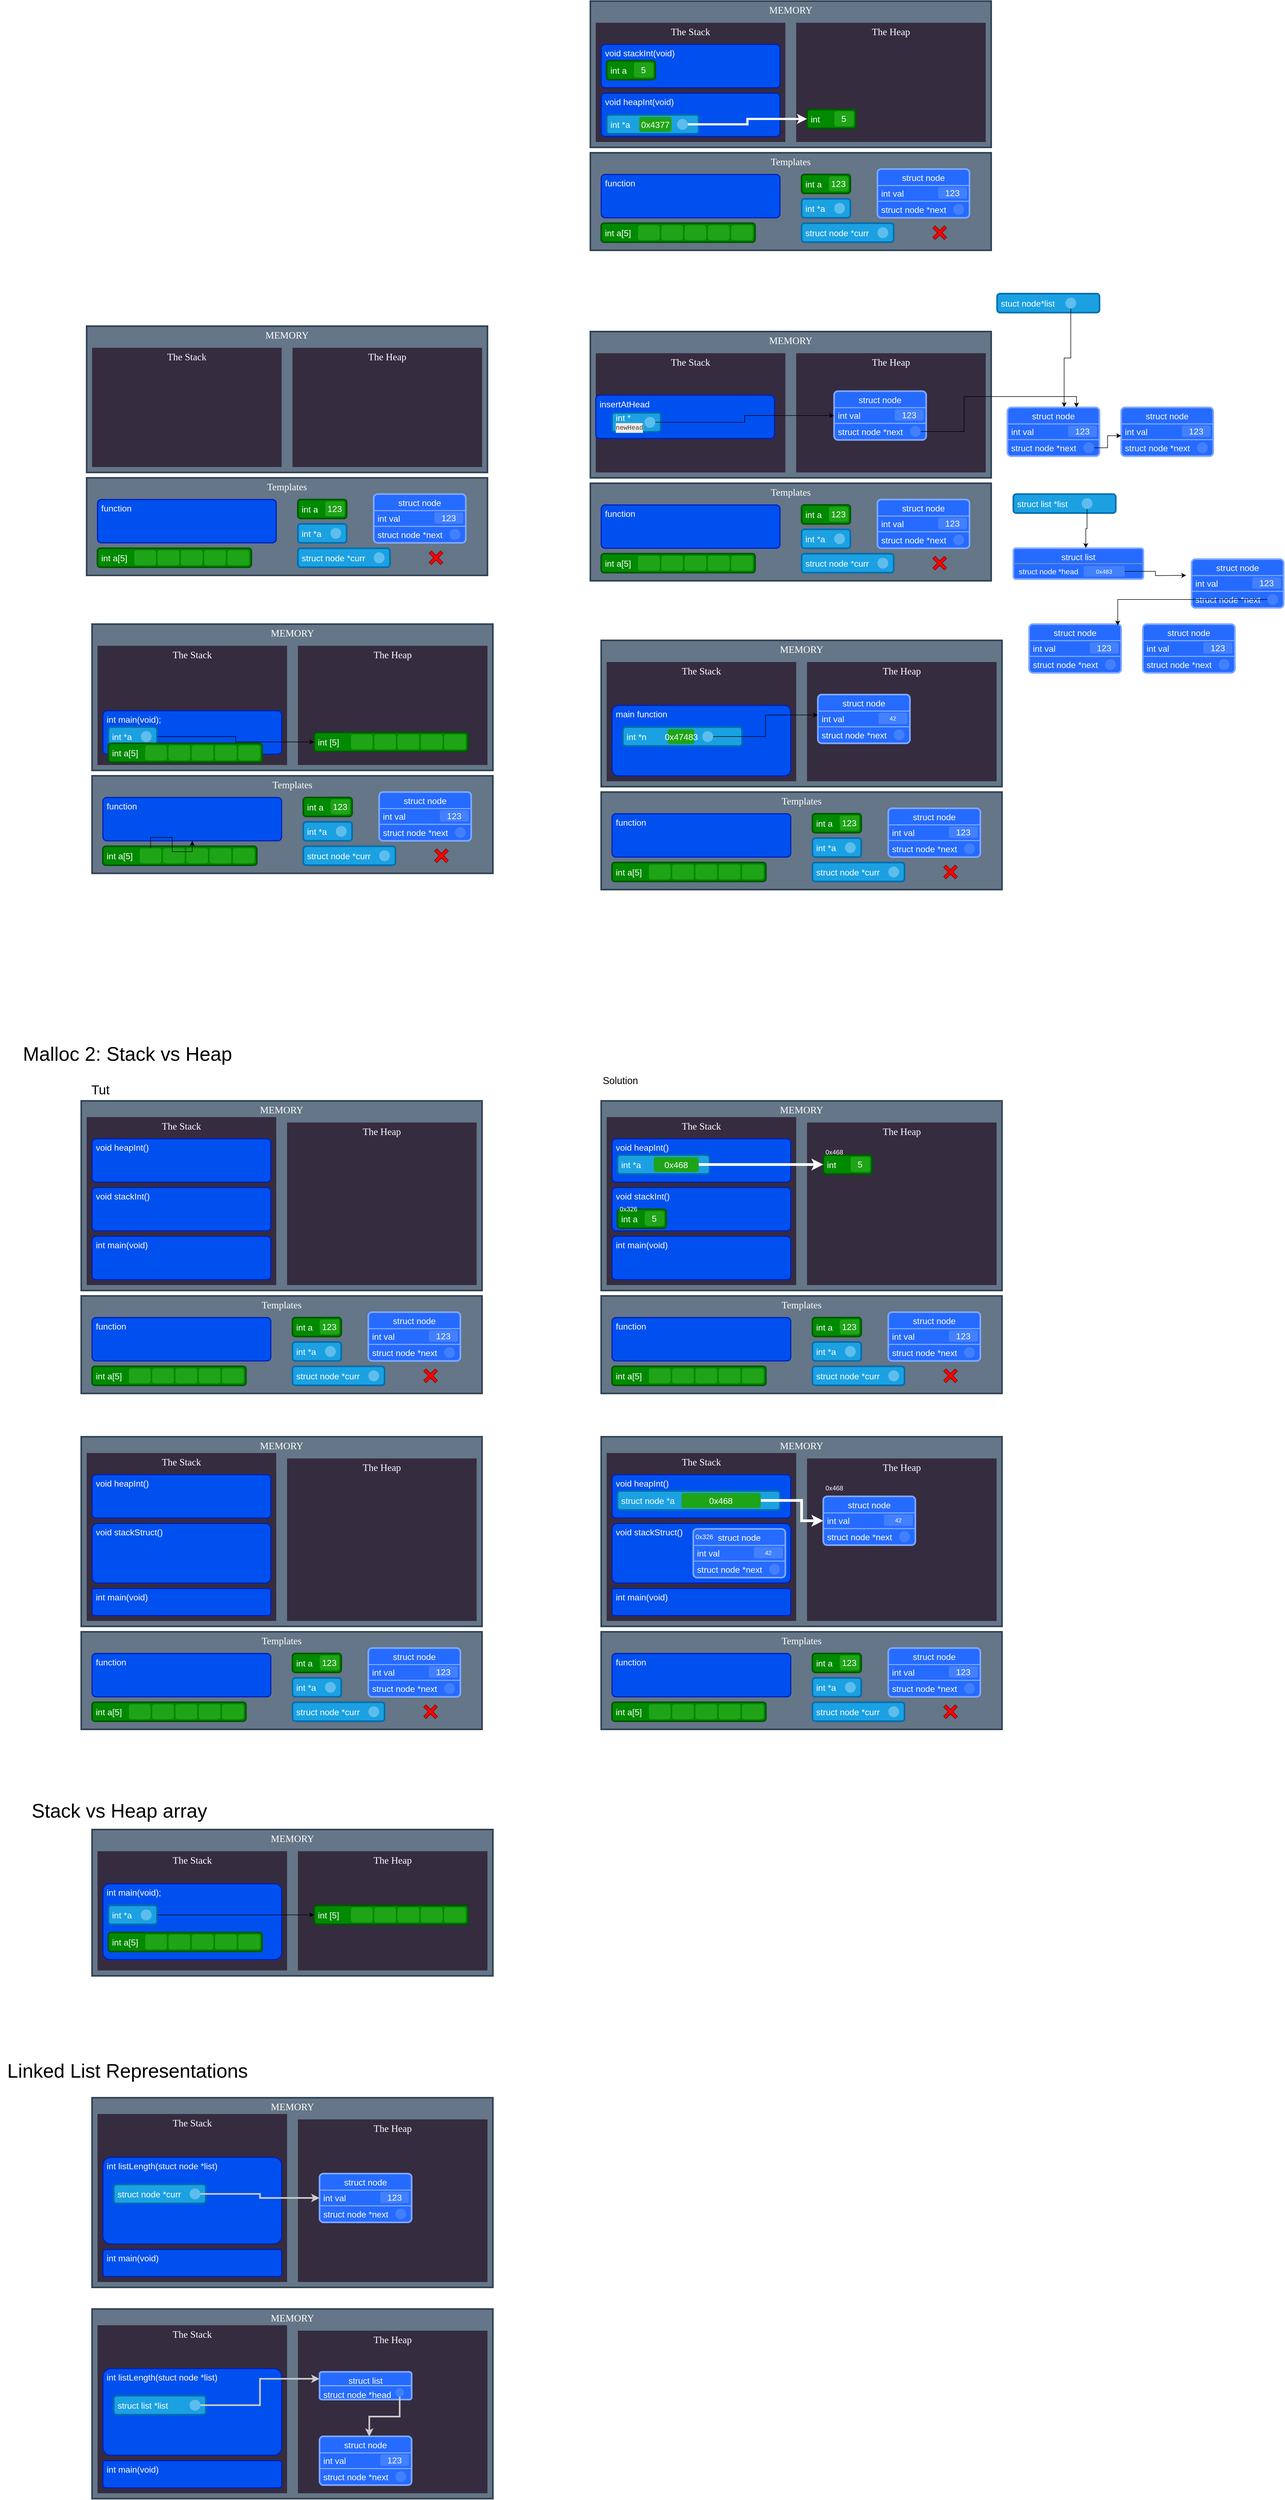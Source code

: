 <mxfile version="24.7.12">
  <diagram id="xmLhytf3I6TDl0tIU4bf" name="Page-1">
    <mxGraphModel dx="2536" dy="2160" grid="1" gridSize="10" guides="1" tooltips="1" connect="1" arrows="1" fold="1" page="1" pageScale="1" pageWidth="827" pageHeight="1169" math="0" shadow="0">
      <root>
        <mxCell id="0" />
        <mxCell id="1" parent="0" />
        <mxCell id="YAuWAVg-vIqlQoeMwcdk-98" value="&lt;font style=&quot;font-size: 18px;&quot; face=&quot;Comic Sans MS&quot;&gt;MEMORY&lt;/font&gt;" style="rounded=0;whiteSpace=wrap;html=1;verticalAlign=top;strokeWidth=3;fillColor=#647687;strokeColor=#314354;fontColor=#ffffff;" parent="1" vertex="1">
          <mxGeometry x="460" y="300" width="740" height="270" as="geometry" />
        </mxCell>
        <mxCell id="YAuWAVg-vIqlQoeMwcdk-61" value="&lt;font style=&quot;font-size: 18px;&quot;&gt;Templates&lt;br&gt;&lt;/font&gt;" style="rounded=0;whiteSpace=wrap;html=1;fillColor=#647687;strokeColor=#314354;strokeWidth=3;verticalAlign=top;fontColor=#ffffff;fontFamily=Comic Sans MS;" parent="1" vertex="1">
          <mxGeometry x="460" y="580" width="740" height="180" as="geometry" />
        </mxCell>
        <mxCell id="YAuWAVg-vIqlQoeMwcdk-69" value="The Stack" style="rounded=0;whiteSpace=wrap;html=1;verticalAlign=top;fontSize=18;strokeWidth=3;strokeColor=none;fillColor=#352C40;fontFamily=Comic Sans MS;fontColor=#ffffff;" parent="1" vertex="1">
          <mxGeometry x="470" y="340" width="350" height="220" as="geometry" />
        </mxCell>
        <mxCell id="YAuWAVg-vIqlQoeMwcdk-72" value="The Heap" style="rounded=0;whiteSpace=wrap;html=1;verticalAlign=top;fontSize=18;strokeWidth=3;strokeColor=none;fillColor=#352C40;fontFamily=Comic Sans MS;fontColor=#ffffff;" parent="1" vertex="1">
          <mxGeometry x="840" y="340" width="350" height="220" as="geometry" />
        </mxCell>
        <mxCell id="YAuWAVg-vIqlQoeMwcdk-73" value="void heapInt(void)" style="rounded=1;whiteSpace=wrap;html=1;verticalAlign=top;align=left;spacingLeft=5;fillColor=#0050ef;strokeColor=#001DBC;fontColor=#ffffff;strokeWidth=2;fontSize=16;arcSize=9;" parent="1" vertex="1">
          <mxGeometry x="480" y="470" width="330" height="80" as="geometry" />
        </mxCell>
        <mxCell id="YAuWAVg-vIqlQoeMwcdk-85" value="" style="group" parent="1" vertex="1" connectable="0">
          <mxGeometry x="850" y="665" width="90" height="35" as="geometry" />
        </mxCell>
        <mxCell id="YAuWAVg-vIqlQoeMwcdk-76" value="int *a" style="rounded=1;whiteSpace=wrap;html=1;strokeWidth=3;fillColor=#1ba1e2;fontColor=#ffffff;strokeColor=#006EAF;fontSize=16;align=left;spacingLeft=5;" parent="YAuWAVg-vIqlQoeMwcdk-85" vertex="1">
          <mxGeometry width="90" height="35" as="geometry" />
        </mxCell>
        <mxCell id="YAuWAVg-vIqlQoeMwcdk-99" value="" style="ellipse;whiteSpace=wrap;html=1;aspect=fixed;strokeColor=none;fillColor=#5ebdec;" parent="YAuWAVg-vIqlQoeMwcdk-85" vertex="1">
          <mxGeometry x="60" y="7.5" width="20" height="20" as="geometry" />
        </mxCell>
        <mxCell id="YAuWAVg-vIqlQoeMwcdk-87" value="" style="group" parent="1" vertex="1" connectable="0">
          <mxGeometry x="850" y="620" width="90" height="35" as="geometry" />
        </mxCell>
        <mxCell id="YAuWAVg-vIqlQoeMwcdk-88" value="int a" style="rounded=1;whiteSpace=wrap;html=1;strokeWidth=3;fillColor=#008a00;fontColor=#ffffff;strokeColor=#005700;fontSize=16;align=left;spacingLeft=5;" parent="YAuWAVg-vIqlQoeMwcdk-87" vertex="1">
          <mxGeometry width="90" height="35" as="geometry" />
        </mxCell>
        <mxCell id="YAuWAVg-vIqlQoeMwcdk-89" value="123" style="rounded=1;whiteSpace=wrap;html=1;fillColor=#1fa417;strokeColor=none;fontSize=16;fontColor=#FFFFFF;" parent="YAuWAVg-vIqlQoeMwcdk-87" vertex="1">
          <mxGeometry x="50.4" y="3.5" width="36" height="27.5" as="geometry" />
        </mxCell>
        <mxCell id="YAuWAVg-vIqlQoeMwcdk-97" value="function" style="rounded=1;whiteSpace=wrap;html=1;verticalAlign=top;align=left;spacingLeft=5;fillColor=#0050ef;strokeColor=#001DBC;fontColor=#ffffff;strokeWidth=2;fontSize=16;arcSize=9;" parent="1" vertex="1">
          <mxGeometry x="480" y="620" width="330" height="80" as="geometry" />
        </mxCell>
        <mxCell id="YAuWAVg-vIqlQoeMwcdk-130" value="" style="group;fontColor=#ffffff;" parent="1" vertex="1" connectable="0">
          <mxGeometry x="990" y="610" width="170" height="95" as="geometry" />
        </mxCell>
        <mxCell id="YAuWAVg-vIqlQoeMwcdk-123" value="struct node" style="rounded=1;whiteSpace=wrap;html=1;strokeWidth=3;fillColor=#266bff;fontColor=#FFFFFF;strokeColor=#80a8ff;fontSize=16;arcSize=8;verticalAlign=top;" parent="YAuWAVg-vIqlQoeMwcdk-130" vertex="1">
          <mxGeometry width="170" height="90" as="geometry" />
        </mxCell>
        <mxCell id="YAuWAVg-vIqlQoeMwcdk-129" value="" style="group;fontColor=#ffffff;" parent="YAuWAVg-vIqlQoeMwcdk-130" vertex="1" connectable="0">
          <mxGeometry y="30.5" width="170" height="29" as="geometry" />
        </mxCell>
        <mxCell id="YAuWAVg-vIqlQoeMwcdk-124" value="int val" style="rounded=0;whiteSpace=wrap;html=1;fontFamily=Helvetica;fontSize=16;fontColor=#ffffff;fillColor=none;strokeWidth=2;strokeColor=#80a8ff;align=left;spacingLeft=5;" parent="YAuWAVg-vIqlQoeMwcdk-129" vertex="1">
          <mxGeometry width="170" height="29" as="geometry" />
        </mxCell>
        <mxCell id="YAuWAVg-vIqlQoeMwcdk-125" value="&lt;font style=&quot;font-size: 16px;&quot;&gt;123&lt;/font&gt;" style="rounded=1;whiteSpace=wrap;html=1;fontFamily=Helvetica;fontSize=11;fontColor=#ffffff;strokeColor=none;fillColor=#4280ff;" parent="YAuWAVg-vIqlQoeMwcdk-129" vertex="1">
          <mxGeometry x="112" y="3" width="53.46" height="21" as="geometry" />
        </mxCell>
        <mxCell id="YAuWAVg-vIqlQoeMwcdk-131" value="&lt;font style=&quot;font-size: 16px;&quot;&gt;struct node *next&lt;br&gt;&lt;/font&gt;" style="text;html=1;strokeColor=none;fillColor=none;align=left;verticalAlign=middle;whiteSpace=wrap;rounded=0;fontSize=11;fontFamily=Helvetica;fontColor=#FFFFFF;spacingLeft=5;" parent="YAuWAVg-vIqlQoeMwcdk-130" vertex="1">
          <mxGeometry y="59.5" width="160" height="30" as="geometry" />
        </mxCell>
        <mxCell id="YAuWAVg-vIqlQoeMwcdk-132" value="" style="ellipse;whiteSpace=wrap;html=1;aspect=fixed;fontFamily=Helvetica;fontSize=11;fontColor=default;strokeColor=none;fillColor=#4280ff;" parent="YAuWAVg-vIqlQoeMwcdk-130" vertex="1">
          <mxGeometry x="140" y="64.5" width="20" height="20" as="geometry" />
        </mxCell>
        <mxCell id="p15NUk1w8KoPYMb4iUD0-13" value="" style="group" parent="1" vertex="1" connectable="0">
          <mxGeometry x="850" y="710" width="170" height="35" as="geometry" />
        </mxCell>
        <mxCell id="p15NUk1w8KoPYMb4iUD0-14" value="struct node *curr" style="rounded=1;whiteSpace=wrap;html=1;strokeWidth=3;fillColor=#1ba1e2;fontColor=#ffffff;strokeColor=#006EAF;fontSize=16;align=left;spacingLeft=5;" parent="p15NUk1w8KoPYMb4iUD0-13" vertex="1">
          <mxGeometry width="170" height="35" as="geometry" />
        </mxCell>
        <mxCell id="p15NUk1w8KoPYMb4iUD0-15" value="" style="ellipse;whiteSpace=wrap;html=1;aspect=fixed;strokeColor=none;fillColor=#5ebdec;" parent="p15NUk1w8KoPYMb4iUD0-13" vertex="1">
          <mxGeometry x="140" y="7.5" width="20" height="20" as="geometry" />
        </mxCell>
        <mxCell id="FY0VyU4Tvp1mvHeiySVA-21" value="" style="group" parent="1" vertex="1" connectable="0">
          <mxGeometry x="480" y="710" width="290" height="35" as="geometry" />
        </mxCell>
        <mxCell id="FY0VyU4Tvp1mvHeiySVA-11" value="int a[5]" style="rounded=1;whiteSpace=wrap;html=1;strokeWidth=3;fillColor=#008a00;fontColor=#ffffff;strokeColor=#005700;fontSize=16;align=left;spacingLeft=5;" parent="FY0VyU4Tvp1mvHeiySVA-21" vertex="1">
          <mxGeometry width="284" height="35" as="geometry" />
        </mxCell>
        <mxCell id="FY0VyU4Tvp1mvHeiySVA-12" value="" style="rounded=1;whiteSpace=wrap;html=1;fillColor=#1fa417;strokeColor=none;fontSize=16;fontColor=#FFFFFF;" parent="FY0VyU4Tvp1mvHeiySVA-21" vertex="1">
          <mxGeometry x="68" y="3.75" width="40" height="27.5" as="geometry" />
        </mxCell>
        <mxCell id="FY0VyU4Tvp1mvHeiySVA-13" value="" style="rounded=1;whiteSpace=wrap;html=1;fillColor=#1fa417;strokeColor=none;fontSize=16;fontColor=#FFFFFF;" parent="FY0VyU4Tvp1mvHeiySVA-21" vertex="1">
          <mxGeometry x="111" y="3.75" width="40" height="27.5" as="geometry" />
        </mxCell>
        <mxCell id="FY0VyU4Tvp1mvHeiySVA-18" value="" style="rounded=1;whiteSpace=wrap;html=1;fillColor=#1fa417;strokeColor=none;fontSize=16;fontColor=#FFFFFF;" parent="FY0VyU4Tvp1mvHeiySVA-21" vertex="1">
          <mxGeometry x="154" y="3.75" width="40" height="27.5" as="geometry" />
        </mxCell>
        <mxCell id="FY0VyU4Tvp1mvHeiySVA-19" value="" style="rounded=1;whiteSpace=wrap;html=1;fillColor=#1fa417;strokeColor=none;fontSize=16;fontColor=#FFFFFF;" parent="FY0VyU4Tvp1mvHeiySVA-21" vertex="1">
          <mxGeometry x="197" y="3.75" width="40" height="27.5" as="geometry" />
        </mxCell>
        <mxCell id="FY0VyU4Tvp1mvHeiySVA-20" value="" style="rounded=1;whiteSpace=wrap;html=1;fillColor=#1fa417;strokeColor=none;fontSize=16;fontColor=#FFFFFF;" parent="FY0VyU4Tvp1mvHeiySVA-21" vertex="1">
          <mxGeometry x="240" y="3.75" width="40" height="27.5" as="geometry" />
        </mxCell>
        <mxCell id="KQArB087Lhz_oZ6iIrVh-1" value="" style="shape=cross;whiteSpace=wrap;html=1;rotation=45;fillColor=#ff0000;fontColor=#ffffff;strokeColor=#6F0000;" parent="1" vertex="1">
          <mxGeometry x="1090" y="712.5" width="30" height="30" as="geometry" />
        </mxCell>
        <mxCell id="pMIs4OfDbZ--BMvnT6lV-1" value="&lt;font style=&quot;font-size: 18px;&quot; face=&quot;Comic Sans MS&quot;&gt;MEMORY&lt;/font&gt;" style="rounded=0;whiteSpace=wrap;html=1;verticalAlign=top;strokeWidth=3;fillColor=#647687;strokeColor=#314354;fontColor=#ffffff;" parent="1" vertex="1">
          <mxGeometry x="460" y="910" width="740" height="270" as="geometry" />
        </mxCell>
        <mxCell id="pMIs4OfDbZ--BMvnT6lV-2" value="&lt;font style=&quot;font-size: 18px;&quot;&gt;Templates&lt;br&gt;&lt;/font&gt;" style="rounded=0;whiteSpace=wrap;html=1;fillColor=#647687;strokeColor=#314354;strokeWidth=3;verticalAlign=top;fontColor=#ffffff;fontFamily=Comic Sans MS;" parent="1" vertex="1">
          <mxGeometry x="460" y="1190" width="740" height="180" as="geometry" />
        </mxCell>
        <mxCell id="pMIs4OfDbZ--BMvnT6lV-3" value="The Stack" style="rounded=0;whiteSpace=wrap;html=1;verticalAlign=top;fontSize=18;strokeWidth=3;strokeColor=none;fillColor=#352C40;fontFamily=Comic Sans MS;fontColor=#ffffff;" parent="1" vertex="1">
          <mxGeometry x="470" y="950" width="350" height="220" as="geometry" />
        </mxCell>
        <mxCell id="pMIs4OfDbZ--BMvnT6lV-4" value="The Heap" style="rounded=0;whiteSpace=wrap;html=1;verticalAlign=top;fontSize=18;strokeWidth=3;strokeColor=none;fillColor=#352C40;fontFamily=Comic Sans MS;fontColor=#ffffff;" parent="1" vertex="1">
          <mxGeometry x="840" y="950" width="350" height="220" as="geometry" />
        </mxCell>
        <mxCell id="pMIs4OfDbZ--BMvnT6lV-6" value="" style="group" parent="1" vertex="1" connectable="0">
          <mxGeometry x="850" y="1275" width="90" height="35" as="geometry" />
        </mxCell>
        <mxCell id="pMIs4OfDbZ--BMvnT6lV-7" value="int *a" style="rounded=1;whiteSpace=wrap;html=1;strokeWidth=3;fillColor=#1ba1e2;fontColor=#ffffff;strokeColor=#006EAF;fontSize=16;align=left;spacingLeft=5;" parent="pMIs4OfDbZ--BMvnT6lV-6" vertex="1">
          <mxGeometry width="90" height="35" as="geometry" />
        </mxCell>
        <mxCell id="pMIs4OfDbZ--BMvnT6lV-8" value="" style="ellipse;whiteSpace=wrap;html=1;aspect=fixed;strokeColor=none;fillColor=#5ebdec;" parent="pMIs4OfDbZ--BMvnT6lV-6" vertex="1">
          <mxGeometry x="60" y="7.5" width="20" height="20" as="geometry" />
        </mxCell>
        <mxCell id="pMIs4OfDbZ--BMvnT6lV-9" value="" style="group" parent="1" vertex="1" connectable="0">
          <mxGeometry x="850" y="1230" width="90" height="35" as="geometry" />
        </mxCell>
        <mxCell id="pMIs4OfDbZ--BMvnT6lV-10" value="int a" style="rounded=1;whiteSpace=wrap;html=1;strokeWidth=3;fillColor=#008a00;fontColor=#ffffff;strokeColor=#005700;fontSize=16;align=left;spacingLeft=5;" parent="pMIs4OfDbZ--BMvnT6lV-9" vertex="1">
          <mxGeometry width="90" height="35" as="geometry" />
        </mxCell>
        <mxCell id="pMIs4OfDbZ--BMvnT6lV-11" value="123" style="rounded=1;whiteSpace=wrap;html=1;fillColor=#1fa417;strokeColor=none;fontSize=16;fontColor=#FFFFFF;" parent="pMIs4OfDbZ--BMvnT6lV-9" vertex="1">
          <mxGeometry x="50.4" y="3.5" width="36" height="27.5" as="geometry" />
        </mxCell>
        <mxCell id="pMIs4OfDbZ--BMvnT6lV-12" value="function" style="rounded=1;whiteSpace=wrap;html=1;verticalAlign=top;align=left;spacingLeft=5;fillColor=#0050ef;strokeColor=#001DBC;fontColor=#ffffff;strokeWidth=2;fontSize=16;arcSize=9;" parent="1" vertex="1">
          <mxGeometry x="480" y="1230" width="330" height="80" as="geometry" />
        </mxCell>
        <mxCell id="pMIs4OfDbZ--BMvnT6lV-13" value="" style="group;fontColor=#ffffff;" parent="1" vertex="1" connectable="0">
          <mxGeometry x="990" y="1220" width="170" height="95" as="geometry" />
        </mxCell>
        <mxCell id="pMIs4OfDbZ--BMvnT6lV-14" value="struct node" style="rounded=1;whiteSpace=wrap;html=1;strokeWidth=3;fillColor=#266bff;fontColor=#FFFFFF;strokeColor=#80a8ff;fontSize=16;arcSize=8;verticalAlign=top;" parent="pMIs4OfDbZ--BMvnT6lV-13" vertex="1">
          <mxGeometry width="170" height="90" as="geometry" />
        </mxCell>
        <mxCell id="pMIs4OfDbZ--BMvnT6lV-15" value="" style="group;fontColor=#ffffff;" parent="pMIs4OfDbZ--BMvnT6lV-13" vertex="1" connectable="0">
          <mxGeometry y="30.5" width="170" height="29" as="geometry" />
        </mxCell>
        <mxCell id="pMIs4OfDbZ--BMvnT6lV-16" value="int val" style="rounded=0;whiteSpace=wrap;html=1;fontFamily=Helvetica;fontSize=16;fontColor=#ffffff;fillColor=none;strokeWidth=2;strokeColor=#80a8ff;align=left;spacingLeft=5;" parent="pMIs4OfDbZ--BMvnT6lV-15" vertex="1">
          <mxGeometry width="170" height="29" as="geometry" />
        </mxCell>
        <mxCell id="pMIs4OfDbZ--BMvnT6lV-17" value="&lt;font style=&quot;font-size: 16px;&quot;&gt;123&lt;/font&gt;" style="rounded=1;whiteSpace=wrap;html=1;fontFamily=Helvetica;fontSize=11;fontColor=#ffffff;strokeColor=none;fillColor=#4280ff;" parent="pMIs4OfDbZ--BMvnT6lV-15" vertex="1">
          <mxGeometry x="112" y="3" width="53.46" height="21" as="geometry" />
        </mxCell>
        <mxCell id="pMIs4OfDbZ--BMvnT6lV-18" value="&lt;font style=&quot;font-size: 16px;&quot;&gt;struct node *next&lt;br&gt;&lt;/font&gt;" style="text;html=1;strokeColor=none;fillColor=none;align=left;verticalAlign=middle;whiteSpace=wrap;rounded=0;fontSize=11;fontFamily=Helvetica;fontColor=#FFFFFF;spacingLeft=5;" parent="pMIs4OfDbZ--BMvnT6lV-13" vertex="1">
          <mxGeometry y="59.5" width="160" height="30" as="geometry" />
        </mxCell>
        <mxCell id="pMIs4OfDbZ--BMvnT6lV-19" value="" style="ellipse;whiteSpace=wrap;html=1;aspect=fixed;fontFamily=Helvetica;fontSize=11;fontColor=default;strokeColor=none;fillColor=#4280ff;" parent="pMIs4OfDbZ--BMvnT6lV-13" vertex="1">
          <mxGeometry x="140" y="64.5" width="20" height="20" as="geometry" />
        </mxCell>
        <mxCell id="pMIs4OfDbZ--BMvnT6lV-20" value="" style="group" parent="1" vertex="1" connectable="0">
          <mxGeometry x="850" y="1320" width="170" height="35" as="geometry" />
        </mxCell>
        <mxCell id="pMIs4OfDbZ--BMvnT6lV-21" value="struct node *curr" style="rounded=1;whiteSpace=wrap;html=1;strokeWidth=3;fillColor=#1ba1e2;fontColor=#ffffff;strokeColor=#006EAF;fontSize=16;align=left;spacingLeft=5;" parent="pMIs4OfDbZ--BMvnT6lV-20" vertex="1">
          <mxGeometry width="170" height="35" as="geometry" />
        </mxCell>
        <mxCell id="pMIs4OfDbZ--BMvnT6lV-22" value="" style="ellipse;whiteSpace=wrap;html=1;aspect=fixed;strokeColor=none;fillColor=#5ebdec;" parent="pMIs4OfDbZ--BMvnT6lV-20" vertex="1">
          <mxGeometry x="140" y="7.5" width="20" height="20" as="geometry" />
        </mxCell>
        <mxCell id="pMIs4OfDbZ--BMvnT6lV-23" value="" style="group" parent="1" vertex="1" connectable="0">
          <mxGeometry x="480" y="1320" width="290" height="35" as="geometry" />
        </mxCell>
        <mxCell id="pMIs4OfDbZ--BMvnT6lV-24" value="int a[5]" style="rounded=1;whiteSpace=wrap;html=1;strokeWidth=3;fillColor=#008a00;fontColor=#ffffff;strokeColor=#005700;fontSize=16;align=left;spacingLeft=5;" parent="pMIs4OfDbZ--BMvnT6lV-23" vertex="1">
          <mxGeometry width="284" height="35" as="geometry" />
        </mxCell>
        <mxCell id="pMIs4OfDbZ--BMvnT6lV-25" value="" style="rounded=1;whiteSpace=wrap;html=1;fillColor=#1fa417;strokeColor=none;fontSize=16;fontColor=#FFFFFF;" parent="pMIs4OfDbZ--BMvnT6lV-23" vertex="1">
          <mxGeometry x="68" y="3.75" width="40" height="27.5" as="geometry" />
        </mxCell>
        <mxCell id="pMIs4OfDbZ--BMvnT6lV-26" value="" style="rounded=1;whiteSpace=wrap;html=1;fillColor=#1fa417;strokeColor=none;fontSize=16;fontColor=#FFFFFF;" parent="pMIs4OfDbZ--BMvnT6lV-23" vertex="1">
          <mxGeometry x="111" y="3.75" width="40" height="27.5" as="geometry" />
        </mxCell>
        <mxCell id="pMIs4OfDbZ--BMvnT6lV-27" value="" style="rounded=1;whiteSpace=wrap;html=1;fillColor=#1fa417;strokeColor=none;fontSize=16;fontColor=#FFFFFF;" parent="pMIs4OfDbZ--BMvnT6lV-23" vertex="1">
          <mxGeometry x="154" y="3.75" width="40" height="27.5" as="geometry" />
        </mxCell>
        <mxCell id="pMIs4OfDbZ--BMvnT6lV-28" value="" style="rounded=1;whiteSpace=wrap;html=1;fillColor=#1fa417;strokeColor=none;fontSize=16;fontColor=#FFFFFF;" parent="pMIs4OfDbZ--BMvnT6lV-23" vertex="1">
          <mxGeometry x="197" y="3.75" width="40" height="27.5" as="geometry" />
        </mxCell>
        <mxCell id="pMIs4OfDbZ--BMvnT6lV-29" value="" style="rounded=1;whiteSpace=wrap;html=1;fillColor=#1fa417;strokeColor=none;fontSize=16;fontColor=#FFFFFF;" parent="pMIs4OfDbZ--BMvnT6lV-23" vertex="1">
          <mxGeometry x="240" y="3.75" width="40" height="27.5" as="geometry" />
        </mxCell>
        <mxCell id="pMIs4OfDbZ--BMvnT6lV-30" value="" style="shape=cross;whiteSpace=wrap;html=1;rotation=45;fillColor=#ff0000;fontColor=#ffffff;strokeColor=#6F0000;" parent="1" vertex="1">
          <mxGeometry x="1090" y="1322.5" width="30" height="30" as="geometry" />
        </mxCell>
        <mxCell id="pMIs4OfDbZ--BMvnT6lV-31" value="" style="group;" parent="1" vertex="1" connectable="0">
          <mxGeometry x="1241" y="1310" width="240" height="95" as="geometry" />
        </mxCell>
        <mxCell id="pMIs4OfDbZ--BMvnT6lV-32" value="struct list" style="rounded=1;whiteSpace=wrap;html=1;strokeWidth=3;fillColor=#266bff;fontColor=#FFFFFF;strokeColor=#80a8ff;fontSize=16;arcSize=8;verticalAlign=top;" parent="pMIs4OfDbZ--BMvnT6lV-31" vertex="1">
          <mxGeometry width="240" height="56.842" as="geometry" />
        </mxCell>
        <mxCell id="pMIs4OfDbZ--BMvnT6lV-38" value="" style="edgeStyle=none;orthogonalLoop=1;jettySize=auto;html=1;rounded=0;strokeColor=#6c8ebf;endArrow=none;endFill=0;strokeWidth=2;fillColor=#dae8fc;" parent="pMIs4OfDbZ--BMvnT6lV-31" edge="1">
          <mxGeometry width="80" relative="1" as="geometry">
            <mxPoint x="0.74" y="28.421" as="sourcePoint" />
            <mxPoint x="240" y="28.421" as="targetPoint" />
            <Array as="points" />
          </mxGeometry>
        </mxCell>
        <mxCell id="pMIs4OfDbZ--BMvnT6lV-35" value="0x483" style="rounded=1;whiteSpace=wrap;html=1;fontFamily=Helvetica;fontSize=11;fontColor=#ffffff;strokeColor=none;fillColor=#4280ff;" parent="pMIs4OfDbZ--BMvnT6lV-31" vertex="1">
          <mxGeometry x="130.005" y="32.684" width="75.473" height="19.895" as="geometry" />
        </mxCell>
        <mxCell id="pMIs4OfDbZ--BMvnT6lV-42" value="&lt;font style=&quot;font-size: 14px;&quot; color=&quot;#ffffff&quot;&gt;struct node *head&lt;br&gt;&lt;/font&gt;" style="text;strokeColor=none;align=center;fillColor=none;html=1;verticalAlign=middle;whiteSpace=wrap;rounded=0;" parent="pMIs4OfDbZ--BMvnT6lV-31" vertex="1">
          <mxGeometry y="28.421" width="130" height="28.421" as="geometry" />
        </mxCell>
        <mxCell id="m_IYMA7ZfDUksOPyeeuy-1" value="void stackInt(void)" style="rounded=1;whiteSpace=wrap;html=1;verticalAlign=top;align=left;spacingLeft=5;fillColor=#0050ef;strokeColor=#001DBC;fontColor=#ffffff;strokeWidth=2;fontSize=16;arcSize=9;" parent="1" vertex="1">
          <mxGeometry x="480" y="380" width="330" height="80" as="geometry" />
        </mxCell>
        <mxCell id="m_IYMA7ZfDUksOPyeeuy-2" value="" style="group" parent="1" vertex="1" connectable="0">
          <mxGeometry x="490" y="410" width="90" height="35" as="geometry" />
        </mxCell>
        <mxCell id="m_IYMA7ZfDUksOPyeeuy-3" value="int a" style="rounded=1;whiteSpace=wrap;html=1;strokeWidth=3;fillColor=#008a00;fontColor=#ffffff;strokeColor=#005700;fontSize=16;align=left;spacingLeft=5;" parent="m_IYMA7ZfDUksOPyeeuy-2" vertex="1">
          <mxGeometry width="90" height="35" as="geometry" />
        </mxCell>
        <mxCell id="m_IYMA7ZfDUksOPyeeuy-4" value="5" style="rounded=1;whiteSpace=wrap;html=1;fillColor=#1fa417;strokeColor=none;fontSize=16;fontColor=#FFFFFF;" parent="m_IYMA7ZfDUksOPyeeuy-2" vertex="1">
          <mxGeometry x="50.4" y="3.5" width="36" height="27.5" as="geometry" />
        </mxCell>
        <mxCell id="m_IYMA7ZfDUksOPyeeuy-5" value="" style="group" parent="1" vertex="1" connectable="0">
          <mxGeometry x="490" y="510" width="170" height="35" as="geometry" />
        </mxCell>
        <mxCell id="m_IYMA7ZfDUksOPyeeuy-6" value="int *a" style="rounded=1;whiteSpace=wrap;html=1;strokeWidth=3;fillColor=#1ba1e2;fontColor=#ffffff;strokeColor=#006EAF;fontSize=16;align=left;spacingLeft=5;" parent="m_IYMA7ZfDUksOPyeeuy-5" vertex="1">
          <mxGeometry width="170" height="35" as="geometry" />
        </mxCell>
        <mxCell id="m_IYMA7ZfDUksOPyeeuy-7" value="" style="ellipse;whiteSpace=wrap;html=1;aspect=fixed;strokeColor=none;fillColor=#5ebdec;" parent="m_IYMA7ZfDUksOPyeeuy-5" vertex="1">
          <mxGeometry x="130" y="7.5" width="20" height="20" as="geometry" />
        </mxCell>
        <mxCell id="m_IYMA7ZfDUksOPyeeuy-8" value="0x4377" style="rounded=1;whiteSpace=wrap;html=1;fillColor=#1fa417;strokeColor=none;fontSize=16;fontColor=#FFFFFF;" parent="m_IYMA7ZfDUksOPyeeuy-5" vertex="1">
          <mxGeometry x="60" y="3.75" width="60" height="27.5" as="geometry" />
        </mxCell>
        <mxCell id="m_IYMA7ZfDUksOPyeeuy-9" value="" style="group" parent="1" vertex="1" connectable="0">
          <mxGeometry x="860" y="500" width="90" height="35" as="geometry" />
        </mxCell>
        <mxCell id="m_IYMA7ZfDUksOPyeeuy-10" value="int" style="rounded=1;whiteSpace=wrap;html=1;strokeWidth=3;fillColor=#008a00;fontColor=#ffffff;strokeColor=#005700;fontSize=16;align=left;spacingLeft=5;" parent="m_IYMA7ZfDUksOPyeeuy-9" vertex="1">
          <mxGeometry width="90" height="35" as="geometry" />
        </mxCell>
        <mxCell id="m_IYMA7ZfDUksOPyeeuy-11" value="5" style="rounded=1;whiteSpace=wrap;html=1;fillColor=#1fa417;strokeColor=none;fontSize=16;fontColor=#FFFFFF;" parent="m_IYMA7ZfDUksOPyeeuy-9" vertex="1">
          <mxGeometry x="50.4" y="3.5" width="36" height="27.5" as="geometry" />
        </mxCell>
        <mxCell id="m_IYMA7ZfDUksOPyeeuy-12" style="edgeStyle=orthogonalEdgeStyle;rounded=0;orthogonalLoop=1;jettySize=auto;html=1;entryX=0;entryY=0.5;entryDx=0;entryDy=0;strokeColor=#FFFFFF;strokeWidth=4;" parent="1" source="m_IYMA7ZfDUksOPyeeuy-7" target="m_IYMA7ZfDUksOPyeeuy-10" edge="1">
          <mxGeometry relative="1" as="geometry" />
        </mxCell>
        <mxCell id="m_IYMA7ZfDUksOPyeeuy-13" value="&lt;font style=&quot;font-size: 18px;&quot; face=&quot;Comic Sans MS&quot;&gt;MEMORY&lt;/font&gt;" style="rounded=0;whiteSpace=wrap;html=1;verticalAlign=top;strokeWidth=3;fillColor=#647687;strokeColor=#314354;fontColor=#ffffff;" parent="1" vertex="1">
          <mxGeometry x="480" y="1480" width="740" height="270" as="geometry" />
        </mxCell>
        <mxCell id="m_IYMA7ZfDUksOPyeeuy-14" value="&lt;font style=&quot;font-size: 18px;&quot;&gt;Templates&lt;br&gt;&lt;/font&gt;" style="rounded=0;whiteSpace=wrap;html=1;fillColor=#647687;strokeColor=#314354;strokeWidth=3;verticalAlign=top;fontColor=#ffffff;fontFamily=Comic Sans MS;" parent="1" vertex="1">
          <mxGeometry x="480" y="1760" width="740" height="180" as="geometry" />
        </mxCell>
        <mxCell id="m_IYMA7ZfDUksOPyeeuy-15" value="The Stack" style="rounded=0;whiteSpace=wrap;html=1;verticalAlign=top;fontSize=18;strokeWidth=3;strokeColor=none;fillColor=#352C40;fontFamily=Comic Sans MS;fontColor=#ffffff;" parent="1" vertex="1">
          <mxGeometry x="490" y="1520" width="350" height="220" as="geometry" />
        </mxCell>
        <mxCell id="m_IYMA7ZfDUksOPyeeuy-16" value="The Heap" style="rounded=0;whiteSpace=wrap;html=1;verticalAlign=top;fontSize=18;strokeWidth=3;strokeColor=none;fillColor=#352C40;fontFamily=Comic Sans MS;fontColor=#ffffff;" parent="1" vertex="1">
          <mxGeometry x="860" y="1520" width="350" height="220" as="geometry" />
        </mxCell>
        <mxCell id="m_IYMA7ZfDUksOPyeeuy-17" value="main function" style="rounded=1;whiteSpace=wrap;html=1;verticalAlign=top;align=left;spacingLeft=5;fillColor=#0050ef;strokeColor=#001DBC;fontColor=#ffffff;strokeWidth=2;fontSize=16;arcSize=9;" parent="1" vertex="1">
          <mxGeometry x="500" y="1600" width="330" height="130" as="geometry" />
        </mxCell>
        <mxCell id="m_IYMA7ZfDUksOPyeeuy-18" value="" style="group" parent="1" vertex="1" connectable="0">
          <mxGeometry x="870" y="1845" width="90" height="35" as="geometry" />
        </mxCell>
        <mxCell id="m_IYMA7ZfDUksOPyeeuy-19" value="int *a" style="rounded=1;whiteSpace=wrap;html=1;strokeWidth=3;fillColor=#1ba1e2;fontColor=#ffffff;strokeColor=#006EAF;fontSize=16;align=left;spacingLeft=5;" parent="m_IYMA7ZfDUksOPyeeuy-18" vertex="1">
          <mxGeometry width="90" height="35" as="geometry" />
        </mxCell>
        <mxCell id="m_IYMA7ZfDUksOPyeeuy-20" value="" style="ellipse;whiteSpace=wrap;html=1;aspect=fixed;strokeColor=none;fillColor=#5ebdec;" parent="m_IYMA7ZfDUksOPyeeuy-18" vertex="1">
          <mxGeometry x="60" y="7.5" width="20" height="20" as="geometry" />
        </mxCell>
        <mxCell id="m_IYMA7ZfDUksOPyeeuy-21" value="" style="group" parent="1" vertex="1" connectable="0">
          <mxGeometry x="870" y="1800" width="90" height="35" as="geometry" />
        </mxCell>
        <mxCell id="m_IYMA7ZfDUksOPyeeuy-22" value="int a" style="rounded=1;whiteSpace=wrap;html=1;strokeWidth=3;fillColor=#008a00;fontColor=#ffffff;strokeColor=#005700;fontSize=16;align=left;spacingLeft=5;" parent="m_IYMA7ZfDUksOPyeeuy-21" vertex="1">
          <mxGeometry width="90" height="35" as="geometry" />
        </mxCell>
        <mxCell id="m_IYMA7ZfDUksOPyeeuy-23" value="123" style="rounded=1;whiteSpace=wrap;html=1;fillColor=#1fa417;strokeColor=none;fontSize=16;fontColor=#FFFFFF;" parent="m_IYMA7ZfDUksOPyeeuy-21" vertex="1">
          <mxGeometry x="50.4" y="3.5" width="36" height="27.5" as="geometry" />
        </mxCell>
        <mxCell id="m_IYMA7ZfDUksOPyeeuy-24" value="function" style="rounded=1;whiteSpace=wrap;html=1;verticalAlign=top;align=left;spacingLeft=5;fillColor=#0050ef;strokeColor=#001DBC;fontColor=#ffffff;strokeWidth=2;fontSize=16;arcSize=9;" parent="1" vertex="1">
          <mxGeometry x="500" y="1800" width="330" height="80" as="geometry" />
        </mxCell>
        <mxCell id="m_IYMA7ZfDUksOPyeeuy-25" value="" style="group;fontColor=#ffffff;" parent="1" vertex="1" connectable="0">
          <mxGeometry x="1010" y="1790" width="170" height="95" as="geometry" />
        </mxCell>
        <mxCell id="m_IYMA7ZfDUksOPyeeuy-26" value="struct node" style="rounded=1;whiteSpace=wrap;html=1;strokeWidth=3;fillColor=#266bff;fontColor=#FFFFFF;strokeColor=#80a8ff;fontSize=16;arcSize=8;verticalAlign=top;" parent="m_IYMA7ZfDUksOPyeeuy-25" vertex="1">
          <mxGeometry width="170" height="90" as="geometry" />
        </mxCell>
        <mxCell id="m_IYMA7ZfDUksOPyeeuy-27" value="" style="group;fontColor=#ffffff;" parent="m_IYMA7ZfDUksOPyeeuy-25" vertex="1" connectable="0">
          <mxGeometry y="30.5" width="170" height="29" as="geometry" />
        </mxCell>
        <mxCell id="m_IYMA7ZfDUksOPyeeuy-28" value="int val" style="rounded=0;whiteSpace=wrap;html=1;fontFamily=Helvetica;fontSize=16;fontColor=#ffffff;fillColor=none;strokeWidth=2;strokeColor=#80a8ff;align=left;spacingLeft=5;" parent="m_IYMA7ZfDUksOPyeeuy-27" vertex="1">
          <mxGeometry width="170" height="29" as="geometry" />
        </mxCell>
        <mxCell id="m_IYMA7ZfDUksOPyeeuy-29" value="&lt;font style=&quot;font-size: 16px;&quot;&gt;123&lt;/font&gt;" style="rounded=1;whiteSpace=wrap;html=1;fontFamily=Helvetica;fontSize=11;fontColor=#ffffff;strokeColor=none;fillColor=#4280ff;" parent="m_IYMA7ZfDUksOPyeeuy-27" vertex="1">
          <mxGeometry x="112" y="3" width="53.46" height="21" as="geometry" />
        </mxCell>
        <mxCell id="m_IYMA7ZfDUksOPyeeuy-30" value="&lt;font style=&quot;font-size: 16px;&quot;&gt;struct node *next&lt;br&gt;&lt;/font&gt;" style="text;html=1;strokeColor=none;fillColor=none;align=left;verticalAlign=middle;whiteSpace=wrap;rounded=0;fontSize=11;fontFamily=Helvetica;fontColor=#FFFFFF;spacingLeft=5;" parent="m_IYMA7ZfDUksOPyeeuy-25" vertex="1">
          <mxGeometry y="59.5" width="160" height="30" as="geometry" />
        </mxCell>
        <mxCell id="m_IYMA7ZfDUksOPyeeuy-31" value="" style="ellipse;whiteSpace=wrap;html=1;aspect=fixed;fontFamily=Helvetica;fontSize=11;fontColor=default;strokeColor=none;fillColor=#4280ff;" parent="m_IYMA7ZfDUksOPyeeuy-25" vertex="1">
          <mxGeometry x="140" y="64.5" width="20" height="20" as="geometry" />
        </mxCell>
        <mxCell id="m_IYMA7ZfDUksOPyeeuy-32" value="" style="group" parent="1" vertex="1" connectable="0">
          <mxGeometry x="870" y="1890" width="170" height="35" as="geometry" />
        </mxCell>
        <mxCell id="m_IYMA7ZfDUksOPyeeuy-33" value="struct node *curr" style="rounded=1;whiteSpace=wrap;html=1;strokeWidth=3;fillColor=#1ba1e2;fontColor=#ffffff;strokeColor=#006EAF;fontSize=16;align=left;spacingLeft=5;" parent="m_IYMA7ZfDUksOPyeeuy-32" vertex="1">
          <mxGeometry width="170" height="35" as="geometry" />
        </mxCell>
        <mxCell id="m_IYMA7ZfDUksOPyeeuy-34" value="" style="ellipse;whiteSpace=wrap;html=1;aspect=fixed;strokeColor=none;fillColor=#5ebdec;" parent="m_IYMA7ZfDUksOPyeeuy-32" vertex="1">
          <mxGeometry x="140" y="7.5" width="20" height="20" as="geometry" />
        </mxCell>
        <mxCell id="m_IYMA7ZfDUksOPyeeuy-35" value="" style="group" parent="1" vertex="1" connectable="0">
          <mxGeometry x="500" y="1890" width="290" height="35" as="geometry" />
        </mxCell>
        <mxCell id="m_IYMA7ZfDUksOPyeeuy-36" value="int a[5]" style="rounded=1;whiteSpace=wrap;html=1;strokeWidth=3;fillColor=#008a00;fontColor=#ffffff;strokeColor=#005700;fontSize=16;align=left;spacingLeft=5;" parent="m_IYMA7ZfDUksOPyeeuy-35" vertex="1">
          <mxGeometry width="284" height="35" as="geometry" />
        </mxCell>
        <mxCell id="m_IYMA7ZfDUksOPyeeuy-37" value="" style="rounded=1;whiteSpace=wrap;html=1;fillColor=#1fa417;strokeColor=none;fontSize=16;fontColor=#FFFFFF;" parent="m_IYMA7ZfDUksOPyeeuy-35" vertex="1">
          <mxGeometry x="68" y="3.75" width="40" height="27.5" as="geometry" />
        </mxCell>
        <mxCell id="m_IYMA7ZfDUksOPyeeuy-38" value="" style="rounded=1;whiteSpace=wrap;html=1;fillColor=#1fa417;strokeColor=none;fontSize=16;fontColor=#FFFFFF;" parent="m_IYMA7ZfDUksOPyeeuy-35" vertex="1">
          <mxGeometry x="111" y="3.75" width="40" height="27.5" as="geometry" />
        </mxCell>
        <mxCell id="m_IYMA7ZfDUksOPyeeuy-39" value="" style="rounded=1;whiteSpace=wrap;html=1;fillColor=#1fa417;strokeColor=none;fontSize=16;fontColor=#FFFFFF;" parent="m_IYMA7ZfDUksOPyeeuy-35" vertex="1">
          <mxGeometry x="154" y="3.75" width="40" height="27.5" as="geometry" />
        </mxCell>
        <mxCell id="m_IYMA7ZfDUksOPyeeuy-40" value="" style="rounded=1;whiteSpace=wrap;html=1;fillColor=#1fa417;strokeColor=none;fontSize=16;fontColor=#FFFFFF;" parent="m_IYMA7ZfDUksOPyeeuy-35" vertex="1">
          <mxGeometry x="197" y="3.75" width="40" height="27.5" as="geometry" />
        </mxCell>
        <mxCell id="m_IYMA7ZfDUksOPyeeuy-41" value="" style="rounded=1;whiteSpace=wrap;html=1;fillColor=#1fa417;strokeColor=none;fontSize=16;fontColor=#FFFFFF;" parent="m_IYMA7ZfDUksOPyeeuy-35" vertex="1">
          <mxGeometry x="240" y="3.75" width="40" height="27.5" as="geometry" />
        </mxCell>
        <mxCell id="m_IYMA7ZfDUksOPyeeuy-42" value="" style="shape=cross;whiteSpace=wrap;html=1;rotation=45;fillColor=#ff0000;fontColor=#ffffff;strokeColor=#6F0000;" parent="1" vertex="1">
          <mxGeometry x="1110" y="1892.5" width="30" height="30" as="geometry" />
        </mxCell>
        <mxCell id="m_IYMA7ZfDUksOPyeeuy-44" value="" style="group;fontColor=#ffffff;" parent="1" vertex="1" connectable="0">
          <mxGeometry x="880" y="1580" width="274" height="350" as="geometry" />
        </mxCell>
        <mxCell id="m_IYMA7ZfDUksOPyeeuy-45" value="struct node" style="rounded=1;whiteSpace=wrap;html=1;strokeWidth=3;fillColor=#266bff;fontColor=#FFFFFF;strokeColor=#80a8ff;fontSize=16;arcSize=8;verticalAlign=top;" parent="m_IYMA7ZfDUksOPyeeuy-44" vertex="1">
          <mxGeometry width="170" height="90" as="geometry" />
        </mxCell>
        <mxCell id="m_IYMA7ZfDUksOPyeeuy-46" value="" style="group;fontColor=#ffffff;" parent="m_IYMA7ZfDUksOPyeeuy-44" vertex="1" connectable="0">
          <mxGeometry y="30.5" width="170" height="29" as="geometry" />
        </mxCell>
        <mxCell id="m_IYMA7ZfDUksOPyeeuy-47" value="int val" style="rounded=0;whiteSpace=wrap;html=1;fontFamily=Helvetica;fontSize=16;fontColor=#ffffff;fillColor=none;strokeWidth=2;strokeColor=#80a8ff;align=left;spacingLeft=5;" parent="m_IYMA7ZfDUksOPyeeuy-46" vertex="1">
          <mxGeometry width="170" height="29" as="geometry" />
        </mxCell>
        <mxCell id="m_IYMA7ZfDUksOPyeeuy-48" value="42" style="rounded=1;whiteSpace=wrap;html=1;fontFamily=Helvetica;fontSize=11;fontColor=#ffffff;strokeColor=none;fillColor=#4280ff;" parent="m_IYMA7ZfDUksOPyeeuy-46" vertex="1">
          <mxGeometry x="112" y="3" width="53.46" height="21" as="geometry" />
        </mxCell>
        <mxCell id="m_IYMA7ZfDUksOPyeeuy-49" value="&lt;font style=&quot;font-size: 16px;&quot;&gt;struct node *next&lt;br&gt;&lt;/font&gt;" style="text;html=1;strokeColor=none;fillColor=none;align=left;verticalAlign=middle;whiteSpace=wrap;rounded=0;fontSize=11;fontFamily=Helvetica;fontColor=#FFFFFF;spacingLeft=5;" parent="m_IYMA7ZfDUksOPyeeuy-44" vertex="1">
          <mxGeometry y="59.5" width="160" height="30" as="geometry" />
        </mxCell>
        <mxCell id="m_IYMA7ZfDUksOPyeeuy-50" value="" style="ellipse;whiteSpace=wrap;html=1;aspect=fixed;fontFamily=Helvetica;fontSize=11;fontColor=default;strokeColor=none;fillColor=#4280ff;" parent="m_IYMA7ZfDUksOPyeeuy-44" vertex="1">
          <mxGeometry x="140" y="64.5" width="20" height="20" as="geometry" />
        </mxCell>
        <mxCell id="m_IYMA7ZfDUksOPyeeuy-58" value="" style="group" parent="1" vertex="1" connectable="0">
          <mxGeometry x="520" y="1640" width="220" height="35" as="geometry" />
        </mxCell>
        <mxCell id="m_IYMA7ZfDUksOPyeeuy-59" value="int *n" style="rounded=1;whiteSpace=wrap;html=1;strokeWidth=3;fillColor=#1ba1e2;fontColor=#ffffff;strokeColor=#006EAF;fontSize=16;align=left;spacingLeft=5;" parent="m_IYMA7ZfDUksOPyeeuy-58" vertex="1">
          <mxGeometry width="220" height="35" as="geometry" />
        </mxCell>
        <mxCell id="m_IYMA7ZfDUksOPyeeuy-60" value="" style="ellipse;whiteSpace=wrap;html=1;aspect=fixed;strokeColor=none;fillColor=#5ebdec;" parent="m_IYMA7ZfDUksOPyeeuy-58" vertex="1">
          <mxGeometry x="146.667" y="7.5" width="20" height="20" as="geometry" />
        </mxCell>
        <mxCell id="m_IYMA7ZfDUksOPyeeuy-61" value="0x47483" style="rounded=1;whiteSpace=wrap;html=1;fillColor=#1fa417;strokeColor=none;fontSize=16;fontColor=#FFFFFF;" parent="m_IYMA7ZfDUksOPyeeuy-58" vertex="1">
          <mxGeometry x="82.5" y="3.75" width="49.5" height="27.5" as="geometry" />
        </mxCell>
        <mxCell id="m_IYMA7ZfDUksOPyeeuy-62" style="edgeStyle=orthogonalEdgeStyle;rounded=0;orthogonalLoop=1;jettySize=auto;html=1;entryX=0;entryY=0.25;entryDx=0;entryDy=0;" parent="1" source="m_IYMA7ZfDUksOPyeeuy-60" target="m_IYMA7ZfDUksOPyeeuy-47" edge="1">
          <mxGeometry relative="1" as="geometry" />
        </mxCell>
        <mxCell id="m_IYMA7ZfDUksOPyeeuy-63" value="&lt;font style=&quot;font-size: 18px;&quot; face=&quot;Comic Sans MS&quot;&gt;MEMORY&lt;/font&gt;" style="rounded=0;whiteSpace=wrap;html=1;verticalAlign=top;strokeWidth=3;fillColor=#647687;strokeColor=#314354;fontColor=#ffffff;" parent="1" vertex="1">
          <mxGeometry x="-460" y="1450" width="740" height="270" as="geometry" />
        </mxCell>
        <mxCell id="m_IYMA7ZfDUksOPyeeuy-64" value="&lt;font style=&quot;font-size: 18px;&quot;&gt;Templates&lt;br&gt;&lt;/font&gt;" style="rounded=0;whiteSpace=wrap;html=1;fillColor=#647687;strokeColor=#314354;strokeWidth=3;verticalAlign=top;fontColor=#ffffff;fontFamily=Comic Sans MS;" parent="1" vertex="1">
          <mxGeometry x="-460" y="1730" width="740" height="180" as="geometry" />
        </mxCell>
        <mxCell id="m_IYMA7ZfDUksOPyeeuy-65" value="The Stack" style="rounded=0;whiteSpace=wrap;html=1;verticalAlign=top;fontSize=18;strokeWidth=3;strokeColor=none;fillColor=#352C40;fontFamily=Comic Sans MS;fontColor=#ffffff;" parent="1" vertex="1">
          <mxGeometry x="-450" y="1490" width="350" height="220" as="geometry" />
        </mxCell>
        <mxCell id="m_IYMA7ZfDUksOPyeeuy-66" value="The Heap" style="rounded=0;whiteSpace=wrap;html=1;verticalAlign=top;fontSize=18;strokeWidth=3;strokeColor=none;fillColor=#352C40;fontFamily=Comic Sans MS;fontColor=#ffffff;" parent="1" vertex="1">
          <mxGeometry x="-80" y="1490" width="350" height="220" as="geometry" />
        </mxCell>
        <mxCell id="m_IYMA7ZfDUksOPyeeuy-67" value="" style="group" parent="1" vertex="1" connectable="0">
          <mxGeometry x="-70" y="1815" width="90" height="35" as="geometry" />
        </mxCell>
        <mxCell id="m_IYMA7ZfDUksOPyeeuy-68" value="int *a" style="rounded=1;whiteSpace=wrap;html=1;strokeWidth=3;fillColor=#1ba1e2;fontColor=#ffffff;strokeColor=#006EAF;fontSize=16;align=left;spacingLeft=5;" parent="m_IYMA7ZfDUksOPyeeuy-67" vertex="1">
          <mxGeometry width="90" height="35" as="geometry" />
        </mxCell>
        <mxCell id="m_IYMA7ZfDUksOPyeeuy-69" value="" style="ellipse;whiteSpace=wrap;html=1;aspect=fixed;strokeColor=none;fillColor=#5ebdec;" parent="m_IYMA7ZfDUksOPyeeuy-67" vertex="1">
          <mxGeometry x="60" y="7.5" width="20" height="20" as="geometry" />
        </mxCell>
        <mxCell id="m_IYMA7ZfDUksOPyeeuy-70" value="" style="group" parent="1" vertex="1" connectable="0">
          <mxGeometry x="-70" y="1770" width="90" height="35" as="geometry" />
        </mxCell>
        <mxCell id="m_IYMA7ZfDUksOPyeeuy-71" value="int a" style="rounded=1;whiteSpace=wrap;html=1;strokeWidth=3;fillColor=#008a00;fontColor=#ffffff;strokeColor=#005700;fontSize=16;align=left;spacingLeft=5;" parent="m_IYMA7ZfDUksOPyeeuy-70" vertex="1">
          <mxGeometry width="90" height="35" as="geometry" />
        </mxCell>
        <mxCell id="m_IYMA7ZfDUksOPyeeuy-72" value="123" style="rounded=1;whiteSpace=wrap;html=1;fillColor=#1fa417;strokeColor=none;fontSize=16;fontColor=#FFFFFF;" parent="m_IYMA7ZfDUksOPyeeuy-70" vertex="1">
          <mxGeometry x="50.4" y="3.5" width="36" height="27.5" as="geometry" />
        </mxCell>
        <mxCell id="m_IYMA7ZfDUksOPyeeuy-73" value="function" style="rounded=1;whiteSpace=wrap;html=1;verticalAlign=top;align=left;spacingLeft=5;fillColor=#0050ef;strokeColor=#001DBC;fontColor=#ffffff;strokeWidth=2;fontSize=16;arcSize=9;" parent="1" vertex="1">
          <mxGeometry x="-440" y="1770" width="330" height="80" as="geometry" />
        </mxCell>
        <mxCell id="m_IYMA7ZfDUksOPyeeuy-74" value="" style="group;fontColor=#ffffff;" parent="1" vertex="1" connectable="0">
          <mxGeometry x="70" y="1760" width="170" height="95" as="geometry" />
        </mxCell>
        <mxCell id="m_IYMA7ZfDUksOPyeeuy-75" value="struct node" style="rounded=1;whiteSpace=wrap;html=1;strokeWidth=3;fillColor=#266bff;fontColor=#FFFFFF;strokeColor=#80a8ff;fontSize=16;arcSize=8;verticalAlign=top;" parent="m_IYMA7ZfDUksOPyeeuy-74" vertex="1">
          <mxGeometry width="170" height="90" as="geometry" />
        </mxCell>
        <mxCell id="m_IYMA7ZfDUksOPyeeuy-76" value="" style="group;fontColor=#ffffff;" parent="m_IYMA7ZfDUksOPyeeuy-74" vertex="1" connectable="0">
          <mxGeometry y="30.5" width="170" height="29" as="geometry" />
        </mxCell>
        <mxCell id="m_IYMA7ZfDUksOPyeeuy-77" value="int val" style="rounded=0;whiteSpace=wrap;html=1;fontFamily=Helvetica;fontSize=16;fontColor=#ffffff;fillColor=none;strokeWidth=2;strokeColor=#80a8ff;align=left;spacingLeft=5;" parent="m_IYMA7ZfDUksOPyeeuy-76" vertex="1">
          <mxGeometry width="170" height="29" as="geometry" />
        </mxCell>
        <mxCell id="m_IYMA7ZfDUksOPyeeuy-78" value="&lt;font style=&quot;font-size: 16px;&quot;&gt;123&lt;/font&gt;" style="rounded=1;whiteSpace=wrap;html=1;fontFamily=Helvetica;fontSize=11;fontColor=#ffffff;strokeColor=none;fillColor=#4280ff;" parent="m_IYMA7ZfDUksOPyeeuy-76" vertex="1">
          <mxGeometry x="112" y="3" width="53.46" height="21" as="geometry" />
        </mxCell>
        <mxCell id="m_IYMA7ZfDUksOPyeeuy-79" value="&lt;font style=&quot;font-size: 16px;&quot;&gt;struct node *next&lt;br&gt;&lt;/font&gt;" style="text;html=1;strokeColor=none;fillColor=none;align=left;verticalAlign=middle;whiteSpace=wrap;rounded=0;fontSize=11;fontFamily=Helvetica;fontColor=#FFFFFF;spacingLeft=5;" parent="m_IYMA7ZfDUksOPyeeuy-74" vertex="1">
          <mxGeometry y="59.5" width="160" height="30" as="geometry" />
        </mxCell>
        <mxCell id="m_IYMA7ZfDUksOPyeeuy-80" value="" style="ellipse;whiteSpace=wrap;html=1;aspect=fixed;fontFamily=Helvetica;fontSize=11;fontColor=default;strokeColor=none;fillColor=#4280ff;" parent="m_IYMA7ZfDUksOPyeeuy-74" vertex="1">
          <mxGeometry x="140" y="64.5" width="20" height="20" as="geometry" />
        </mxCell>
        <mxCell id="m_IYMA7ZfDUksOPyeeuy-81" value="" style="group" parent="1" vertex="1" connectable="0">
          <mxGeometry x="-70" y="1860" width="170" height="35" as="geometry" />
        </mxCell>
        <mxCell id="m_IYMA7ZfDUksOPyeeuy-82" value="struct node *curr" style="rounded=1;whiteSpace=wrap;html=1;strokeWidth=3;fillColor=#1ba1e2;fontColor=#ffffff;strokeColor=#006EAF;fontSize=16;align=left;spacingLeft=5;" parent="m_IYMA7ZfDUksOPyeeuy-81" vertex="1">
          <mxGeometry width="170" height="35" as="geometry" />
        </mxCell>
        <mxCell id="m_IYMA7ZfDUksOPyeeuy-83" value="" style="ellipse;whiteSpace=wrap;html=1;aspect=fixed;strokeColor=none;fillColor=#5ebdec;" parent="m_IYMA7ZfDUksOPyeeuy-81" vertex="1">
          <mxGeometry x="140" y="7.5" width="20" height="20" as="geometry" />
        </mxCell>
        <mxCell id="m_IYMA7ZfDUksOPyeeuy-84" value="" style="group" parent="1" vertex="1" connectable="0">
          <mxGeometry x="-440" y="1860" width="290" height="35" as="geometry" />
        </mxCell>
        <mxCell id="m_IYMA7ZfDUksOPyeeuy-85" value="int a[5]" style="rounded=1;whiteSpace=wrap;html=1;strokeWidth=3;fillColor=#008a00;fontColor=#ffffff;strokeColor=#005700;fontSize=16;align=left;spacingLeft=5;" parent="m_IYMA7ZfDUksOPyeeuy-84" vertex="1">
          <mxGeometry width="284" height="35" as="geometry" />
        </mxCell>
        <mxCell id="m_IYMA7ZfDUksOPyeeuy-86" value="" style="rounded=1;whiteSpace=wrap;html=1;fillColor=#1fa417;strokeColor=none;fontSize=16;fontColor=#FFFFFF;" parent="m_IYMA7ZfDUksOPyeeuy-84" vertex="1">
          <mxGeometry x="68" y="3.75" width="40" height="27.5" as="geometry" />
        </mxCell>
        <mxCell id="m_IYMA7ZfDUksOPyeeuy-87" value="" style="rounded=1;whiteSpace=wrap;html=1;fillColor=#1fa417;strokeColor=none;fontSize=16;fontColor=#FFFFFF;" parent="m_IYMA7ZfDUksOPyeeuy-84" vertex="1">
          <mxGeometry x="111" y="3.75" width="40" height="27.5" as="geometry" />
        </mxCell>
        <mxCell id="m_IYMA7ZfDUksOPyeeuy-88" value="" style="rounded=1;whiteSpace=wrap;html=1;fillColor=#1fa417;strokeColor=none;fontSize=16;fontColor=#FFFFFF;" parent="m_IYMA7ZfDUksOPyeeuy-84" vertex="1">
          <mxGeometry x="154" y="3.75" width="40" height="27.5" as="geometry" />
        </mxCell>
        <mxCell id="m_IYMA7ZfDUksOPyeeuy-89" value="" style="rounded=1;whiteSpace=wrap;html=1;fillColor=#1fa417;strokeColor=none;fontSize=16;fontColor=#FFFFFF;" parent="m_IYMA7ZfDUksOPyeeuy-84" vertex="1">
          <mxGeometry x="197" y="3.75" width="40" height="27.5" as="geometry" />
        </mxCell>
        <mxCell id="m_IYMA7ZfDUksOPyeeuy-90" value="" style="rounded=1;whiteSpace=wrap;html=1;fillColor=#1fa417;strokeColor=none;fontSize=16;fontColor=#FFFFFF;" parent="m_IYMA7ZfDUksOPyeeuy-84" vertex="1">
          <mxGeometry x="240" y="3.75" width="40" height="27.5" as="geometry" />
        </mxCell>
        <mxCell id="m_IYMA7ZfDUksOPyeeuy-91" value="" style="shape=cross;whiteSpace=wrap;html=1;rotation=45;fillColor=#ff0000;fontColor=#ffffff;strokeColor=#6F0000;" parent="1" vertex="1">
          <mxGeometry x="170" y="1862.5" width="30" height="30" as="geometry" />
        </mxCell>
        <mxCell id="m_IYMA7ZfDUksOPyeeuy-93" value="int main(void);" style="rounded=1;whiteSpace=wrap;html=1;verticalAlign=top;align=left;spacingLeft=5;fillColor=#0050ef;strokeColor=#001DBC;fontColor=#ffffff;strokeWidth=2;fontSize=16;arcSize=9;" parent="1" vertex="1">
          <mxGeometry x="-440" y="1610" width="330" height="80" as="geometry" />
        </mxCell>
        <mxCell id="m_IYMA7ZfDUksOPyeeuy-94" value="" style="edgeStyle=orthogonalEdgeStyle;rounded=0;orthogonalLoop=1;jettySize=auto;html=1;" parent="1" source="m_IYMA7ZfDUksOPyeeuy-86" target="m_IYMA7ZfDUksOPyeeuy-73" edge="1">
          <mxGeometry relative="1" as="geometry" />
        </mxCell>
        <mxCell id="m_IYMA7ZfDUksOPyeeuy-95" value="" style="group" parent="1" vertex="1" connectable="0">
          <mxGeometry x="-50" y="1650" width="290" height="35" as="geometry" />
        </mxCell>
        <mxCell id="m_IYMA7ZfDUksOPyeeuy-96" value="int [5]" style="rounded=1;whiteSpace=wrap;html=1;strokeWidth=3;fillColor=#008a00;fontColor=#ffffff;strokeColor=#005700;fontSize=16;align=left;spacingLeft=5;" parent="m_IYMA7ZfDUksOPyeeuy-95" vertex="1">
          <mxGeometry width="284" height="35" as="geometry" />
        </mxCell>
        <mxCell id="m_IYMA7ZfDUksOPyeeuy-97" value="" style="rounded=1;whiteSpace=wrap;html=1;fillColor=#1fa417;strokeColor=none;fontSize=16;fontColor=#FFFFFF;" parent="m_IYMA7ZfDUksOPyeeuy-95" vertex="1">
          <mxGeometry x="68" y="3.75" width="40" height="27.5" as="geometry" />
        </mxCell>
        <mxCell id="m_IYMA7ZfDUksOPyeeuy-98" value="" style="rounded=1;whiteSpace=wrap;html=1;fillColor=#1fa417;strokeColor=none;fontSize=16;fontColor=#FFFFFF;" parent="m_IYMA7ZfDUksOPyeeuy-95" vertex="1">
          <mxGeometry x="111" y="3.75" width="40" height="27.5" as="geometry" />
        </mxCell>
        <mxCell id="m_IYMA7ZfDUksOPyeeuy-99" value="" style="rounded=1;whiteSpace=wrap;html=1;fillColor=#1fa417;strokeColor=none;fontSize=16;fontColor=#FFFFFF;" parent="m_IYMA7ZfDUksOPyeeuy-95" vertex="1">
          <mxGeometry x="154" y="3.75" width="40" height="27.5" as="geometry" />
        </mxCell>
        <mxCell id="m_IYMA7ZfDUksOPyeeuy-100" value="" style="rounded=1;whiteSpace=wrap;html=1;fillColor=#1fa417;strokeColor=none;fontSize=16;fontColor=#FFFFFF;" parent="m_IYMA7ZfDUksOPyeeuy-95" vertex="1">
          <mxGeometry x="197" y="3.75" width="40" height="27.5" as="geometry" />
        </mxCell>
        <mxCell id="m_IYMA7ZfDUksOPyeeuy-101" value="" style="rounded=1;whiteSpace=wrap;html=1;fillColor=#1fa417;strokeColor=none;fontSize=16;fontColor=#FFFFFF;" parent="m_IYMA7ZfDUksOPyeeuy-95" vertex="1">
          <mxGeometry x="240" y="3.75" width="40" height="27.5" as="geometry" />
        </mxCell>
        <mxCell id="m_IYMA7ZfDUksOPyeeuy-102" value="" style="group" parent="1" vertex="1" connectable="0">
          <mxGeometry x="-430" y="1640" width="90" height="35" as="geometry" />
        </mxCell>
        <mxCell id="m_IYMA7ZfDUksOPyeeuy-103" value="int *a" style="rounded=1;whiteSpace=wrap;html=1;strokeWidth=3;fillColor=#1ba1e2;fontColor=#ffffff;strokeColor=#006EAF;fontSize=16;align=left;spacingLeft=5;" parent="m_IYMA7ZfDUksOPyeeuy-102" vertex="1">
          <mxGeometry width="90" height="35" as="geometry" />
        </mxCell>
        <mxCell id="m_IYMA7ZfDUksOPyeeuy-104" value="" style="ellipse;whiteSpace=wrap;html=1;aspect=fixed;strokeColor=none;fillColor=#5ebdec;" parent="m_IYMA7ZfDUksOPyeeuy-102" vertex="1">
          <mxGeometry x="60" y="7.5" width="20" height="20" as="geometry" />
        </mxCell>
        <mxCell id="m_IYMA7ZfDUksOPyeeuy-105" style="edgeStyle=orthogonalEdgeStyle;rounded=0;orthogonalLoop=1;jettySize=auto;html=1;entryX=0;entryY=0.5;entryDx=0;entryDy=0;" parent="1" source="m_IYMA7ZfDUksOPyeeuy-103" target="m_IYMA7ZfDUksOPyeeuy-96" edge="1">
          <mxGeometry relative="1" as="geometry" />
        </mxCell>
        <mxCell id="m_IYMA7ZfDUksOPyeeuy-106" value="" style="group" parent="1" vertex="1" connectable="0">
          <mxGeometry x="-430" y="1670" width="290" height="35" as="geometry" />
        </mxCell>
        <mxCell id="m_IYMA7ZfDUksOPyeeuy-107" value="int a[5]" style="rounded=1;whiteSpace=wrap;html=1;strokeWidth=3;fillColor=#008a00;fontColor=#ffffff;strokeColor=#005700;fontSize=16;align=left;spacingLeft=5;" parent="m_IYMA7ZfDUksOPyeeuy-106" vertex="1">
          <mxGeometry width="284" height="35" as="geometry" />
        </mxCell>
        <mxCell id="m_IYMA7ZfDUksOPyeeuy-108" value="" style="rounded=1;whiteSpace=wrap;html=1;fillColor=#1fa417;strokeColor=none;fontSize=16;fontColor=#FFFFFF;" parent="m_IYMA7ZfDUksOPyeeuy-106" vertex="1">
          <mxGeometry x="68" y="3.75" width="40" height="27.5" as="geometry" />
        </mxCell>
        <mxCell id="m_IYMA7ZfDUksOPyeeuy-109" value="" style="rounded=1;whiteSpace=wrap;html=1;fillColor=#1fa417;strokeColor=none;fontSize=16;fontColor=#FFFFFF;" parent="m_IYMA7ZfDUksOPyeeuy-106" vertex="1">
          <mxGeometry x="111" y="3.75" width="40" height="27.5" as="geometry" />
        </mxCell>
        <mxCell id="m_IYMA7ZfDUksOPyeeuy-110" value="" style="rounded=1;whiteSpace=wrap;html=1;fillColor=#1fa417;strokeColor=none;fontSize=16;fontColor=#FFFFFF;" parent="m_IYMA7ZfDUksOPyeeuy-106" vertex="1">
          <mxGeometry x="154" y="3.75" width="40" height="27.5" as="geometry" />
        </mxCell>
        <mxCell id="m_IYMA7ZfDUksOPyeeuy-111" value="" style="rounded=1;whiteSpace=wrap;html=1;fillColor=#1fa417;strokeColor=none;fontSize=16;fontColor=#FFFFFF;" parent="m_IYMA7ZfDUksOPyeeuy-106" vertex="1">
          <mxGeometry x="197" y="3.75" width="40" height="27.5" as="geometry" />
        </mxCell>
        <mxCell id="m_IYMA7ZfDUksOPyeeuy-112" value="" style="rounded=1;whiteSpace=wrap;html=1;fillColor=#1fa417;strokeColor=none;fontSize=16;fontColor=#FFFFFF;" parent="m_IYMA7ZfDUksOPyeeuy-106" vertex="1">
          <mxGeometry x="240" y="3.75" width="40" height="27.5" as="geometry" />
        </mxCell>
        <mxCell id="m_IYMA7ZfDUksOPyeeuy-113" value="&lt;font style=&quot;font-size: 18px;&quot; face=&quot;Comic Sans MS&quot;&gt;MEMORY&lt;/font&gt;" style="rounded=0;whiteSpace=wrap;html=1;verticalAlign=top;strokeWidth=3;fillColor=#647687;strokeColor=#314354;fontColor=#ffffff;" parent="1" vertex="1">
          <mxGeometry x="-470" y="900" width="740" height="270" as="geometry" />
        </mxCell>
        <mxCell id="m_IYMA7ZfDUksOPyeeuy-114" value="&lt;font style=&quot;font-size: 18px;&quot;&gt;Templates&lt;br&gt;&lt;/font&gt;" style="rounded=0;whiteSpace=wrap;html=1;fillColor=#647687;strokeColor=#314354;strokeWidth=3;verticalAlign=top;fontColor=#ffffff;fontFamily=Comic Sans MS;" parent="1" vertex="1">
          <mxGeometry x="-470" y="1180" width="740" height="180" as="geometry" />
        </mxCell>
        <mxCell id="m_IYMA7ZfDUksOPyeeuy-115" value="The Stack" style="rounded=0;whiteSpace=wrap;html=1;verticalAlign=top;fontSize=18;strokeWidth=3;strokeColor=none;fillColor=#352C40;fontFamily=Comic Sans MS;fontColor=#ffffff;" parent="1" vertex="1">
          <mxGeometry x="-460" y="940" width="350" height="220" as="geometry" />
        </mxCell>
        <mxCell id="m_IYMA7ZfDUksOPyeeuy-116" value="The Heap" style="rounded=0;whiteSpace=wrap;html=1;verticalAlign=top;fontSize=18;strokeWidth=3;strokeColor=none;fillColor=#352C40;fontFamily=Comic Sans MS;fontColor=#ffffff;" parent="1" vertex="1">
          <mxGeometry x="-90" y="940" width="350" height="220" as="geometry" />
        </mxCell>
        <mxCell id="m_IYMA7ZfDUksOPyeeuy-117" value="" style="group" parent="1" vertex="1" connectable="0">
          <mxGeometry x="-80" y="1265" width="90" height="35" as="geometry" />
        </mxCell>
        <mxCell id="m_IYMA7ZfDUksOPyeeuy-118" value="int *a" style="rounded=1;whiteSpace=wrap;html=1;strokeWidth=3;fillColor=#1ba1e2;fontColor=#ffffff;strokeColor=#006EAF;fontSize=16;align=left;spacingLeft=5;" parent="m_IYMA7ZfDUksOPyeeuy-117" vertex="1">
          <mxGeometry width="90" height="35" as="geometry" />
        </mxCell>
        <mxCell id="m_IYMA7ZfDUksOPyeeuy-119" value="" style="ellipse;whiteSpace=wrap;html=1;aspect=fixed;strokeColor=none;fillColor=#5ebdec;" parent="m_IYMA7ZfDUksOPyeeuy-117" vertex="1">
          <mxGeometry x="60" y="7.5" width="20" height="20" as="geometry" />
        </mxCell>
        <mxCell id="m_IYMA7ZfDUksOPyeeuy-120" value="" style="group" parent="1" vertex="1" connectable="0">
          <mxGeometry x="-80" y="1220" width="90" height="35" as="geometry" />
        </mxCell>
        <mxCell id="m_IYMA7ZfDUksOPyeeuy-121" value="int a" style="rounded=1;whiteSpace=wrap;html=1;strokeWidth=3;fillColor=#008a00;fontColor=#ffffff;strokeColor=#005700;fontSize=16;align=left;spacingLeft=5;" parent="m_IYMA7ZfDUksOPyeeuy-120" vertex="1">
          <mxGeometry width="90" height="35" as="geometry" />
        </mxCell>
        <mxCell id="m_IYMA7ZfDUksOPyeeuy-122" value="123" style="rounded=1;whiteSpace=wrap;html=1;fillColor=#1fa417;strokeColor=none;fontSize=16;fontColor=#FFFFFF;" parent="m_IYMA7ZfDUksOPyeeuy-120" vertex="1">
          <mxGeometry x="50.4" y="3.5" width="36" height="27.5" as="geometry" />
        </mxCell>
        <mxCell id="m_IYMA7ZfDUksOPyeeuy-123" value="function" style="rounded=1;whiteSpace=wrap;html=1;verticalAlign=top;align=left;spacingLeft=5;fillColor=#0050ef;strokeColor=#001DBC;fontColor=#ffffff;strokeWidth=2;fontSize=16;arcSize=9;" parent="1" vertex="1">
          <mxGeometry x="-450" y="1220" width="330" height="80" as="geometry" />
        </mxCell>
        <mxCell id="m_IYMA7ZfDUksOPyeeuy-124" value="" style="group;fontColor=#ffffff;" parent="1" vertex="1" connectable="0">
          <mxGeometry x="60" y="1210" width="170" height="95" as="geometry" />
        </mxCell>
        <mxCell id="m_IYMA7ZfDUksOPyeeuy-125" value="struct node" style="rounded=1;whiteSpace=wrap;html=1;strokeWidth=3;fillColor=#266bff;fontColor=#FFFFFF;strokeColor=#80a8ff;fontSize=16;arcSize=8;verticalAlign=top;" parent="m_IYMA7ZfDUksOPyeeuy-124" vertex="1">
          <mxGeometry width="170" height="90" as="geometry" />
        </mxCell>
        <mxCell id="m_IYMA7ZfDUksOPyeeuy-126" value="" style="group;fontColor=#ffffff;" parent="m_IYMA7ZfDUksOPyeeuy-124" vertex="1" connectable="0">
          <mxGeometry y="30.5" width="170" height="29" as="geometry" />
        </mxCell>
        <mxCell id="m_IYMA7ZfDUksOPyeeuy-127" value="int val" style="rounded=0;whiteSpace=wrap;html=1;fontFamily=Helvetica;fontSize=16;fontColor=#ffffff;fillColor=none;strokeWidth=2;strokeColor=#80a8ff;align=left;spacingLeft=5;" parent="m_IYMA7ZfDUksOPyeeuy-126" vertex="1">
          <mxGeometry width="170" height="29" as="geometry" />
        </mxCell>
        <mxCell id="m_IYMA7ZfDUksOPyeeuy-128" value="&lt;font style=&quot;font-size: 16px;&quot;&gt;123&lt;/font&gt;" style="rounded=1;whiteSpace=wrap;html=1;fontFamily=Helvetica;fontSize=11;fontColor=#ffffff;strokeColor=none;fillColor=#4280ff;" parent="m_IYMA7ZfDUksOPyeeuy-126" vertex="1">
          <mxGeometry x="112" y="3" width="53.46" height="21" as="geometry" />
        </mxCell>
        <mxCell id="m_IYMA7ZfDUksOPyeeuy-129" value="&lt;font style=&quot;font-size: 16px;&quot;&gt;struct node *next&lt;br&gt;&lt;/font&gt;" style="text;html=1;strokeColor=none;fillColor=none;align=left;verticalAlign=middle;whiteSpace=wrap;rounded=0;fontSize=11;fontFamily=Helvetica;fontColor=#FFFFFF;spacingLeft=5;" parent="m_IYMA7ZfDUksOPyeeuy-124" vertex="1">
          <mxGeometry y="59.5" width="160" height="30" as="geometry" />
        </mxCell>
        <mxCell id="m_IYMA7ZfDUksOPyeeuy-130" value="" style="ellipse;whiteSpace=wrap;html=1;aspect=fixed;fontFamily=Helvetica;fontSize=11;fontColor=default;strokeColor=none;fillColor=#4280ff;" parent="m_IYMA7ZfDUksOPyeeuy-124" vertex="1">
          <mxGeometry x="140" y="64.5" width="20" height="20" as="geometry" />
        </mxCell>
        <mxCell id="m_IYMA7ZfDUksOPyeeuy-131" value="" style="group" parent="1" vertex="1" connectable="0">
          <mxGeometry x="-80" y="1310" width="170" height="35" as="geometry" />
        </mxCell>
        <mxCell id="m_IYMA7ZfDUksOPyeeuy-132" value="struct node *curr" style="rounded=1;whiteSpace=wrap;html=1;strokeWidth=3;fillColor=#1ba1e2;fontColor=#ffffff;strokeColor=#006EAF;fontSize=16;align=left;spacingLeft=5;" parent="m_IYMA7ZfDUksOPyeeuy-131" vertex="1">
          <mxGeometry width="170" height="35" as="geometry" />
        </mxCell>
        <mxCell id="m_IYMA7ZfDUksOPyeeuy-133" value="" style="ellipse;whiteSpace=wrap;html=1;aspect=fixed;strokeColor=none;fillColor=#5ebdec;" parent="m_IYMA7ZfDUksOPyeeuy-131" vertex="1">
          <mxGeometry x="140" y="7.5" width="20" height="20" as="geometry" />
        </mxCell>
        <mxCell id="m_IYMA7ZfDUksOPyeeuy-134" value="" style="group" parent="1" vertex="1" connectable="0">
          <mxGeometry x="-450" y="1310" width="290" height="35" as="geometry" />
        </mxCell>
        <mxCell id="m_IYMA7ZfDUksOPyeeuy-135" value="int a[5]" style="rounded=1;whiteSpace=wrap;html=1;strokeWidth=3;fillColor=#008a00;fontColor=#ffffff;strokeColor=#005700;fontSize=16;align=left;spacingLeft=5;" parent="m_IYMA7ZfDUksOPyeeuy-134" vertex="1">
          <mxGeometry width="284" height="35" as="geometry" />
        </mxCell>
        <mxCell id="m_IYMA7ZfDUksOPyeeuy-136" value="" style="rounded=1;whiteSpace=wrap;html=1;fillColor=#1fa417;strokeColor=none;fontSize=16;fontColor=#FFFFFF;" parent="m_IYMA7ZfDUksOPyeeuy-134" vertex="1">
          <mxGeometry x="68" y="3.75" width="40" height="27.5" as="geometry" />
        </mxCell>
        <mxCell id="m_IYMA7ZfDUksOPyeeuy-137" value="" style="rounded=1;whiteSpace=wrap;html=1;fillColor=#1fa417;strokeColor=none;fontSize=16;fontColor=#FFFFFF;" parent="m_IYMA7ZfDUksOPyeeuy-134" vertex="1">
          <mxGeometry x="111" y="3.75" width="40" height="27.5" as="geometry" />
        </mxCell>
        <mxCell id="m_IYMA7ZfDUksOPyeeuy-138" value="" style="rounded=1;whiteSpace=wrap;html=1;fillColor=#1fa417;strokeColor=none;fontSize=16;fontColor=#FFFFFF;" parent="m_IYMA7ZfDUksOPyeeuy-134" vertex="1">
          <mxGeometry x="154" y="3.75" width="40" height="27.5" as="geometry" />
        </mxCell>
        <mxCell id="m_IYMA7ZfDUksOPyeeuy-139" value="" style="rounded=1;whiteSpace=wrap;html=1;fillColor=#1fa417;strokeColor=none;fontSize=16;fontColor=#FFFFFF;" parent="m_IYMA7ZfDUksOPyeeuy-134" vertex="1">
          <mxGeometry x="197" y="3.75" width="40" height="27.5" as="geometry" />
        </mxCell>
        <mxCell id="m_IYMA7ZfDUksOPyeeuy-140" value="" style="rounded=1;whiteSpace=wrap;html=1;fillColor=#1fa417;strokeColor=none;fontSize=16;fontColor=#FFFFFF;" parent="m_IYMA7ZfDUksOPyeeuy-134" vertex="1">
          <mxGeometry x="240" y="3.75" width="40" height="27.5" as="geometry" />
        </mxCell>
        <mxCell id="m_IYMA7ZfDUksOPyeeuy-141" value="" style="shape=cross;whiteSpace=wrap;html=1;rotation=45;fillColor=#ff0000;fontColor=#ffffff;strokeColor=#6F0000;" parent="1" vertex="1">
          <mxGeometry x="160" y="1312.5" width="30" height="30" as="geometry" />
        </mxCell>
        <mxCell id="m_IYMA7ZfDUksOPyeeuy-144" value="" style="group;fontColor=#ffffff;" parent="1" vertex="1" connectable="0">
          <mxGeometry x="1230" y="1050" width="170" height="95" as="geometry" />
        </mxCell>
        <mxCell id="m_IYMA7ZfDUksOPyeeuy-145" value="struct node" style="rounded=1;whiteSpace=wrap;html=1;strokeWidth=3;fillColor=#266bff;fontColor=#FFFFFF;strokeColor=#80a8ff;fontSize=16;arcSize=8;verticalAlign=top;" parent="m_IYMA7ZfDUksOPyeeuy-144" vertex="1">
          <mxGeometry width="170" height="90" as="geometry" />
        </mxCell>
        <mxCell id="m_IYMA7ZfDUksOPyeeuy-146" value="" style="group;fontColor=#ffffff;" parent="m_IYMA7ZfDUksOPyeeuy-144" vertex="1" connectable="0">
          <mxGeometry y="30.5" width="170" height="29" as="geometry" />
        </mxCell>
        <mxCell id="m_IYMA7ZfDUksOPyeeuy-147" value="int val" style="rounded=0;whiteSpace=wrap;html=1;fontFamily=Helvetica;fontSize=16;fontColor=#ffffff;fillColor=none;strokeWidth=2;strokeColor=#80a8ff;align=left;spacingLeft=5;" parent="m_IYMA7ZfDUksOPyeeuy-146" vertex="1">
          <mxGeometry width="170" height="29" as="geometry" />
        </mxCell>
        <mxCell id="m_IYMA7ZfDUksOPyeeuy-148" value="&lt;font style=&quot;font-size: 16px;&quot;&gt;123&lt;/font&gt;" style="rounded=1;whiteSpace=wrap;html=1;fontFamily=Helvetica;fontSize=11;fontColor=#ffffff;strokeColor=none;fillColor=#4280ff;" parent="m_IYMA7ZfDUksOPyeeuy-146" vertex="1">
          <mxGeometry x="112" y="3" width="53.46" height="21" as="geometry" />
        </mxCell>
        <mxCell id="m_IYMA7ZfDUksOPyeeuy-149" value="&lt;font style=&quot;font-size: 16px;&quot;&gt;struct node *next&lt;br&gt;&lt;/font&gt;" style="text;html=1;strokeColor=none;fillColor=none;align=left;verticalAlign=middle;whiteSpace=wrap;rounded=0;fontSize=11;fontFamily=Helvetica;fontColor=#FFFFFF;spacingLeft=5;" parent="m_IYMA7ZfDUksOPyeeuy-144" vertex="1">
          <mxGeometry y="59.5" width="160" height="30" as="geometry" />
        </mxCell>
        <mxCell id="m_IYMA7ZfDUksOPyeeuy-150" value="" style="ellipse;whiteSpace=wrap;html=1;aspect=fixed;fontFamily=Helvetica;fontSize=11;fontColor=default;strokeColor=none;fillColor=#4280ff;" parent="m_IYMA7ZfDUksOPyeeuy-144" vertex="1">
          <mxGeometry x="140" y="64.5" width="20" height="20" as="geometry" />
        </mxCell>
        <mxCell id="m_IYMA7ZfDUksOPyeeuy-151" value="" style="group;fontColor=#ffffff;" parent="1" vertex="1" connectable="0">
          <mxGeometry x="1440" y="1050" width="170" height="95" as="geometry" />
        </mxCell>
        <mxCell id="m_IYMA7ZfDUksOPyeeuy-152" value="struct node" style="rounded=1;whiteSpace=wrap;html=1;strokeWidth=3;fillColor=#266bff;fontColor=#FFFFFF;strokeColor=#80a8ff;fontSize=16;arcSize=8;verticalAlign=top;" parent="m_IYMA7ZfDUksOPyeeuy-151" vertex="1">
          <mxGeometry width="170" height="90" as="geometry" />
        </mxCell>
        <mxCell id="m_IYMA7ZfDUksOPyeeuy-153" value="" style="group;fontColor=#ffffff;" parent="m_IYMA7ZfDUksOPyeeuy-151" vertex="1" connectable="0">
          <mxGeometry y="30.5" width="170" height="29" as="geometry" />
        </mxCell>
        <mxCell id="m_IYMA7ZfDUksOPyeeuy-154" value="int val" style="rounded=0;whiteSpace=wrap;html=1;fontFamily=Helvetica;fontSize=16;fontColor=#ffffff;fillColor=none;strokeWidth=2;strokeColor=#80a8ff;align=left;spacingLeft=5;" parent="m_IYMA7ZfDUksOPyeeuy-153" vertex="1">
          <mxGeometry width="170" height="29" as="geometry" />
        </mxCell>
        <mxCell id="m_IYMA7ZfDUksOPyeeuy-155" value="&lt;font style=&quot;font-size: 16px;&quot;&gt;123&lt;/font&gt;" style="rounded=1;whiteSpace=wrap;html=1;fontFamily=Helvetica;fontSize=11;fontColor=#ffffff;strokeColor=none;fillColor=#4280ff;" parent="m_IYMA7ZfDUksOPyeeuy-153" vertex="1">
          <mxGeometry x="112" y="3" width="53.46" height="21" as="geometry" />
        </mxCell>
        <mxCell id="m_IYMA7ZfDUksOPyeeuy-156" value="&lt;font style=&quot;font-size: 16px;&quot;&gt;struct node *next&lt;br&gt;&lt;/font&gt;" style="text;html=1;strokeColor=none;fillColor=none;align=left;verticalAlign=middle;whiteSpace=wrap;rounded=0;fontSize=11;fontFamily=Helvetica;fontColor=#FFFFFF;spacingLeft=5;" parent="m_IYMA7ZfDUksOPyeeuy-151" vertex="1">
          <mxGeometry y="59.5" width="160" height="30" as="geometry" />
        </mxCell>
        <mxCell id="m_IYMA7ZfDUksOPyeeuy-157" value="" style="ellipse;whiteSpace=wrap;html=1;aspect=fixed;fontFamily=Helvetica;fontSize=11;fontColor=default;strokeColor=none;fillColor=#4280ff;" parent="m_IYMA7ZfDUksOPyeeuy-151" vertex="1">
          <mxGeometry x="140" y="64.5" width="20" height="20" as="geometry" />
        </mxCell>
        <mxCell id="m_IYMA7ZfDUksOPyeeuy-158" style="edgeStyle=orthogonalEdgeStyle;rounded=0;orthogonalLoop=1;jettySize=auto;html=1;entryX=0;entryY=0.75;entryDx=0;entryDy=0;" parent="1" source="m_IYMA7ZfDUksOPyeeuy-150" target="m_IYMA7ZfDUksOPyeeuy-154" edge="1">
          <mxGeometry relative="1" as="geometry" />
        </mxCell>
        <mxCell id="m_IYMA7ZfDUksOPyeeuy-159" value="" style="group" parent="1" vertex="1" connectable="0">
          <mxGeometry x="1211" y="840" width="189" height="35" as="geometry" />
        </mxCell>
        <mxCell id="m_IYMA7ZfDUksOPyeeuy-160" value="stuct node*list" style="rounded=1;whiteSpace=wrap;html=1;strokeWidth=3;fillColor=#1ba1e2;fontColor=#ffffff;strokeColor=#006EAF;fontSize=16;align=left;spacingLeft=5;" parent="m_IYMA7ZfDUksOPyeeuy-159" vertex="1">
          <mxGeometry width="189" height="35" as="geometry" />
        </mxCell>
        <mxCell id="m_IYMA7ZfDUksOPyeeuy-161" value="" style="ellipse;whiteSpace=wrap;html=1;aspect=fixed;strokeColor=none;fillColor=#5ebdec;" parent="m_IYMA7ZfDUksOPyeeuy-159" vertex="1">
          <mxGeometry x="126" y="7.5" width="20" height="20" as="geometry" />
        </mxCell>
        <mxCell id="m_IYMA7ZfDUksOPyeeuy-163" style="edgeStyle=orthogonalEdgeStyle;rounded=0;orthogonalLoop=1;jettySize=auto;html=1;entryX=0.616;entryY=-0.006;entryDx=0;entryDy=0;entryPerimeter=0;" parent="1" source="m_IYMA7ZfDUksOPyeeuy-161" target="m_IYMA7ZfDUksOPyeeuy-145" edge="1">
          <mxGeometry relative="1" as="geometry" />
        </mxCell>
        <mxCell id="m_IYMA7ZfDUksOPyeeuy-164" value="" style="group" parent="1" vertex="1" connectable="0">
          <mxGeometry x="1241" y="1210" width="189" height="35" as="geometry" />
        </mxCell>
        <mxCell id="m_IYMA7ZfDUksOPyeeuy-165" value="struct list *list" style="rounded=1;whiteSpace=wrap;html=1;strokeWidth=3;fillColor=#1ba1e2;fontColor=#ffffff;strokeColor=#006EAF;fontSize=16;align=left;spacingLeft=5;" parent="m_IYMA7ZfDUksOPyeeuy-164" vertex="1">
          <mxGeometry width="189" height="35" as="geometry" />
        </mxCell>
        <mxCell id="m_IYMA7ZfDUksOPyeeuy-166" value="" style="ellipse;whiteSpace=wrap;html=1;aspect=fixed;strokeColor=none;fillColor=#5ebdec;" parent="m_IYMA7ZfDUksOPyeeuy-164" vertex="1">
          <mxGeometry x="126" y="7.5" width="20" height="20" as="geometry" />
        </mxCell>
        <mxCell id="m_IYMA7ZfDUksOPyeeuy-167" style="edgeStyle=orthogonalEdgeStyle;rounded=0;orthogonalLoop=1;jettySize=auto;html=1;entryX=0.557;entryY=-0.01;entryDx=0;entryDy=0;entryPerimeter=0;" parent="1" source="m_IYMA7ZfDUksOPyeeuy-166" target="pMIs4OfDbZ--BMvnT6lV-32" edge="1">
          <mxGeometry relative="1" as="geometry" />
        </mxCell>
        <mxCell id="m_IYMA7ZfDUksOPyeeuy-169" value="" style="group;fontColor=#ffffff;" parent="1" vertex="1" connectable="0">
          <mxGeometry x="1270" y="1450" width="170" height="95" as="geometry" />
        </mxCell>
        <mxCell id="m_IYMA7ZfDUksOPyeeuy-170" value="struct node" style="rounded=1;whiteSpace=wrap;html=1;strokeWidth=3;fillColor=#266bff;fontColor=#FFFFFF;strokeColor=#80a8ff;fontSize=16;arcSize=8;verticalAlign=top;" parent="m_IYMA7ZfDUksOPyeeuy-169" vertex="1">
          <mxGeometry width="170" height="90" as="geometry" />
        </mxCell>
        <mxCell id="m_IYMA7ZfDUksOPyeeuy-171" value="" style="group;fontColor=#ffffff;" parent="m_IYMA7ZfDUksOPyeeuy-169" vertex="1" connectable="0">
          <mxGeometry y="30.5" width="170" height="29" as="geometry" />
        </mxCell>
        <mxCell id="m_IYMA7ZfDUksOPyeeuy-172" value="int val" style="rounded=0;whiteSpace=wrap;html=1;fontFamily=Helvetica;fontSize=16;fontColor=#ffffff;fillColor=none;strokeWidth=2;strokeColor=#80a8ff;align=left;spacingLeft=5;" parent="m_IYMA7ZfDUksOPyeeuy-171" vertex="1">
          <mxGeometry width="170" height="29" as="geometry" />
        </mxCell>
        <mxCell id="m_IYMA7ZfDUksOPyeeuy-173" value="&lt;font style=&quot;font-size: 16px;&quot;&gt;123&lt;/font&gt;" style="rounded=1;whiteSpace=wrap;html=1;fontFamily=Helvetica;fontSize=11;fontColor=#ffffff;strokeColor=none;fillColor=#4280ff;" parent="m_IYMA7ZfDUksOPyeeuy-171" vertex="1">
          <mxGeometry x="112" y="3" width="53.46" height="21" as="geometry" />
        </mxCell>
        <mxCell id="m_IYMA7ZfDUksOPyeeuy-174" value="&lt;font style=&quot;font-size: 16px;&quot;&gt;struct node *next&lt;br&gt;&lt;/font&gt;" style="text;html=1;strokeColor=none;fillColor=none;align=left;verticalAlign=middle;whiteSpace=wrap;rounded=0;fontSize=11;fontFamily=Helvetica;fontColor=#FFFFFF;spacingLeft=5;" parent="m_IYMA7ZfDUksOPyeeuy-169" vertex="1">
          <mxGeometry y="59.5" width="160" height="30" as="geometry" />
        </mxCell>
        <mxCell id="m_IYMA7ZfDUksOPyeeuy-175" value="" style="ellipse;whiteSpace=wrap;html=1;aspect=fixed;fontFamily=Helvetica;fontSize=11;fontColor=default;strokeColor=none;fillColor=#4280ff;" parent="m_IYMA7ZfDUksOPyeeuy-169" vertex="1">
          <mxGeometry x="140" y="64.5" width="20" height="20" as="geometry" />
        </mxCell>
        <mxCell id="m_IYMA7ZfDUksOPyeeuy-176" value="" style="group;fontColor=#ffffff;" parent="1" vertex="1" connectable="0">
          <mxGeometry x="1480" y="1450" width="170" height="95" as="geometry" />
        </mxCell>
        <mxCell id="m_IYMA7ZfDUksOPyeeuy-177" value="struct node" style="rounded=1;whiteSpace=wrap;html=1;strokeWidth=3;fillColor=#266bff;fontColor=#FFFFFF;strokeColor=#80a8ff;fontSize=16;arcSize=8;verticalAlign=top;" parent="m_IYMA7ZfDUksOPyeeuy-176" vertex="1">
          <mxGeometry width="170" height="90" as="geometry" />
        </mxCell>
        <mxCell id="m_IYMA7ZfDUksOPyeeuy-178" value="" style="group;fontColor=#ffffff;" parent="m_IYMA7ZfDUksOPyeeuy-176" vertex="1" connectable="0">
          <mxGeometry y="30.5" width="170" height="29" as="geometry" />
        </mxCell>
        <mxCell id="m_IYMA7ZfDUksOPyeeuy-179" value="int val" style="rounded=0;whiteSpace=wrap;html=1;fontFamily=Helvetica;fontSize=16;fontColor=#ffffff;fillColor=none;strokeWidth=2;strokeColor=#80a8ff;align=left;spacingLeft=5;" parent="m_IYMA7ZfDUksOPyeeuy-178" vertex="1">
          <mxGeometry width="170" height="29" as="geometry" />
        </mxCell>
        <mxCell id="m_IYMA7ZfDUksOPyeeuy-180" value="&lt;font style=&quot;font-size: 16px;&quot;&gt;123&lt;/font&gt;" style="rounded=1;whiteSpace=wrap;html=1;fontFamily=Helvetica;fontSize=11;fontColor=#ffffff;strokeColor=none;fillColor=#4280ff;" parent="m_IYMA7ZfDUksOPyeeuy-178" vertex="1">
          <mxGeometry x="112" y="3" width="53.46" height="21" as="geometry" />
        </mxCell>
        <mxCell id="m_IYMA7ZfDUksOPyeeuy-181" value="&lt;font style=&quot;font-size: 16px;&quot;&gt;struct node *next&lt;br&gt;&lt;/font&gt;" style="text;html=1;strokeColor=none;fillColor=none;align=left;verticalAlign=middle;whiteSpace=wrap;rounded=0;fontSize=11;fontFamily=Helvetica;fontColor=#FFFFFF;spacingLeft=5;" parent="m_IYMA7ZfDUksOPyeeuy-176" vertex="1">
          <mxGeometry y="59.5" width="160" height="30" as="geometry" />
        </mxCell>
        <mxCell id="m_IYMA7ZfDUksOPyeeuy-182" value="" style="ellipse;whiteSpace=wrap;html=1;aspect=fixed;fontFamily=Helvetica;fontSize=11;fontColor=default;strokeColor=none;fillColor=#4280ff;" parent="m_IYMA7ZfDUksOPyeeuy-176" vertex="1">
          <mxGeometry x="140" y="64.5" width="20" height="20" as="geometry" />
        </mxCell>
        <mxCell id="m_IYMA7ZfDUksOPyeeuy-168" style="edgeStyle=orthogonalEdgeStyle;rounded=0;orthogonalLoop=1;jettySize=auto;html=1;" parent="1" source="pMIs4OfDbZ--BMvnT6lV-35" edge="1">
          <mxGeometry relative="1" as="geometry">
            <mxPoint x="1560" y="1360" as="targetPoint" />
          </mxGeometry>
        </mxCell>
        <mxCell id="m_IYMA7ZfDUksOPyeeuy-191" value="insertAtHead" style="rounded=1;whiteSpace=wrap;html=1;verticalAlign=top;align=left;spacingLeft=5;fillColor=#0050ef;strokeColor=#001DBC;fontColor=#ffffff;strokeWidth=2;fontSize=16;arcSize=9;" parent="1" vertex="1">
          <mxGeometry x="470" y="1027.5" width="330" height="80" as="geometry" />
        </mxCell>
        <mxCell id="m_IYMA7ZfDUksOPyeeuy-183" value="" style="group;fontColor=#ffffff;" parent="1" vertex="1" connectable="0">
          <mxGeometry x="910" y="1020" width="170" height="95" as="geometry" />
        </mxCell>
        <mxCell id="m_IYMA7ZfDUksOPyeeuy-184" value="struct node" style="rounded=1;whiteSpace=wrap;html=1;strokeWidth=3;fillColor=#266bff;fontColor=#FFFFFF;strokeColor=#80a8ff;fontSize=16;arcSize=8;verticalAlign=top;" parent="m_IYMA7ZfDUksOPyeeuy-183" vertex="1">
          <mxGeometry width="170" height="90" as="geometry" />
        </mxCell>
        <mxCell id="m_IYMA7ZfDUksOPyeeuy-185" value="" style="group;fontColor=#ffffff;" parent="m_IYMA7ZfDUksOPyeeuy-183" vertex="1" connectable="0">
          <mxGeometry y="30.5" width="170" height="29" as="geometry" />
        </mxCell>
        <mxCell id="m_IYMA7ZfDUksOPyeeuy-186" value="int val" style="rounded=0;whiteSpace=wrap;html=1;fontFamily=Helvetica;fontSize=16;fontColor=#ffffff;fillColor=none;strokeWidth=2;strokeColor=#80a8ff;align=left;spacingLeft=5;" parent="m_IYMA7ZfDUksOPyeeuy-185" vertex="1">
          <mxGeometry width="170" height="29" as="geometry" />
        </mxCell>
        <mxCell id="m_IYMA7ZfDUksOPyeeuy-187" value="&lt;font style=&quot;font-size: 16px;&quot;&gt;123&lt;/font&gt;" style="rounded=1;whiteSpace=wrap;html=1;fontFamily=Helvetica;fontSize=11;fontColor=#ffffff;strokeColor=none;fillColor=#4280ff;" parent="m_IYMA7ZfDUksOPyeeuy-185" vertex="1">
          <mxGeometry x="112" y="3" width="53.46" height="21" as="geometry" />
        </mxCell>
        <mxCell id="m_IYMA7ZfDUksOPyeeuy-188" value="&lt;font style=&quot;font-size: 16px;&quot;&gt;struct node *next&lt;br&gt;&lt;/font&gt;" style="text;html=1;strokeColor=none;fillColor=none;align=left;verticalAlign=middle;whiteSpace=wrap;rounded=0;fontSize=11;fontFamily=Helvetica;fontColor=#FFFFFF;spacingLeft=5;" parent="m_IYMA7ZfDUksOPyeeuy-183" vertex="1">
          <mxGeometry y="59.5" width="160" height="30" as="geometry" />
        </mxCell>
        <mxCell id="m_IYMA7ZfDUksOPyeeuy-189" value="" style="ellipse;whiteSpace=wrap;html=1;aspect=fixed;fontFamily=Helvetica;fontSize=11;fontColor=default;strokeColor=none;fillColor=#4280ff;" parent="m_IYMA7ZfDUksOPyeeuy-183" vertex="1">
          <mxGeometry x="140" y="64.5" width="20" height="20" as="geometry" />
        </mxCell>
        <mxCell id="m_IYMA7ZfDUksOPyeeuy-190" style="edgeStyle=orthogonalEdgeStyle;rounded=0;orthogonalLoop=1;jettySize=auto;html=1;entryX=0.75;entryY=0;entryDx=0;entryDy=0;" parent="1" source="m_IYMA7ZfDUksOPyeeuy-189" target="m_IYMA7ZfDUksOPyeeuy-145" edge="1">
          <mxGeometry relative="1" as="geometry" />
        </mxCell>
        <mxCell id="m_IYMA7ZfDUksOPyeeuy-192" value="" style="group" parent="1" vertex="1" connectable="0">
          <mxGeometry x="500" y="1060" width="90" height="35" as="geometry" />
        </mxCell>
        <mxCell id="m_IYMA7ZfDUksOPyeeuy-193" value="int *&lt;div style=&quot;color: rgb(56, 58, 66); background-color: rgb(243, 236, 228); font-family: Menlo, Monaco, &amp;quot;Courier New&amp;quot;, monospace; font-weight: normal; font-size: 12px; line-height: 18px;&quot;&gt;&lt;div&gt;newHead&lt;/div&gt;&lt;/div&gt;" style="rounded=1;whiteSpace=wrap;html=1;strokeWidth=3;fillColor=#1ba1e2;fontColor=#ffffff;strokeColor=#006EAF;fontSize=16;align=left;spacingLeft=5;" parent="m_IYMA7ZfDUksOPyeeuy-192" vertex="1">
          <mxGeometry width="90" height="35" as="geometry" />
        </mxCell>
        <mxCell id="m_IYMA7ZfDUksOPyeeuy-194" value="" style="ellipse;whiteSpace=wrap;html=1;aspect=fixed;strokeColor=none;fillColor=#5ebdec;" parent="m_IYMA7ZfDUksOPyeeuy-192" vertex="1">
          <mxGeometry x="60" y="7.5" width="20" height="20" as="geometry" />
        </mxCell>
        <mxCell id="m_IYMA7ZfDUksOPyeeuy-195" style="edgeStyle=orthogonalEdgeStyle;rounded=0;orthogonalLoop=1;jettySize=auto;html=1;" parent="1" source="m_IYMA7ZfDUksOPyeeuy-194" target="m_IYMA7ZfDUksOPyeeuy-186" edge="1">
          <mxGeometry relative="1" as="geometry" />
        </mxCell>
        <mxCell id="m_IYMA7ZfDUksOPyeeuy-196" value="" style="group;fontColor=#ffffff;" parent="1" vertex="1" connectable="0">
          <mxGeometry x="1570" y="1330" width="170" height="95" as="geometry" />
        </mxCell>
        <mxCell id="m_IYMA7ZfDUksOPyeeuy-197" value="struct node" style="rounded=1;whiteSpace=wrap;html=1;strokeWidth=3;fillColor=#266bff;fontColor=#FFFFFF;strokeColor=#80a8ff;fontSize=16;arcSize=8;verticalAlign=top;" parent="m_IYMA7ZfDUksOPyeeuy-196" vertex="1">
          <mxGeometry width="170" height="90" as="geometry" />
        </mxCell>
        <mxCell id="m_IYMA7ZfDUksOPyeeuy-198" value="" style="group;fontColor=#ffffff;" parent="m_IYMA7ZfDUksOPyeeuy-196" vertex="1" connectable="0">
          <mxGeometry y="30.5" width="170" height="29" as="geometry" />
        </mxCell>
        <mxCell id="m_IYMA7ZfDUksOPyeeuy-199" value="int val" style="rounded=0;whiteSpace=wrap;html=1;fontFamily=Helvetica;fontSize=16;fontColor=#ffffff;fillColor=none;strokeWidth=2;strokeColor=#80a8ff;align=left;spacingLeft=5;" parent="m_IYMA7ZfDUksOPyeeuy-198" vertex="1">
          <mxGeometry width="170" height="29" as="geometry" />
        </mxCell>
        <mxCell id="m_IYMA7ZfDUksOPyeeuy-200" value="&lt;font style=&quot;font-size: 16px;&quot;&gt;123&lt;/font&gt;" style="rounded=1;whiteSpace=wrap;html=1;fontFamily=Helvetica;fontSize=11;fontColor=#ffffff;strokeColor=none;fillColor=#4280ff;" parent="m_IYMA7ZfDUksOPyeeuy-198" vertex="1">
          <mxGeometry x="112" y="3" width="53.46" height="21" as="geometry" />
        </mxCell>
        <mxCell id="m_IYMA7ZfDUksOPyeeuy-201" value="&lt;font style=&quot;font-size: 16px;&quot;&gt;struct node *next&lt;br&gt;&lt;/font&gt;" style="text;html=1;strokeColor=none;fillColor=none;align=left;verticalAlign=middle;whiteSpace=wrap;rounded=0;fontSize=11;fontFamily=Helvetica;fontColor=#FFFFFF;spacingLeft=5;" parent="m_IYMA7ZfDUksOPyeeuy-196" vertex="1">
          <mxGeometry y="59.5" width="160" height="30" as="geometry" />
        </mxCell>
        <mxCell id="m_IYMA7ZfDUksOPyeeuy-202" value="" style="ellipse;whiteSpace=wrap;html=1;aspect=fixed;fontFamily=Helvetica;fontSize=11;fontColor=default;strokeColor=none;fillColor=#4280ff;" parent="m_IYMA7ZfDUksOPyeeuy-196" vertex="1">
          <mxGeometry x="140" y="64.5" width="20" height="20" as="geometry" />
        </mxCell>
        <mxCell id="m_IYMA7ZfDUksOPyeeuy-203" style="edgeStyle=orthogonalEdgeStyle;rounded=0;orthogonalLoop=1;jettySize=auto;html=1;entryX=0.963;entryY=0.026;entryDx=0;entryDy=0;entryPerimeter=0;" parent="1" source="m_IYMA7ZfDUksOPyeeuy-202" target="m_IYMA7ZfDUksOPyeeuy-170" edge="1">
          <mxGeometry relative="1" as="geometry" />
        </mxCell>
        <mxCell id="orjH1SaqvZzgauNaVG2Q-1" value="&lt;font style=&quot;font-size: 18px;&quot; face=&quot;Comic Sans MS&quot;&gt;MEMORY&lt;/font&gt;" style="rounded=0;whiteSpace=wrap;html=1;verticalAlign=top;strokeWidth=3;fillColor=#647687;strokeColor=#314354;fontColor=#ffffff;" parent="1" vertex="1">
          <mxGeometry x="-480" y="2330" width="740" height="350" as="geometry" />
        </mxCell>
        <mxCell id="orjH1SaqvZzgauNaVG2Q-2" value="&lt;font style=&quot;font-size: 18px;&quot;&gt;Templates&lt;br&gt;&lt;/font&gt;" style="rounded=0;whiteSpace=wrap;html=1;fillColor=#647687;strokeColor=#314354;strokeWidth=3;verticalAlign=top;fontColor=#ffffff;fontFamily=Comic Sans MS;" parent="1" vertex="1">
          <mxGeometry x="-480" y="2690" width="740" height="180" as="geometry" />
        </mxCell>
        <mxCell id="orjH1SaqvZzgauNaVG2Q-3" value="The Stack" style="rounded=0;whiteSpace=wrap;html=1;verticalAlign=top;fontSize=18;strokeWidth=3;strokeColor=none;fillColor=#352C40;fontFamily=Comic Sans MS;fontColor=#ffffff;" parent="1" vertex="1">
          <mxGeometry x="-470" y="2360" width="350" height="310" as="geometry" />
        </mxCell>
        <mxCell id="orjH1SaqvZzgauNaVG2Q-4" value="The Heap" style="rounded=0;whiteSpace=wrap;html=1;verticalAlign=top;fontSize=18;strokeWidth=3;strokeColor=none;fillColor=#352C40;fontFamily=Comic Sans MS;fontColor=#ffffff;" parent="1" vertex="1">
          <mxGeometry x="-100" y="2370" width="350" height="300" as="geometry" />
        </mxCell>
        <mxCell id="orjH1SaqvZzgauNaVG2Q-5" value="int main(void)" style="rounded=1;whiteSpace=wrap;html=1;verticalAlign=top;align=left;spacingLeft=5;fillColor=#0050ef;strokeColor=#001DBC;fontColor=#ffffff;strokeWidth=2;fontSize=16;arcSize=9;" parent="1" vertex="1">
          <mxGeometry x="-460" y="2580" width="330" height="80" as="geometry" />
        </mxCell>
        <mxCell id="orjH1SaqvZzgauNaVG2Q-6" value="" style="group" parent="1" vertex="1" connectable="0">
          <mxGeometry x="-90" y="2775" width="90" height="35" as="geometry" />
        </mxCell>
        <mxCell id="orjH1SaqvZzgauNaVG2Q-7" value="int *a" style="rounded=1;whiteSpace=wrap;html=1;strokeWidth=3;fillColor=#1ba1e2;fontColor=#ffffff;strokeColor=#006EAF;fontSize=16;align=left;spacingLeft=5;" parent="orjH1SaqvZzgauNaVG2Q-6" vertex="1">
          <mxGeometry width="90" height="35" as="geometry" />
        </mxCell>
        <mxCell id="orjH1SaqvZzgauNaVG2Q-8" value="" style="ellipse;whiteSpace=wrap;html=1;aspect=fixed;strokeColor=none;fillColor=#5ebdec;" parent="orjH1SaqvZzgauNaVG2Q-6" vertex="1">
          <mxGeometry x="60" y="7.5" width="20" height="20" as="geometry" />
        </mxCell>
        <mxCell id="orjH1SaqvZzgauNaVG2Q-9" value="" style="group" parent="1" vertex="1" connectable="0">
          <mxGeometry x="-90" y="2730" width="90" height="35" as="geometry" />
        </mxCell>
        <mxCell id="orjH1SaqvZzgauNaVG2Q-10" value="int a" style="rounded=1;whiteSpace=wrap;html=1;strokeWidth=3;fillColor=#008a00;fontColor=#ffffff;strokeColor=#005700;fontSize=16;align=left;spacingLeft=5;" parent="orjH1SaqvZzgauNaVG2Q-9" vertex="1">
          <mxGeometry width="90" height="35" as="geometry" />
        </mxCell>
        <mxCell id="orjH1SaqvZzgauNaVG2Q-11" value="123" style="rounded=1;whiteSpace=wrap;html=1;fillColor=#1fa417;strokeColor=none;fontSize=16;fontColor=#FFFFFF;" parent="orjH1SaqvZzgauNaVG2Q-9" vertex="1">
          <mxGeometry x="50.4" y="3.5" width="36" height="27.5" as="geometry" />
        </mxCell>
        <mxCell id="orjH1SaqvZzgauNaVG2Q-12" value="function" style="rounded=1;whiteSpace=wrap;html=1;verticalAlign=top;align=left;spacingLeft=5;fillColor=#0050ef;strokeColor=#001DBC;fontColor=#ffffff;strokeWidth=2;fontSize=16;arcSize=9;" parent="1" vertex="1">
          <mxGeometry x="-460" y="2730" width="330" height="80" as="geometry" />
        </mxCell>
        <mxCell id="orjH1SaqvZzgauNaVG2Q-13" value="" style="group;fontColor=#ffffff;" parent="1" vertex="1" connectable="0">
          <mxGeometry x="50" y="2720" width="170" height="95" as="geometry" />
        </mxCell>
        <mxCell id="orjH1SaqvZzgauNaVG2Q-14" value="struct node" style="rounded=1;whiteSpace=wrap;html=1;strokeWidth=3;fillColor=#266bff;fontColor=#FFFFFF;strokeColor=#80a8ff;fontSize=16;arcSize=8;verticalAlign=top;" parent="orjH1SaqvZzgauNaVG2Q-13" vertex="1">
          <mxGeometry width="170" height="90" as="geometry" />
        </mxCell>
        <mxCell id="orjH1SaqvZzgauNaVG2Q-15" value="" style="group;fontColor=#ffffff;" parent="orjH1SaqvZzgauNaVG2Q-13" vertex="1" connectable="0">
          <mxGeometry y="30.5" width="170" height="29" as="geometry" />
        </mxCell>
        <mxCell id="orjH1SaqvZzgauNaVG2Q-16" value="int val" style="rounded=0;whiteSpace=wrap;html=1;fontFamily=Helvetica;fontSize=16;fontColor=#ffffff;fillColor=none;strokeWidth=2;strokeColor=#80a8ff;align=left;spacingLeft=5;" parent="orjH1SaqvZzgauNaVG2Q-15" vertex="1">
          <mxGeometry width="170" height="29" as="geometry" />
        </mxCell>
        <mxCell id="orjH1SaqvZzgauNaVG2Q-17" value="&lt;font style=&quot;font-size: 16px;&quot;&gt;123&lt;/font&gt;" style="rounded=1;whiteSpace=wrap;html=1;fontFamily=Helvetica;fontSize=11;fontColor=#ffffff;strokeColor=none;fillColor=#4280ff;" parent="orjH1SaqvZzgauNaVG2Q-15" vertex="1">
          <mxGeometry x="112" y="3" width="53.46" height="21" as="geometry" />
        </mxCell>
        <mxCell id="orjH1SaqvZzgauNaVG2Q-18" value="&lt;font style=&quot;font-size: 16px;&quot;&gt;struct node *next&lt;br&gt;&lt;/font&gt;" style="text;html=1;strokeColor=none;fillColor=none;align=left;verticalAlign=middle;whiteSpace=wrap;rounded=0;fontSize=11;fontFamily=Helvetica;fontColor=#FFFFFF;spacingLeft=5;" parent="orjH1SaqvZzgauNaVG2Q-13" vertex="1">
          <mxGeometry y="59.5" width="160" height="30" as="geometry" />
        </mxCell>
        <mxCell id="orjH1SaqvZzgauNaVG2Q-19" value="" style="ellipse;whiteSpace=wrap;html=1;aspect=fixed;fontFamily=Helvetica;fontSize=11;fontColor=default;strokeColor=none;fillColor=#4280ff;" parent="orjH1SaqvZzgauNaVG2Q-13" vertex="1">
          <mxGeometry x="140" y="64.5" width="20" height="20" as="geometry" />
        </mxCell>
        <mxCell id="orjH1SaqvZzgauNaVG2Q-20" value="" style="group" parent="1" vertex="1" connectable="0">
          <mxGeometry x="-90" y="2820" width="170" height="35" as="geometry" />
        </mxCell>
        <mxCell id="orjH1SaqvZzgauNaVG2Q-21" value="struct node *curr" style="rounded=1;whiteSpace=wrap;html=1;strokeWidth=3;fillColor=#1ba1e2;fontColor=#ffffff;strokeColor=#006EAF;fontSize=16;align=left;spacingLeft=5;" parent="orjH1SaqvZzgauNaVG2Q-20" vertex="1">
          <mxGeometry width="170" height="35" as="geometry" />
        </mxCell>
        <mxCell id="orjH1SaqvZzgauNaVG2Q-22" value="" style="ellipse;whiteSpace=wrap;html=1;aspect=fixed;strokeColor=none;fillColor=#5ebdec;" parent="orjH1SaqvZzgauNaVG2Q-20" vertex="1">
          <mxGeometry x="140" y="7.5" width="20" height="20" as="geometry" />
        </mxCell>
        <mxCell id="orjH1SaqvZzgauNaVG2Q-23" value="" style="group" parent="1" vertex="1" connectable="0">
          <mxGeometry x="-460" y="2820" width="290" height="35" as="geometry" />
        </mxCell>
        <mxCell id="orjH1SaqvZzgauNaVG2Q-24" value="int a[5]" style="rounded=1;whiteSpace=wrap;html=1;strokeWidth=3;fillColor=#008a00;fontColor=#ffffff;strokeColor=#005700;fontSize=16;align=left;spacingLeft=5;" parent="orjH1SaqvZzgauNaVG2Q-23" vertex="1">
          <mxGeometry width="284" height="35" as="geometry" />
        </mxCell>
        <mxCell id="orjH1SaqvZzgauNaVG2Q-25" value="" style="rounded=1;whiteSpace=wrap;html=1;fillColor=#1fa417;strokeColor=none;fontSize=16;fontColor=#FFFFFF;" parent="orjH1SaqvZzgauNaVG2Q-23" vertex="1">
          <mxGeometry x="68" y="3.75" width="40" height="27.5" as="geometry" />
        </mxCell>
        <mxCell id="orjH1SaqvZzgauNaVG2Q-26" value="" style="rounded=1;whiteSpace=wrap;html=1;fillColor=#1fa417;strokeColor=none;fontSize=16;fontColor=#FFFFFF;" parent="orjH1SaqvZzgauNaVG2Q-23" vertex="1">
          <mxGeometry x="111" y="3.75" width="40" height="27.5" as="geometry" />
        </mxCell>
        <mxCell id="orjH1SaqvZzgauNaVG2Q-27" value="" style="rounded=1;whiteSpace=wrap;html=1;fillColor=#1fa417;strokeColor=none;fontSize=16;fontColor=#FFFFFF;" parent="orjH1SaqvZzgauNaVG2Q-23" vertex="1">
          <mxGeometry x="154" y="3.75" width="40" height="27.5" as="geometry" />
        </mxCell>
        <mxCell id="orjH1SaqvZzgauNaVG2Q-28" value="" style="rounded=1;whiteSpace=wrap;html=1;fillColor=#1fa417;strokeColor=none;fontSize=16;fontColor=#FFFFFF;" parent="orjH1SaqvZzgauNaVG2Q-23" vertex="1">
          <mxGeometry x="197" y="3.75" width="40" height="27.5" as="geometry" />
        </mxCell>
        <mxCell id="orjH1SaqvZzgauNaVG2Q-29" value="" style="rounded=1;whiteSpace=wrap;html=1;fillColor=#1fa417;strokeColor=none;fontSize=16;fontColor=#FFFFFF;" parent="orjH1SaqvZzgauNaVG2Q-23" vertex="1">
          <mxGeometry x="240" y="3.75" width="40" height="27.5" as="geometry" />
        </mxCell>
        <mxCell id="orjH1SaqvZzgauNaVG2Q-30" value="" style="shape=cross;whiteSpace=wrap;html=1;rotation=45;fillColor=#ff0000;fontColor=#ffffff;strokeColor=#6F0000;" parent="1" vertex="1">
          <mxGeometry x="150" y="2822.5" width="30" height="30" as="geometry" />
        </mxCell>
        <mxCell id="orjH1SaqvZzgauNaVG2Q-43" value="&lt;font style=&quot;font-size: 36px;&quot;&gt;Malloc 2: Stack vs Heap&lt;br&gt;&lt;/font&gt;" style="text;html=1;align=center;verticalAlign=middle;resizable=0;points=[];autosize=1;strokeColor=none;fillColor=none;" parent="1" vertex="1">
          <mxGeometry x="-600" y="2213" width="410" height="60" as="geometry" />
        </mxCell>
        <mxCell id="orjH1SaqvZzgauNaVG2Q-44" value="void stackInt()" style="rounded=1;whiteSpace=wrap;html=1;verticalAlign=top;align=left;spacingLeft=5;fillColor=#0050ef;strokeColor=#001DBC;fontColor=#ffffff;strokeWidth=2;fontSize=16;arcSize=9;" parent="1" vertex="1">
          <mxGeometry x="-460" y="2490" width="330" height="80" as="geometry" />
        </mxCell>
        <mxCell id="orjH1SaqvZzgauNaVG2Q-48" value="void heapInt()" style="rounded=1;whiteSpace=wrap;html=1;verticalAlign=top;align=left;spacingLeft=5;fillColor=#0050ef;strokeColor=#001DBC;fontColor=#ffffff;strokeWidth=2;fontSize=16;arcSize=9;" parent="1" vertex="1">
          <mxGeometry x="-460" y="2400" width="330" height="80" as="geometry" />
        </mxCell>
        <mxCell id="NLaggV0nlVaHK1kZaFRZ-46" value="&lt;font style=&quot;font-size: 18px;&quot; face=&quot;Comic Sans MS&quot;&gt;MEMORY&lt;/font&gt;" style="rounded=0;whiteSpace=wrap;html=1;verticalAlign=top;strokeWidth=3;fillColor=#647687;strokeColor=#314354;fontColor=#ffffff;" parent="1" vertex="1">
          <mxGeometry x="-480" y="2950" width="740" height="350" as="geometry" />
        </mxCell>
        <mxCell id="NLaggV0nlVaHK1kZaFRZ-47" value="&lt;font style=&quot;font-size: 18px;&quot;&gt;Templates&lt;br&gt;&lt;/font&gt;" style="rounded=0;whiteSpace=wrap;html=1;fillColor=#647687;strokeColor=#314354;strokeWidth=3;verticalAlign=top;fontColor=#ffffff;fontFamily=Comic Sans MS;" parent="1" vertex="1">
          <mxGeometry x="-480" y="3310" width="740" height="180" as="geometry" />
        </mxCell>
        <mxCell id="NLaggV0nlVaHK1kZaFRZ-48" value="The Stack" style="rounded=0;whiteSpace=wrap;html=1;verticalAlign=top;fontSize=18;strokeWidth=3;strokeColor=none;fillColor=#352C40;fontFamily=Comic Sans MS;fontColor=#ffffff;" parent="1" vertex="1">
          <mxGeometry x="-470" y="2980" width="350" height="310" as="geometry" />
        </mxCell>
        <mxCell id="NLaggV0nlVaHK1kZaFRZ-49" value="The Heap" style="rounded=0;whiteSpace=wrap;html=1;verticalAlign=top;fontSize=18;strokeWidth=3;strokeColor=none;fillColor=#352C40;fontFamily=Comic Sans MS;fontColor=#ffffff;" parent="1" vertex="1">
          <mxGeometry x="-100" y="2990" width="350" height="300" as="geometry" />
        </mxCell>
        <mxCell id="NLaggV0nlVaHK1kZaFRZ-50" value="int main(void)" style="rounded=1;whiteSpace=wrap;html=1;verticalAlign=top;align=left;spacingLeft=5;fillColor=#0050ef;strokeColor=#001DBC;fontColor=#ffffff;strokeWidth=2;fontSize=16;arcSize=9;" parent="1" vertex="1">
          <mxGeometry x="-460" y="3230" width="330" height="50" as="geometry" />
        </mxCell>
        <mxCell id="NLaggV0nlVaHK1kZaFRZ-51" value="" style="group" parent="1" vertex="1" connectable="0">
          <mxGeometry x="-90" y="3395" width="90" height="35" as="geometry" />
        </mxCell>
        <mxCell id="NLaggV0nlVaHK1kZaFRZ-52" value="int *a" style="rounded=1;whiteSpace=wrap;html=1;strokeWidth=3;fillColor=#1ba1e2;fontColor=#ffffff;strokeColor=#006EAF;fontSize=16;align=left;spacingLeft=5;" parent="NLaggV0nlVaHK1kZaFRZ-51" vertex="1">
          <mxGeometry width="90" height="35" as="geometry" />
        </mxCell>
        <mxCell id="NLaggV0nlVaHK1kZaFRZ-53" value="" style="ellipse;whiteSpace=wrap;html=1;aspect=fixed;strokeColor=none;fillColor=#5ebdec;" parent="NLaggV0nlVaHK1kZaFRZ-51" vertex="1">
          <mxGeometry x="60" y="7.5" width="20" height="20" as="geometry" />
        </mxCell>
        <mxCell id="NLaggV0nlVaHK1kZaFRZ-54" value="" style="group" parent="1" vertex="1" connectable="0">
          <mxGeometry x="-90" y="3350" width="90" height="35" as="geometry" />
        </mxCell>
        <mxCell id="NLaggV0nlVaHK1kZaFRZ-55" value="int a" style="rounded=1;whiteSpace=wrap;html=1;strokeWidth=3;fillColor=#008a00;fontColor=#ffffff;strokeColor=#005700;fontSize=16;align=left;spacingLeft=5;" parent="NLaggV0nlVaHK1kZaFRZ-54" vertex="1">
          <mxGeometry width="90" height="35" as="geometry" />
        </mxCell>
        <mxCell id="NLaggV0nlVaHK1kZaFRZ-56" value="123" style="rounded=1;whiteSpace=wrap;html=1;fillColor=#1fa417;strokeColor=none;fontSize=16;fontColor=#FFFFFF;" parent="NLaggV0nlVaHK1kZaFRZ-54" vertex="1">
          <mxGeometry x="50.4" y="3.5" width="36" height="27.5" as="geometry" />
        </mxCell>
        <mxCell id="NLaggV0nlVaHK1kZaFRZ-57" value="function" style="rounded=1;whiteSpace=wrap;html=1;verticalAlign=top;align=left;spacingLeft=5;fillColor=#0050ef;strokeColor=#001DBC;fontColor=#ffffff;strokeWidth=2;fontSize=16;arcSize=9;" parent="1" vertex="1">
          <mxGeometry x="-460" y="3350" width="330" height="80" as="geometry" />
        </mxCell>
        <mxCell id="NLaggV0nlVaHK1kZaFRZ-58" value="" style="group;fontColor=#ffffff;" parent="1" vertex="1" connectable="0">
          <mxGeometry x="50" y="3340" width="170" height="95" as="geometry" />
        </mxCell>
        <mxCell id="NLaggV0nlVaHK1kZaFRZ-59" value="struct node" style="rounded=1;whiteSpace=wrap;html=1;strokeWidth=3;fillColor=#266bff;fontColor=#FFFFFF;strokeColor=#80a8ff;fontSize=16;arcSize=8;verticalAlign=top;" parent="NLaggV0nlVaHK1kZaFRZ-58" vertex="1">
          <mxGeometry width="170" height="90" as="geometry" />
        </mxCell>
        <mxCell id="NLaggV0nlVaHK1kZaFRZ-60" value="" style="group;fontColor=#ffffff;" parent="NLaggV0nlVaHK1kZaFRZ-58" vertex="1" connectable="0">
          <mxGeometry y="30.5" width="170" height="29" as="geometry" />
        </mxCell>
        <mxCell id="NLaggV0nlVaHK1kZaFRZ-61" value="int val" style="rounded=0;whiteSpace=wrap;html=1;fontFamily=Helvetica;fontSize=16;fontColor=#ffffff;fillColor=none;strokeWidth=2;strokeColor=#80a8ff;align=left;spacingLeft=5;" parent="NLaggV0nlVaHK1kZaFRZ-60" vertex="1">
          <mxGeometry width="170" height="29" as="geometry" />
        </mxCell>
        <mxCell id="NLaggV0nlVaHK1kZaFRZ-62" value="&lt;font style=&quot;font-size: 16px;&quot;&gt;123&lt;/font&gt;" style="rounded=1;whiteSpace=wrap;html=1;fontFamily=Helvetica;fontSize=11;fontColor=#ffffff;strokeColor=none;fillColor=#4280ff;" parent="NLaggV0nlVaHK1kZaFRZ-60" vertex="1">
          <mxGeometry x="112" y="3" width="53.46" height="21" as="geometry" />
        </mxCell>
        <mxCell id="NLaggV0nlVaHK1kZaFRZ-63" value="&lt;font style=&quot;font-size: 16px;&quot;&gt;struct node *next&lt;br&gt;&lt;/font&gt;" style="text;html=1;strokeColor=none;fillColor=none;align=left;verticalAlign=middle;whiteSpace=wrap;rounded=0;fontSize=11;fontFamily=Helvetica;fontColor=#FFFFFF;spacingLeft=5;" parent="NLaggV0nlVaHK1kZaFRZ-58" vertex="1">
          <mxGeometry y="59.5" width="160" height="30" as="geometry" />
        </mxCell>
        <mxCell id="NLaggV0nlVaHK1kZaFRZ-64" value="" style="ellipse;whiteSpace=wrap;html=1;aspect=fixed;fontFamily=Helvetica;fontSize=11;fontColor=default;strokeColor=none;fillColor=#4280ff;" parent="NLaggV0nlVaHK1kZaFRZ-58" vertex="1">
          <mxGeometry x="140" y="64.5" width="20" height="20" as="geometry" />
        </mxCell>
        <mxCell id="NLaggV0nlVaHK1kZaFRZ-65" value="" style="group" parent="1" vertex="1" connectable="0">
          <mxGeometry x="-90" y="3440" width="170" height="35" as="geometry" />
        </mxCell>
        <mxCell id="NLaggV0nlVaHK1kZaFRZ-66" value="struct node *curr" style="rounded=1;whiteSpace=wrap;html=1;strokeWidth=3;fillColor=#1ba1e2;fontColor=#ffffff;strokeColor=#006EAF;fontSize=16;align=left;spacingLeft=5;" parent="NLaggV0nlVaHK1kZaFRZ-65" vertex="1">
          <mxGeometry width="170" height="35" as="geometry" />
        </mxCell>
        <mxCell id="NLaggV0nlVaHK1kZaFRZ-67" value="" style="ellipse;whiteSpace=wrap;html=1;aspect=fixed;strokeColor=none;fillColor=#5ebdec;" parent="NLaggV0nlVaHK1kZaFRZ-65" vertex="1">
          <mxGeometry x="140" y="7.5" width="20" height="20" as="geometry" />
        </mxCell>
        <mxCell id="NLaggV0nlVaHK1kZaFRZ-68" value="" style="group" parent="1" vertex="1" connectable="0">
          <mxGeometry x="-460" y="3440" width="290" height="35" as="geometry" />
        </mxCell>
        <mxCell id="NLaggV0nlVaHK1kZaFRZ-69" value="int a[5]" style="rounded=1;whiteSpace=wrap;html=1;strokeWidth=3;fillColor=#008a00;fontColor=#ffffff;strokeColor=#005700;fontSize=16;align=left;spacingLeft=5;" parent="NLaggV0nlVaHK1kZaFRZ-68" vertex="1">
          <mxGeometry width="284" height="35" as="geometry" />
        </mxCell>
        <mxCell id="NLaggV0nlVaHK1kZaFRZ-70" value="" style="rounded=1;whiteSpace=wrap;html=1;fillColor=#1fa417;strokeColor=none;fontSize=16;fontColor=#FFFFFF;" parent="NLaggV0nlVaHK1kZaFRZ-68" vertex="1">
          <mxGeometry x="68" y="3.75" width="40" height="27.5" as="geometry" />
        </mxCell>
        <mxCell id="NLaggV0nlVaHK1kZaFRZ-71" value="" style="rounded=1;whiteSpace=wrap;html=1;fillColor=#1fa417;strokeColor=none;fontSize=16;fontColor=#FFFFFF;" parent="NLaggV0nlVaHK1kZaFRZ-68" vertex="1">
          <mxGeometry x="111" y="3.75" width="40" height="27.5" as="geometry" />
        </mxCell>
        <mxCell id="NLaggV0nlVaHK1kZaFRZ-72" value="" style="rounded=1;whiteSpace=wrap;html=1;fillColor=#1fa417;strokeColor=none;fontSize=16;fontColor=#FFFFFF;" parent="NLaggV0nlVaHK1kZaFRZ-68" vertex="1">
          <mxGeometry x="154" y="3.75" width="40" height="27.5" as="geometry" />
        </mxCell>
        <mxCell id="NLaggV0nlVaHK1kZaFRZ-73" value="" style="rounded=1;whiteSpace=wrap;html=1;fillColor=#1fa417;strokeColor=none;fontSize=16;fontColor=#FFFFFF;" parent="NLaggV0nlVaHK1kZaFRZ-68" vertex="1">
          <mxGeometry x="197" y="3.75" width="40" height="27.5" as="geometry" />
        </mxCell>
        <mxCell id="NLaggV0nlVaHK1kZaFRZ-74" value="" style="rounded=1;whiteSpace=wrap;html=1;fillColor=#1fa417;strokeColor=none;fontSize=16;fontColor=#FFFFFF;" parent="NLaggV0nlVaHK1kZaFRZ-68" vertex="1">
          <mxGeometry x="240" y="3.75" width="40" height="27.5" as="geometry" />
        </mxCell>
        <mxCell id="NLaggV0nlVaHK1kZaFRZ-75" value="" style="shape=cross;whiteSpace=wrap;html=1;rotation=45;fillColor=#ff0000;fontColor=#ffffff;strokeColor=#6F0000;" parent="1" vertex="1">
          <mxGeometry x="150" y="3442.5" width="30" height="30" as="geometry" />
        </mxCell>
        <mxCell id="NLaggV0nlVaHK1kZaFRZ-76" value="void stackStruct()" style="rounded=1;whiteSpace=wrap;html=1;verticalAlign=top;align=left;spacingLeft=5;fillColor=#0050ef;strokeColor=#001DBC;fontColor=#ffffff;strokeWidth=2;fontSize=16;arcSize=9;" parent="1" vertex="1">
          <mxGeometry x="-460" y="3110" width="330" height="110" as="geometry" />
        </mxCell>
        <mxCell id="NLaggV0nlVaHK1kZaFRZ-80" value="void heapInt()" style="rounded=1;whiteSpace=wrap;html=1;verticalAlign=top;align=left;spacingLeft=5;fillColor=#0050ef;strokeColor=#001DBC;fontColor=#ffffff;strokeWidth=2;fontSize=16;arcSize=9;" parent="1" vertex="1">
          <mxGeometry x="-460" y="3020" width="330" height="80" as="geometry" />
        </mxCell>
        <mxCell id="52Fx_6RIFLFRj4UdvmQW-1" value="&lt;font style=&quot;font-size: 18px;&quot; face=&quot;Comic Sans MS&quot;&gt;MEMORY&lt;/font&gt;" style="rounded=0;whiteSpace=wrap;html=1;verticalAlign=top;strokeWidth=3;fillColor=#647687;strokeColor=#314354;fontColor=#ffffff;" vertex="1" parent="1">
          <mxGeometry x="480" y="2330" width="740" height="350" as="geometry" />
        </mxCell>
        <mxCell id="52Fx_6RIFLFRj4UdvmQW-2" value="&lt;font style=&quot;font-size: 18px;&quot;&gt;Templates&lt;br&gt;&lt;/font&gt;" style="rounded=0;whiteSpace=wrap;html=1;fillColor=#647687;strokeColor=#314354;strokeWidth=3;verticalAlign=top;fontColor=#ffffff;fontFamily=Comic Sans MS;" vertex="1" parent="1">
          <mxGeometry x="480" y="2690" width="740" height="180" as="geometry" />
        </mxCell>
        <mxCell id="52Fx_6RIFLFRj4UdvmQW-3" value="The Stack" style="rounded=0;whiteSpace=wrap;html=1;verticalAlign=top;fontSize=18;strokeWidth=3;strokeColor=none;fillColor=#352C40;fontFamily=Comic Sans MS;fontColor=#ffffff;" vertex="1" parent="1">
          <mxGeometry x="490" y="2360" width="350" height="310" as="geometry" />
        </mxCell>
        <mxCell id="52Fx_6RIFLFRj4UdvmQW-4" value="The Heap" style="rounded=0;whiteSpace=wrap;html=1;verticalAlign=top;fontSize=18;strokeWidth=3;strokeColor=none;fillColor=#352C40;fontFamily=Comic Sans MS;fontColor=#ffffff;" vertex="1" parent="1">
          <mxGeometry x="860" y="2370" width="350" height="300" as="geometry" />
        </mxCell>
        <mxCell id="52Fx_6RIFLFRj4UdvmQW-5" value="int main(void)" style="rounded=1;whiteSpace=wrap;html=1;verticalAlign=top;align=left;spacingLeft=5;fillColor=#0050ef;strokeColor=#001DBC;fontColor=#ffffff;strokeWidth=2;fontSize=16;arcSize=9;" vertex="1" parent="1">
          <mxGeometry x="500" y="2580" width="330" height="80" as="geometry" />
        </mxCell>
        <mxCell id="52Fx_6RIFLFRj4UdvmQW-6" value="" style="group" vertex="1" connectable="0" parent="1">
          <mxGeometry x="870" y="2775" width="90" height="35" as="geometry" />
        </mxCell>
        <mxCell id="52Fx_6RIFLFRj4UdvmQW-7" value="int *a" style="rounded=1;whiteSpace=wrap;html=1;strokeWidth=3;fillColor=#1ba1e2;fontColor=#ffffff;strokeColor=#006EAF;fontSize=16;align=left;spacingLeft=5;" vertex="1" parent="52Fx_6RIFLFRj4UdvmQW-6">
          <mxGeometry width="90" height="35" as="geometry" />
        </mxCell>
        <mxCell id="52Fx_6RIFLFRj4UdvmQW-8" value="" style="ellipse;whiteSpace=wrap;html=1;aspect=fixed;strokeColor=none;fillColor=#5ebdec;" vertex="1" parent="52Fx_6RIFLFRj4UdvmQW-6">
          <mxGeometry x="60" y="7.5" width="20" height="20" as="geometry" />
        </mxCell>
        <mxCell id="52Fx_6RIFLFRj4UdvmQW-9" value="" style="group" vertex="1" connectable="0" parent="1">
          <mxGeometry x="870" y="2730" width="90" height="35" as="geometry" />
        </mxCell>
        <mxCell id="52Fx_6RIFLFRj4UdvmQW-10" value="int a" style="rounded=1;whiteSpace=wrap;html=1;strokeWidth=3;fillColor=#008a00;fontColor=#ffffff;strokeColor=#005700;fontSize=16;align=left;spacingLeft=5;" vertex="1" parent="52Fx_6RIFLFRj4UdvmQW-9">
          <mxGeometry width="90" height="35" as="geometry" />
        </mxCell>
        <mxCell id="52Fx_6RIFLFRj4UdvmQW-11" value="123" style="rounded=1;whiteSpace=wrap;html=1;fillColor=#1fa417;strokeColor=none;fontSize=16;fontColor=#FFFFFF;" vertex="1" parent="52Fx_6RIFLFRj4UdvmQW-9">
          <mxGeometry x="50.4" y="3.5" width="36" height="27.5" as="geometry" />
        </mxCell>
        <mxCell id="52Fx_6RIFLFRj4UdvmQW-12" value="function" style="rounded=1;whiteSpace=wrap;html=1;verticalAlign=top;align=left;spacingLeft=5;fillColor=#0050ef;strokeColor=#001DBC;fontColor=#ffffff;strokeWidth=2;fontSize=16;arcSize=9;" vertex="1" parent="1">
          <mxGeometry x="500" y="2730" width="330" height="80" as="geometry" />
        </mxCell>
        <mxCell id="52Fx_6RIFLFRj4UdvmQW-13" value="" style="group;fontColor=#ffffff;" vertex="1" connectable="0" parent="1">
          <mxGeometry x="1010" y="2720" width="170" height="95" as="geometry" />
        </mxCell>
        <mxCell id="52Fx_6RIFLFRj4UdvmQW-14" value="struct node" style="rounded=1;whiteSpace=wrap;html=1;strokeWidth=3;fillColor=#266bff;fontColor=#FFFFFF;strokeColor=#80a8ff;fontSize=16;arcSize=8;verticalAlign=top;" vertex="1" parent="52Fx_6RIFLFRj4UdvmQW-13">
          <mxGeometry width="170" height="90" as="geometry" />
        </mxCell>
        <mxCell id="52Fx_6RIFLFRj4UdvmQW-15" value="" style="group;fontColor=#ffffff;" vertex="1" connectable="0" parent="52Fx_6RIFLFRj4UdvmQW-13">
          <mxGeometry y="30.5" width="170" height="29" as="geometry" />
        </mxCell>
        <mxCell id="52Fx_6RIFLFRj4UdvmQW-16" value="int val" style="rounded=0;whiteSpace=wrap;html=1;fontFamily=Helvetica;fontSize=16;fontColor=#ffffff;fillColor=none;strokeWidth=2;strokeColor=#80a8ff;align=left;spacingLeft=5;" vertex="1" parent="52Fx_6RIFLFRj4UdvmQW-15">
          <mxGeometry width="170" height="29" as="geometry" />
        </mxCell>
        <mxCell id="52Fx_6RIFLFRj4UdvmQW-17" value="&lt;font style=&quot;font-size: 16px;&quot;&gt;123&lt;/font&gt;" style="rounded=1;whiteSpace=wrap;html=1;fontFamily=Helvetica;fontSize=11;fontColor=#ffffff;strokeColor=none;fillColor=#4280ff;" vertex="1" parent="52Fx_6RIFLFRj4UdvmQW-15">
          <mxGeometry x="112" y="3" width="53.46" height="21" as="geometry" />
        </mxCell>
        <mxCell id="52Fx_6RIFLFRj4UdvmQW-18" value="&lt;font style=&quot;font-size: 16px;&quot;&gt;struct node *next&lt;br&gt;&lt;/font&gt;" style="text;html=1;strokeColor=none;fillColor=none;align=left;verticalAlign=middle;whiteSpace=wrap;rounded=0;fontSize=11;fontFamily=Helvetica;fontColor=#FFFFFF;spacingLeft=5;" vertex="1" parent="52Fx_6RIFLFRj4UdvmQW-13">
          <mxGeometry y="59.5" width="160" height="30" as="geometry" />
        </mxCell>
        <mxCell id="52Fx_6RIFLFRj4UdvmQW-19" value="" style="ellipse;whiteSpace=wrap;html=1;aspect=fixed;fontFamily=Helvetica;fontSize=11;fontColor=default;strokeColor=none;fillColor=#4280ff;" vertex="1" parent="52Fx_6RIFLFRj4UdvmQW-13">
          <mxGeometry x="140" y="64.5" width="20" height="20" as="geometry" />
        </mxCell>
        <mxCell id="52Fx_6RIFLFRj4UdvmQW-20" value="" style="group" vertex="1" connectable="0" parent="1">
          <mxGeometry x="870" y="2820" width="170" height="35" as="geometry" />
        </mxCell>
        <mxCell id="52Fx_6RIFLFRj4UdvmQW-21" value="struct node *curr" style="rounded=1;whiteSpace=wrap;html=1;strokeWidth=3;fillColor=#1ba1e2;fontColor=#ffffff;strokeColor=#006EAF;fontSize=16;align=left;spacingLeft=5;" vertex="1" parent="52Fx_6RIFLFRj4UdvmQW-20">
          <mxGeometry width="170" height="35" as="geometry" />
        </mxCell>
        <mxCell id="52Fx_6RIFLFRj4UdvmQW-22" value="" style="ellipse;whiteSpace=wrap;html=1;aspect=fixed;strokeColor=none;fillColor=#5ebdec;" vertex="1" parent="52Fx_6RIFLFRj4UdvmQW-20">
          <mxGeometry x="140" y="7.5" width="20" height="20" as="geometry" />
        </mxCell>
        <mxCell id="52Fx_6RIFLFRj4UdvmQW-23" value="" style="group" vertex="1" connectable="0" parent="1">
          <mxGeometry x="500" y="2820" width="290" height="35" as="geometry" />
        </mxCell>
        <mxCell id="52Fx_6RIFLFRj4UdvmQW-24" value="int a[5]" style="rounded=1;whiteSpace=wrap;html=1;strokeWidth=3;fillColor=#008a00;fontColor=#ffffff;strokeColor=#005700;fontSize=16;align=left;spacingLeft=5;" vertex="1" parent="52Fx_6RIFLFRj4UdvmQW-23">
          <mxGeometry width="284" height="35" as="geometry" />
        </mxCell>
        <mxCell id="52Fx_6RIFLFRj4UdvmQW-25" value="" style="rounded=1;whiteSpace=wrap;html=1;fillColor=#1fa417;strokeColor=none;fontSize=16;fontColor=#FFFFFF;" vertex="1" parent="52Fx_6RIFLFRj4UdvmQW-23">
          <mxGeometry x="68" y="3.75" width="40" height="27.5" as="geometry" />
        </mxCell>
        <mxCell id="52Fx_6RIFLFRj4UdvmQW-26" value="" style="rounded=1;whiteSpace=wrap;html=1;fillColor=#1fa417;strokeColor=none;fontSize=16;fontColor=#FFFFFF;" vertex="1" parent="52Fx_6RIFLFRj4UdvmQW-23">
          <mxGeometry x="111" y="3.75" width="40" height="27.5" as="geometry" />
        </mxCell>
        <mxCell id="52Fx_6RIFLFRj4UdvmQW-27" value="" style="rounded=1;whiteSpace=wrap;html=1;fillColor=#1fa417;strokeColor=none;fontSize=16;fontColor=#FFFFFF;" vertex="1" parent="52Fx_6RIFLFRj4UdvmQW-23">
          <mxGeometry x="154" y="3.75" width="40" height="27.5" as="geometry" />
        </mxCell>
        <mxCell id="52Fx_6RIFLFRj4UdvmQW-28" value="" style="rounded=1;whiteSpace=wrap;html=1;fillColor=#1fa417;strokeColor=none;fontSize=16;fontColor=#FFFFFF;" vertex="1" parent="52Fx_6RIFLFRj4UdvmQW-23">
          <mxGeometry x="197" y="3.75" width="40" height="27.5" as="geometry" />
        </mxCell>
        <mxCell id="52Fx_6RIFLFRj4UdvmQW-29" value="" style="rounded=1;whiteSpace=wrap;html=1;fillColor=#1fa417;strokeColor=none;fontSize=16;fontColor=#FFFFFF;" vertex="1" parent="52Fx_6RIFLFRj4UdvmQW-23">
          <mxGeometry x="240" y="3.75" width="40" height="27.5" as="geometry" />
        </mxCell>
        <mxCell id="52Fx_6RIFLFRj4UdvmQW-30" value="" style="shape=cross;whiteSpace=wrap;html=1;rotation=45;fillColor=#ff0000;fontColor=#ffffff;strokeColor=#6F0000;" vertex="1" parent="1">
          <mxGeometry x="1110" y="2822.5" width="30" height="30" as="geometry" />
        </mxCell>
        <mxCell id="52Fx_6RIFLFRj4UdvmQW-31" value="void stackInt()" style="rounded=1;whiteSpace=wrap;html=1;verticalAlign=top;align=left;spacingLeft=5;fillColor=#0050ef;strokeColor=#001DBC;fontColor=#ffffff;strokeWidth=2;fontSize=16;arcSize=9;" vertex="1" parent="1">
          <mxGeometry x="500" y="2490" width="330" height="80" as="geometry" />
        </mxCell>
        <mxCell id="52Fx_6RIFLFRj4UdvmQW-32" value="" style="group" vertex="1" connectable="0" parent="1">
          <mxGeometry x="510" y="2530" width="90" height="35" as="geometry" />
        </mxCell>
        <mxCell id="52Fx_6RIFLFRj4UdvmQW-33" value="int a" style="rounded=1;whiteSpace=wrap;html=1;strokeWidth=3;fillColor=#008a00;fontColor=#ffffff;strokeColor=#005700;fontSize=16;align=left;spacingLeft=5;" vertex="1" parent="52Fx_6RIFLFRj4UdvmQW-32">
          <mxGeometry width="90" height="35" as="geometry" />
        </mxCell>
        <mxCell id="52Fx_6RIFLFRj4UdvmQW-34" value="5" style="rounded=1;whiteSpace=wrap;html=1;fillColor=#1fa417;strokeColor=none;fontSize=16;fontColor=#FFFFFF;" vertex="1" parent="52Fx_6RIFLFRj4UdvmQW-32">
          <mxGeometry x="50.4" y="3.5" width="36" height="27.5" as="geometry" />
        </mxCell>
        <mxCell id="52Fx_6RIFLFRj4UdvmQW-35" value="void heapInt()" style="rounded=1;whiteSpace=wrap;html=1;verticalAlign=top;align=left;spacingLeft=5;fillColor=#0050ef;strokeColor=#001DBC;fontColor=#ffffff;strokeWidth=2;fontSize=16;arcSize=9;" vertex="1" parent="1">
          <mxGeometry x="500" y="2400" width="330" height="80" as="geometry" />
        </mxCell>
        <mxCell id="52Fx_6RIFLFRj4UdvmQW-36" value="" style="group" vertex="1" connectable="0" parent="1">
          <mxGeometry x="510" y="2430" width="170" height="35" as="geometry" />
        </mxCell>
        <mxCell id="52Fx_6RIFLFRj4UdvmQW-37" value="int *a" style="rounded=1;whiteSpace=wrap;html=1;strokeWidth=3;fillColor=#1ba1e2;fontColor=#ffffff;strokeColor=#006EAF;fontSize=16;align=left;spacingLeft=5;" vertex="1" parent="52Fx_6RIFLFRj4UdvmQW-36">
          <mxGeometry width="170" height="35" as="geometry" />
        </mxCell>
        <mxCell id="52Fx_6RIFLFRj4UdvmQW-38" value="0x468" style="rounded=1;whiteSpace=wrap;html=1;fillColor=#1fa417;strokeColor=none;fontSize=16;fontColor=#FFFFFF;" vertex="1" parent="52Fx_6RIFLFRj4UdvmQW-36">
          <mxGeometry x="67" y="3.75" width="83" height="27.5" as="geometry" />
        </mxCell>
        <mxCell id="52Fx_6RIFLFRj4UdvmQW-39" value="" style="group" vertex="1" connectable="0" parent="1">
          <mxGeometry x="890" y="2430" width="90" height="35" as="geometry" />
        </mxCell>
        <mxCell id="52Fx_6RIFLFRj4UdvmQW-40" value="int " style="rounded=1;whiteSpace=wrap;html=1;strokeWidth=3;fillColor=#008a00;fontColor=#ffffff;strokeColor=#005700;fontSize=16;align=left;spacingLeft=5;" vertex="1" parent="52Fx_6RIFLFRj4UdvmQW-39">
          <mxGeometry width="90" height="35" as="geometry" />
        </mxCell>
        <mxCell id="52Fx_6RIFLFRj4UdvmQW-41" value="5" style="rounded=1;whiteSpace=wrap;html=1;fillColor=#1fa417;strokeColor=none;fontSize=16;fontColor=#FFFFFF;" vertex="1" parent="52Fx_6RIFLFRj4UdvmQW-39">
          <mxGeometry x="50.4" y="3.5" width="36" height="27.5" as="geometry" />
        </mxCell>
        <mxCell id="52Fx_6RIFLFRj4UdvmQW-42" style="edgeStyle=orthogonalEdgeStyle;rounded=0;orthogonalLoop=1;jettySize=auto;html=1;strokeWidth=5;strokeColor=#FFFFFF;exitX=1;exitY=0.5;exitDx=0;exitDy=0;" edge="1" parent="1" source="52Fx_6RIFLFRj4UdvmQW-38" target="52Fx_6RIFLFRj4UdvmQW-40">
          <mxGeometry relative="1" as="geometry">
            <mxPoint x="670.003" y="2447.5" as="sourcePoint" />
          </mxGeometry>
        </mxCell>
        <mxCell id="52Fx_6RIFLFRj4UdvmQW-43" value="&lt;font color=&quot;#ffffff&quot;&gt;0x468&lt;/font&gt;" style="text;html=1;align=center;verticalAlign=middle;resizable=0;points=[];autosize=1;strokeColor=none;fillColor=none;" vertex="1" parent="1">
          <mxGeometry x="880" y="2410" width="60" height="30" as="geometry" />
        </mxCell>
        <mxCell id="52Fx_6RIFLFRj4UdvmQW-44" value="&lt;font color=&quot;#ffffff&quot;&gt;0x326&lt;/font&gt;" style="text;html=1;align=center;verticalAlign=middle;resizable=0;points=[];autosize=1;strokeColor=none;fillColor=none;" vertex="1" parent="1">
          <mxGeometry x="500" y="2515" width="60" height="30" as="geometry" />
        </mxCell>
        <mxCell id="52Fx_6RIFLFRj4UdvmQW-45" value="&lt;font style=&quot;font-size: 18px;&quot; face=&quot;Comic Sans MS&quot;&gt;MEMORY&lt;/font&gt;" style="rounded=0;whiteSpace=wrap;html=1;verticalAlign=top;strokeWidth=3;fillColor=#647687;strokeColor=#314354;fontColor=#ffffff;" vertex="1" parent="1">
          <mxGeometry x="480" y="2950" width="740" height="350" as="geometry" />
        </mxCell>
        <mxCell id="52Fx_6RIFLFRj4UdvmQW-46" value="&lt;font style=&quot;font-size: 18px;&quot;&gt;Templates&lt;br&gt;&lt;/font&gt;" style="rounded=0;whiteSpace=wrap;html=1;fillColor=#647687;strokeColor=#314354;strokeWidth=3;verticalAlign=top;fontColor=#ffffff;fontFamily=Comic Sans MS;" vertex="1" parent="1">
          <mxGeometry x="480" y="3310" width="740" height="180" as="geometry" />
        </mxCell>
        <mxCell id="52Fx_6RIFLFRj4UdvmQW-47" value="The Stack" style="rounded=0;whiteSpace=wrap;html=1;verticalAlign=top;fontSize=18;strokeWidth=3;strokeColor=none;fillColor=#352C40;fontFamily=Comic Sans MS;fontColor=#ffffff;" vertex="1" parent="1">
          <mxGeometry x="490" y="2980" width="350" height="310" as="geometry" />
        </mxCell>
        <mxCell id="52Fx_6RIFLFRj4UdvmQW-48" value="The Heap" style="rounded=0;whiteSpace=wrap;html=1;verticalAlign=top;fontSize=18;strokeWidth=3;strokeColor=none;fillColor=#352C40;fontFamily=Comic Sans MS;fontColor=#ffffff;" vertex="1" parent="1">
          <mxGeometry x="860" y="2990" width="350" height="300" as="geometry" />
        </mxCell>
        <mxCell id="52Fx_6RIFLFRj4UdvmQW-49" value="int main(void)" style="rounded=1;whiteSpace=wrap;html=1;verticalAlign=top;align=left;spacingLeft=5;fillColor=#0050ef;strokeColor=#001DBC;fontColor=#ffffff;strokeWidth=2;fontSize=16;arcSize=9;" vertex="1" parent="1">
          <mxGeometry x="500" y="3230" width="330" height="50" as="geometry" />
        </mxCell>
        <mxCell id="52Fx_6RIFLFRj4UdvmQW-50" value="" style="group" vertex="1" connectable="0" parent="1">
          <mxGeometry x="870" y="3395" width="90" height="35" as="geometry" />
        </mxCell>
        <mxCell id="52Fx_6RIFLFRj4UdvmQW-51" value="int *a" style="rounded=1;whiteSpace=wrap;html=1;strokeWidth=3;fillColor=#1ba1e2;fontColor=#ffffff;strokeColor=#006EAF;fontSize=16;align=left;spacingLeft=5;" vertex="1" parent="52Fx_6RIFLFRj4UdvmQW-50">
          <mxGeometry width="90" height="35" as="geometry" />
        </mxCell>
        <mxCell id="52Fx_6RIFLFRj4UdvmQW-52" value="" style="ellipse;whiteSpace=wrap;html=1;aspect=fixed;strokeColor=none;fillColor=#5ebdec;" vertex="1" parent="52Fx_6RIFLFRj4UdvmQW-50">
          <mxGeometry x="60" y="7.5" width="20" height="20" as="geometry" />
        </mxCell>
        <mxCell id="52Fx_6RIFLFRj4UdvmQW-53" value="" style="group" vertex="1" connectable="0" parent="1">
          <mxGeometry x="870" y="3350" width="90" height="35" as="geometry" />
        </mxCell>
        <mxCell id="52Fx_6RIFLFRj4UdvmQW-54" value="int a" style="rounded=1;whiteSpace=wrap;html=1;strokeWidth=3;fillColor=#008a00;fontColor=#ffffff;strokeColor=#005700;fontSize=16;align=left;spacingLeft=5;" vertex="1" parent="52Fx_6RIFLFRj4UdvmQW-53">
          <mxGeometry width="90" height="35" as="geometry" />
        </mxCell>
        <mxCell id="52Fx_6RIFLFRj4UdvmQW-55" value="123" style="rounded=1;whiteSpace=wrap;html=1;fillColor=#1fa417;strokeColor=none;fontSize=16;fontColor=#FFFFFF;" vertex="1" parent="52Fx_6RIFLFRj4UdvmQW-53">
          <mxGeometry x="50.4" y="3.5" width="36" height="27.5" as="geometry" />
        </mxCell>
        <mxCell id="52Fx_6RIFLFRj4UdvmQW-56" value="function" style="rounded=1;whiteSpace=wrap;html=1;verticalAlign=top;align=left;spacingLeft=5;fillColor=#0050ef;strokeColor=#001DBC;fontColor=#ffffff;strokeWidth=2;fontSize=16;arcSize=9;" vertex="1" parent="1">
          <mxGeometry x="500" y="3350" width="330" height="80" as="geometry" />
        </mxCell>
        <mxCell id="52Fx_6RIFLFRj4UdvmQW-57" value="" style="group;fontColor=#ffffff;" vertex="1" connectable="0" parent="1">
          <mxGeometry x="1010" y="3340" width="170" height="95" as="geometry" />
        </mxCell>
        <mxCell id="52Fx_6RIFLFRj4UdvmQW-58" value="struct node" style="rounded=1;whiteSpace=wrap;html=1;strokeWidth=3;fillColor=#266bff;fontColor=#FFFFFF;strokeColor=#80a8ff;fontSize=16;arcSize=8;verticalAlign=top;" vertex="1" parent="52Fx_6RIFLFRj4UdvmQW-57">
          <mxGeometry width="170" height="90" as="geometry" />
        </mxCell>
        <mxCell id="52Fx_6RIFLFRj4UdvmQW-59" value="" style="group;fontColor=#ffffff;" vertex="1" connectable="0" parent="52Fx_6RIFLFRj4UdvmQW-57">
          <mxGeometry y="30.5" width="170" height="29" as="geometry" />
        </mxCell>
        <mxCell id="52Fx_6RIFLFRj4UdvmQW-60" value="int val" style="rounded=0;whiteSpace=wrap;html=1;fontFamily=Helvetica;fontSize=16;fontColor=#ffffff;fillColor=none;strokeWidth=2;strokeColor=#80a8ff;align=left;spacingLeft=5;" vertex="1" parent="52Fx_6RIFLFRj4UdvmQW-59">
          <mxGeometry width="170" height="29" as="geometry" />
        </mxCell>
        <mxCell id="52Fx_6RIFLFRj4UdvmQW-61" value="&lt;font style=&quot;font-size: 16px;&quot;&gt;123&lt;/font&gt;" style="rounded=1;whiteSpace=wrap;html=1;fontFamily=Helvetica;fontSize=11;fontColor=#ffffff;strokeColor=none;fillColor=#4280ff;" vertex="1" parent="52Fx_6RIFLFRj4UdvmQW-59">
          <mxGeometry x="112" y="3" width="53.46" height="21" as="geometry" />
        </mxCell>
        <mxCell id="52Fx_6RIFLFRj4UdvmQW-62" value="&lt;font style=&quot;font-size: 16px;&quot;&gt;struct node *next&lt;br&gt;&lt;/font&gt;" style="text;html=1;strokeColor=none;fillColor=none;align=left;verticalAlign=middle;whiteSpace=wrap;rounded=0;fontSize=11;fontFamily=Helvetica;fontColor=#FFFFFF;spacingLeft=5;" vertex="1" parent="52Fx_6RIFLFRj4UdvmQW-57">
          <mxGeometry y="59.5" width="160" height="30" as="geometry" />
        </mxCell>
        <mxCell id="52Fx_6RIFLFRj4UdvmQW-63" value="" style="ellipse;whiteSpace=wrap;html=1;aspect=fixed;fontFamily=Helvetica;fontSize=11;fontColor=default;strokeColor=none;fillColor=#4280ff;" vertex="1" parent="52Fx_6RIFLFRj4UdvmQW-57">
          <mxGeometry x="140" y="64.5" width="20" height="20" as="geometry" />
        </mxCell>
        <mxCell id="52Fx_6RIFLFRj4UdvmQW-64" value="" style="group" vertex="1" connectable="0" parent="1">
          <mxGeometry x="870" y="3440" width="170" height="35" as="geometry" />
        </mxCell>
        <mxCell id="52Fx_6RIFLFRj4UdvmQW-65" value="struct node *curr" style="rounded=1;whiteSpace=wrap;html=1;strokeWidth=3;fillColor=#1ba1e2;fontColor=#ffffff;strokeColor=#006EAF;fontSize=16;align=left;spacingLeft=5;" vertex="1" parent="52Fx_6RIFLFRj4UdvmQW-64">
          <mxGeometry width="170" height="35" as="geometry" />
        </mxCell>
        <mxCell id="52Fx_6RIFLFRj4UdvmQW-66" value="" style="ellipse;whiteSpace=wrap;html=1;aspect=fixed;strokeColor=none;fillColor=#5ebdec;" vertex="1" parent="52Fx_6RIFLFRj4UdvmQW-64">
          <mxGeometry x="140" y="7.5" width="20" height="20" as="geometry" />
        </mxCell>
        <mxCell id="52Fx_6RIFLFRj4UdvmQW-67" value="" style="group" vertex="1" connectable="0" parent="1">
          <mxGeometry x="500" y="3440" width="290" height="35" as="geometry" />
        </mxCell>
        <mxCell id="52Fx_6RIFLFRj4UdvmQW-68" value="int a[5]" style="rounded=1;whiteSpace=wrap;html=1;strokeWidth=3;fillColor=#008a00;fontColor=#ffffff;strokeColor=#005700;fontSize=16;align=left;spacingLeft=5;" vertex="1" parent="52Fx_6RIFLFRj4UdvmQW-67">
          <mxGeometry width="284" height="35" as="geometry" />
        </mxCell>
        <mxCell id="52Fx_6RIFLFRj4UdvmQW-69" value="" style="rounded=1;whiteSpace=wrap;html=1;fillColor=#1fa417;strokeColor=none;fontSize=16;fontColor=#FFFFFF;" vertex="1" parent="52Fx_6RIFLFRj4UdvmQW-67">
          <mxGeometry x="68" y="3.75" width="40" height="27.5" as="geometry" />
        </mxCell>
        <mxCell id="52Fx_6RIFLFRj4UdvmQW-70" value="" style="rounded=1;whiteSpace=wrap;html=1;fillColor=#1fa417;strokeColor=none;fontSize=16;fontColor=#FFFFFF;" vertex="1" parent="52Fx_6RIFLFRj4UdvmQW-67">
          <mxGeometry x="111" y="3.75" width="40" height="27.5" as="geometry" />
        </mxCell>
        <mxCell id="52Fx_6RIFLFRj4UdvmQW-71" value="" style="rounded=1;whiteSpace=wrap;html=1;fillColor=#1fa417;strokeColor=none;fontSize=16;fontColor=#FFFFFF;" vertex="1" parent="52Fx_6RIFLFRj4UdvmQW-67">
          <mxGeometry x="154" y="3.75" width="40" height="27.5" as="geometry" />
        </mxCell>
        <mxCell id="52Fx_6RIFLFRj4UdvmQW-72" value="" style="rounded=1;whiteSpace=wrap;html=1;fillColor=#1fa417;strokeColor=none;fontSize=16;fontColor=#FFFFFF;" vertex="1" parent="52Fx_6RIFLFRj4UdvmQW-67">
          <mxGeometry x="197" y="3.75" width="40" height="27.5" as="geometry" />
        </mxCell>
        <mxCell id="52Fx_6RIFLFRj4UdvmQW-73" value="" style="rounded=1;whiteSpace=wrap;html=1;fillColor=#1fa417;strokeColor=none;fontSize=16;fontColor=#FFFFFF;" vertex="1" parent="52Fx_6RIFLFRj4UdvmQW-67">
          <mxGeometry x="240" y="3.75" width="40" height="27.5" as="geometry" />
        </mxCell>
        <mxCell id="52Fx_6RIFLFRj4UdvmQW-74" value="" style="shape=cross;whiteSpace=wrap;html=1;rotation=45;fillColor=#ff0000;fontColor=#ffffff;strokeColor=#6F0000;" vertex="1" parent="1">
          <mxGeometry x="1110" y="3442.5" width="30" height="30" as="geometry" />
        </mxCell>
        <mxCell id="52Fx_6RIFLFRj4UdvmQW-75" value="void stackStruct()" style="rounded=1;whiteSpace=wrap;html=1;verticalAlign=top;align=left;spacingLeft=5;fillColor=#0050ef;strokeColor=#001DBC;fontColor=#ffffff;strokeWidth=2;fontSize=16;arcSize=9;" vertex="1" parent="1">
          <mxGeometry x="500" y="3110" width="330" height="110" as="geometry" />
        </mxCell>
        <mxCell id="52Fx_6RIFLFRj4UdvmQW-76" value="void heapInt()" style="rounded=1;whiteSpace=wrap;html=1;verticalAlign=top;align=left;spacingLeft=5;fillColor=#0050ef;strokeColor=#001DBC;fontColor=#ffffff;strokeWidth=2;fontSize=16;arcSize=9;" vertex="1" parent="1">
          <mxGeometry x="500" y="3020" width="330" height="80" as="geometry" />
        </mxCell>
        <mxCell id="52Fx_6RIFLFRj4UdvmQW-77" value="" style="group" vertex="1" connectable="0" parent="1">
          <mxGeometry x="510" y="3050" width="300" height="35" as="geometry" />
        </mxCell>
        <mxCell id="52Fx_6RIFLFRj4UdvmQW-78" value="struct node *a" style="rounded=1;whiteSpace=wrap;html=1;strokeWidth=3;fillColor=#1ba1e2;fontColor=#ffffff;strokeColor=#006EAF;fontSize=16;align=left;spacingLeft=5;" vertex="1" parent="52Fx_6RIFLFRj4UdvmQW-77">
          <mxGeometry width="300" height="35" as="geometry" />
        </mxCell>
        <mxCell id="52Fx_6RIFLFRj4UdvmQW-79" value="0x468" style="rounded=1;whiteSpace=wrap;html=1;fillColor=#1fa417;strokeColor=none;fontSize=16;fontColor=#FFFFFF;" vertex="1" parent="52Fx_6RIFLFRj4UdvmQW-77">
          <mxGeometry x="118.235" y="3.75" width="146.471" height="27.5" as="geometry" />
        </mxCell>
        <mxCell id="52Fx_6RIFLFRj4UdvmQW-80" style="edgeStyle=orthogonalEdgeStyle;rounded=0;orthogonalLoop=1;jettySize=auto;html=1;strokeWidth=5;strokeColor=#FFFFFF;exitX=1;exitY=0.5;exitDx=0;exitDy=0;" edge="1" parent="1" source="52Fx_6RIFLFRj4UdvmQW-79" target="52Fx_6RIFLFRj4UdvmQW-83">
          <mxGeometry relative="1" as="geometry">
            <mxPoint x="670.003" y="3067.5" as="sourcePoint" />
            <mxPoint x="890" y="3067.5" as="targetPoint" />
            <Array as="points">
              <mxPoint x="850" y="3067" />
              <mxPoint x="850" y="3105" />
            </Array>
          </mxGeometry>
        </mxCell>
        <mxCell id="52Fx_6RIFLFRj4UdvmQW-81" value="&lt;font color=&quot;#ffffff&quot;&gt;0x468&lt;/font&gt;" style="text;html=1;align=center;verticalAlign=middle;resizable=0;points=[];autosize=1;strokeColor=none;fillColor=none;" vertex="1" parent="1">
          <mxGeometry x="880" y="3030" width="60" height="30" as="geometry" />
        </mxCell>
        <mxCell id="52Fx_6RIFLFRj4UdvmQW-82" value="" style="group;fontColor=#ffffff;" vertex="1" connectable="0" parent="1">
          <mxGeometry x="890" y="3060" width="170" height="95" as="geometry" />
        </mxCell>
        <mxCell id="52Fx_6RIFLFRj4UdvmQW-83" value="struct node" style="rounded=1;whiteSpace=wrap;html=1;strokeWidth=3;fillColor=#266bff;fontColor=#FFFFFF;strokeColor=#80a8ff;fontSize=16;arcSize=8;verticalAlign=top;" vertex="1" parent="52Fx_6RIFLFRj4UdvmQW-82">
          <mxGeometry width="170" height="90" as="geometry" />
        </mxCell>
        <mxCell id="52Fx_6RIFLFRj4UdvmQW-84" value="" style="group;fontColor=#ffffff;" vertex="1" connectable="0" parent="52Fx_6RIFLFRj4UdvmQW-82">
          <mxGeometry y="30.5" width="170" height="29" as="geometry" />
        </mxCell>
        <mxCell id="52Fx_6RIFLFRj4UdvmQW-85" value="int val" style="rounded=0;whiteSpace=wrap;html=1;fontFamily=Helvetica;fontSize=16;fontColor=#ffffff;fillColor=none;strokeWidth=2;strokeColor=#80a8ff;align=left;spacingLeft=5;" vertex="1" parent="52Fx_6RIFLFRj4UdvmQW-84">
          <mxGeometry width="170" height="29" as="geometry" />
        </mxCell>
        <mxCell id="52Fx_6RIFLFRj4UdvmQW-86" value="42" style="rounded=1;whiteSpace=wrap;html=1;fontFamily=Helvetica;fontSize=11;fontColor=#ffffff;strokeColor=none;fillColor=#4280ff;" vertex="1" parent="52Fx_6RIFLFRj4UdvmQW-84">
          <mxGeometry x="112" y="3" width="53.46" height="21" as="geometry" />
        </mxCell>
        <mxCell id="52Fx_6RIFLFRj4UdvmQW-87" value="&lt;font style=&quot;font-size: 16px;&quot;&gt;struct node *next&lt;br&gt;&lt;/font&gt;" style="text;html=1;strokeColor=none;fillColor=none;align=left;verticalAlign=middle;whiteSpace=wrap;rounded=0;fontSize=11;fontFamily=Helvetica;fontColor=#FFFFFF;spacingLeft=5;" vertex="1" parent="52Fx_6RIFLFRj4UdvmQW-82">
          <mxGeometry y="59.5" width="160" height="30" as="geometry" />
        </mxCell>
        <mxCell id="52Fx_6RIFLFRj4UdvmQW-88" value="" style="ellipse;whiteSpace=wrap;html=1;aspect=fixed;fontFamily=Helvetica;fontSize=11;fontColor=default;strokeColor=none;fillColor=#4280ff;" vertex="1" parent="52Fx_6RIFLFRj4UdvmQW-82">
          <mxGeometry x="140" y="64.5" width="20" height="20" as="geometry" />
        </mxCell>
        <mxCell id="52Fx_6RIFLFRj4UdvmQW-89" value="" style="group;fontColor=#ffffff;" vertex="1" connectable="0" parent="1">
          <mxGeometry x="650" y="3120" width="170" height="95" as="geometry" />
        </mxCell>
        <mxCell id="52Fx_6RIFLFRj4UdvmQW-90" value="struct node" style="rounded=1;whiteSpace=wrap;html=1;strokeWidth=3;fillColor=#266bff;fontColor=#FFFFFF;strokeColor=#80a8ff;fontSize=16;arcSize=8;verticalAlign=top;" vertex="1" parent="52Fx_6RIFLFRj4UdvmQW-89">
          <mxGeometry width="170" height="90" as="geometry" />
        </mxCell>
        <mxCell id="52Fx_6RIFLFRj4UdvmQW-91" value="" style="group;fontColor=#ffffff;" vertex="1" connectable="0" parent="52Fx_6RIFLFRj4UdvmQW-89">
          <mxGeometry y="30.5" width="170" height="29" as="geometry" />
        </mxCell>
        <mxCell id="52Fx_6RIFLFRj4UdvmQW-92" value="int val" style="rounded=0;whiteSpace=wrap;html=1;fontFamily=Helvetica;fontSize=16;fontColor=#ffffff;fillColor=none;strokeWidth=2;strokeColor=#80a8ff;align=left;spacingLeft=5;" vertex="1" parent="52Fx_6RIFLFRj4UdvmQW-91">
          <mxGeometry width="170" height="29" as="geometry" />
        </mxCell>
        <mxCell id="52Fx_6RIFLFRj4UdvmQW-93" value="42" style="rounded=1;whiteSpace=wrap;html=1;fontFamily=Helvetica;fontSize=11;fontColor=#ffffff;strokeColor=none;fillColor=#4280ff;" vertex="1" parent="52Fx_6RIFLFRj4UdvmQW-91">
          <mxGeometry x="112" y="3" width="53.46" height="21" as="geometry" />
        </mxCell>
        <mxCell id="52Fx_6RIFLFRj4UdvmQW-94" value="&lt;font style=&quot;font-size: 16px;&quot;&gt;struct node *next&lt;br&gt;&lt;/font&gt;" style="text;html=1;strokeColor=none;fillColor=none;align=left;verticalAlign=middle;whiteSpace=wrap;rounded=0;fontSize=11;fontFamily=Helvetica;fontColor=#FFFFFF;spacingLeft=5;" vertex="1" parent="52Fx_6RIFLFRj4UdvmQW-89">
          <mxGeometry y="59.5" width="160" height="30" as="geometry" />
        </mxCell>
        <mxCell id="52Fx_6RIFLFRj4UdvmQW-95" value="" style="ellipse;whiteSpace=wrap;html=1;aspect=fixed;fontFamily=Helvetica;fontSize=11;fontColor=default;strokeColor=none;fillColor=#4280ff;" vertex="1" parent="52Fx_6RIFLFRj4UdvmQW-89">
          <mxGeometry x="140" y="64.5" width="20" height="20" as="geometry" />
        </mxCell>
        <mxCell id="52Fx_6RIFLFRj4UdvmQW-96" value="&lt;font color=&quot;#ffffff&quot;&gt;0x326&lt;/font&gt;" style="text;html=1;align=center;verticalAlign=middle;resizable=0;points=[];autosize=1;strokeColor=none;fillColor=none;" vertex="1" parent="52Fx_6RIFLFRj4UdvmQW-89">
          <mxGeometry x="-10" width="60" height="30" as="geometry" />
        </mxCell>
        <mxCell id="52Fx_6RIFLFRj4UdvmQW-97" value="&lt;font style=&quot;font-size: 18px;&quot;&gt;Solution&lt;/font&gt;" style="text;html=1;align=center;verticalAlign=middle;resizable=0;points=[];autosize=1;strokeColor=none;fillColor=none;" vertex="1" parent="1">
          <mxGeometry x="470" y="2273" width="90" height="40" as="geometry" />
        </mxCell>
        <mxCell id="52Fx_6RIFLFRj4UdvmQW-98" value="&lt;font style=&quot;font-size: 24px;&quot;&gt;Tut&lt;/font&gt;" style="text;html=1;align=center;verticalAlign=middle;resizable=0;points=[];autosize=1;strokeColor=none;fillColor=none;" vertex="1" parent="1">
          <mxGeometry x="-475" y="2290" width="60" height="40" as="geometry" />
        </mxCell>
        <mxCell id="52Fx_6RIFLFRj4UdvmQW-100" value="&lt;font style=&quot;font-size: 18px;&quot; face=&quot;Comic Sans MS&quot;&gt;MEMORY&lt;/font&gt;" style="rounded=0;whiteSpace=wrap;html=1;verticalAlign=top;strokeWidth=3;fillColor=#647687;strokeColor=#314354;fontColor=#ffffff;" vertex="1" parent="1">
          <mxGeometry x="-460" y="3675" width="740" height="270" as="geometry" />
        </mxCell>
        <mxCell id="52Fx_6RIFLFRj4UdvmQW-102" value="The Stack" style="rounded=0;whiteSpace=wrap;html=1;verticalAlign=top;fontSize=18;strokeWidth=3;strokeColor=none;fillColor=#352C40;fontFamily=Comic Sans MS;fontColor=#ffffff;" vertex="1" parent="1">
          <mxGeometry x="-450" y="3715" width="350" height="220" as="geometry" />
        </mxCell>
        <mxCell id="52Fx_6RIFLFRj4UdvmQW-103" value="The Heap" style="rounded=0;whiteSpace=wrap;html=1;verticalAlign=top;fontSize=18;strokeWidth=3;strokeColor=none;fillColor=#352C40;fontFamily=Comic Sans MS;fontColor=#ffffff;" vertex="1" parent="1">
          <mxGeometry x="-80" y="3715" width="350" height="220" as="geometry" />
        </mxCell>
        <mxCell id="52Fx_6RIFLFRj4UdvmQW-129" value="int main(void);" style="rounded=1;whiteSpace=wrap;html=1;verticalAlign=top;align=left;spacingLeft=5;fillColor=#0050ef;strokeColor=#001DBC;fontColor=#ffffff;strokeWidth=2;fontSize=16;arcSize=9;" vertex="1" parent="1">
          <mxGeometry x="-440" y="3775" width="330" height="140" as="geometry" />
        </mxCell>
        <mxCell id="52Fx_6RIFLFRj4UdvmQW-131" value="" style="group" vertex="1" connectable="0" parent="1">
          <mxGeometry x="-50" y="3815" width="290" height="35" as="geometry" />
        </mxCell>
        <mxCell id="52Fx_6RIFLFRj4UdvmQW-132" value="int [5]" style="rounded=1;whiteSpace=wrap;html=1;strokeWidth=3;fillColor=#008a00;fontColor=#ffffff;strokeColor=#005700;fontSize=16;align=left;spacingLeft=5;" vertex="1" parent="52Fx_6RIFLFRj4UdvmQW-131">
          <mxGeometry width="284" height="35" as="geometry" />
        </mxCell>
        <mxCell id="52Fx_6RIFLFRj4UdvmQW-133" value="" style="rounded=1;whiteSpace=wrap;html=1;fillColor=#1fa417;strokeColor=none;fontSize=16;fontColor=#FFFFFF;" vertex="1" parent="52Fx_6RIFLFRj4UdvmQW-131">
          <mxGeometry x="68" y="3.75" width="40" height="27.5" as="geometry" />
        </mxCell>
        <mxCell id="52Fx_6RIFLFRj4UdvmQW-134" value="" style="rounded=1;whiteSpace=wrap;html=1;fillColor=#1fa417;strokeColor=none;fontSize=16;fontColor=#FFFFFF;" vertex="1" parent="52Fx_6RIFLFRj4UdvmQW-131">
          <mxGeometry x="111" y="3.75" width="40" height="27.5" as="geometry" />
        </mxCell>
        <mxCell id="52Fx_6RIFLFRj4UdvmQW-135" value="" style="rounded=1;whiteSpace=wrap;html=1;fillColor=#1fa417;strokeColor=none;fontSize=16;fontColor=#FFFFFF;" vertex="1" parent="52Fx_6RIFLFRj4UdvmQW-131">
          <mxGeometry x="154" y="3.75" width="40" height="27.5" as="geometry" />
        </mxCell>
        <mxCell id="52Fx_6RIFLFRj4UdvmQW-136" value="" style="rounded=1;whiteSpace=wrap;html=1;fillColor=#1fa417;strokeColor=none;fontSize=16;fontColor=#FFFFFF;" vertex="1" parent="52Fx_6RIFLFRj4UdvmQW-131">
          <mxGeometry x="197" y="3.75" width="40" height="27.5" as="geometry" />
        </mxCell>
        <mxCell id="52Fx_6RIFLFRj4UdvmQW-137" value="" style="rounded=1;whiteSpace=wrap;html=1;fillColor=#1fa417;strokeColor=none;fontSize=16;fontColor=#FFFFFF;" vertex="1" parent="52Fx_6RIFLFRj4UdvmQW-131">
          <mxGeometry x="240" y="3.75" width="40" height="27.5" as="geometry" />
        </mxCell>
        <mxCell id="52Fx_6RIFLFRj4UdvmQW-138" value="" style="group" vertex="1" connectable="0" parent="1">
          <mxGeometry x="-430" y="3815" width="90" height="35" as="geometry" />
        </mxCell>
        <mxCell id="52Fx_6RIFLFRj4UdvmQW-139" value="int *a" style="rounded=1;whiteSpace=wrap;html=1;strokeWidth=3;fillColor=#1ba1e2;fontColor=#ffffff;strokeColor=#006EAF;fontSize=16;align=left;spacingLeft=5;" vertex="1" parent="52Fx_6RIFLFRj4UdvmQW-138">
          <mxGeometry width="90" height="35" as="geometry" />
        </mxCell>
        <mxCell id="52Fx_6RIFLFRj4UdvmQW-140" value="" style="ellipse;whiteSpace=wrap;html=1;aspect=fixed;strokeColor=none;fillColor=#5ebdec;" vertex="1" parent="52Fx_6RIFLFRj4UdvmQW-138">
          <mxGeometry x="60" y="7.5" width="20" height="20" as="geometry" />
        </mxCell>
        <mxCell id="52Fx_6RIFLFRj4UdvmQW-141" style="edgeStyle=orthogonalEdgeStyle;rounded=0;orthogonalLoop=1;jettySize=auto;html=1;entryX=0;entryY=0.5;entryDx=0;entryDy=0;" edge="1" parent="1" source="52Fx_6RIFLFRj4UdvmQW-139" target="52Fx_6RIFLFRj4UdvmQW-132">
          <mxGeometry relative="1" as="geometry" />
        </mxCell>
        <mxCell id="52Fx_6RIFLFRj4UdvmQW-142" value="" style="group" vertex="1" connectable="0" parent="1">
          <mxGeometry x="-430" y="3865" width="290" height="35" as="geometry" />
        </mxCell>
        <mxCell id="52Fx_6RIFLFRj4UdvmQW-143" value="int a[5]" style="rounded=1;whiteSpace=wrap;html=1;strokeWidth=3;fillColor=#008a00;fontColor=#ffffff;strokeColor=#005700;fontSize=16;align=left;spacingLeft=5;" vertex="1" parent="52Fx_6RIFLFRj4UdvmQW-142">
          <mxGeometry width="284" height="35" as="geometry" />
        </mxCell>
        <mxCell id="52Fx_6RIFLFRj4UdvmQW-144" value="" style="rounded=1;whiteSpace=wrap;html=1;fillColor=#1fa417;strokeColor=none;fontSize=16;fontColor=#FFFFFF;" vertex="1" parent="52Fx_6RIFLFRj4UdvmQW-142">
          <mxGeometry x="68" y="3.75" width="40" height="27.5" as="geometry" />
        </mxCell>
        <mxCell id="52Fx_6RIFLFRj4UdvmQW-145" value="" style="rounded=1;whiteSpace=wrap;html=1;fillColor=#1fa417;strokeColor=none;fontSize=16;fontColor=#FFFFFF;" vertex="1" parent="52Fx_6RIFLFRj4UdvmQW-142">
          <mxGeometry x="111" y="3.75" width="40" height="27.5" as="geometry" />
        </mxCell>
        <mxCell id="52Fx_6RIFLFRj4UdvmQW-146" value="" style="rounded=1;whiteSpace=wrap;html=1;fillColor=#1fa417;strokeColor=none;fontSize=16;fontColor=#FFFFFF;" vertex="1" parent="52Fx_6RIFLFRj4UdvmQW-142">
          <mxGeometry x="154" y="3.75" width="40" height="27.5" as="geometry" />
        </mxCell>
        <mxCell id="52Fx_6RIFLFRj4UdvmQW-147" value="" style="rounded=1;whiteSpace=wrap;html=1;fillColor=#1fa417;strokeColor=none;fontSize=16;fontColor=#FFFFFF;" vertex="1" parent="52Fx_6RIFLFRj4UdvmQW-142">
          <mxGeometry x="197" y="3.75" width="40" height="27.5" as="geometry" />
        </mxCell>
        <mxCell id="52Fx_6RIFLFRj4UdvmQW-148" value="" style="rounded=1;whiteSpace=wrap;html=1;fillColor=#1fa417;strokeColor=none;fontSize=16;fontColor=#FFFFFF;" vertex="1" parent="52Fx_6RIFLFRj4UdvmQW-142">
          <mxGeometry x="240" y="3.75" width="40" height="27.5" as="geometry" />
        </mxCell>
        <mxCell id="52Fx_6RIFLFRj4UdvmQW-150" value="&lt;font style=&quot;font-size: 36px;&quot;&gt;Stack vs Heap array&lt;/font&gt;" style="text;html=1;align=center;verticalAlign=middle;resizable=0;points=[];autosize=1;strokeColor=none;fillColor=none;" vertex="1" parent="1">
          <mxGeometry x="-585" y="3610" width="350" height="60" as="geometry" />
        </mxCell>
        <mxCell id="52Fx_6RIFLFRj4UdvmQW-151" value="&lt;font style=&quot;font-size: 18px;&quot; face=&quot;Comic Sans MS&quot;&gt;MEMORY&lt;/font&gt;" style="rounded=0;whiteSpace=wrap;html=1;verticalAlign=top;strokeWidth=3;fillColor=#647687;strokeColor=#314354;fontColor=#ffffff;" vertex="1" parent="1">
          <mxGeometry x="-460" y="4170" width="740" height="350" as="geometry" />
        </mxCell>
        <mxCell id="52Fx_6RIFLFRj4UdvmQW-153" value="The Stack" style="rounded=0;whiteSpace=wrap;html=1;verticalAlign=top;fontSize=18;strokeWidth=3;strokeColor=none;fillColor=#352C40;fontFamily=Comic Sans MS;fontColor=#ffffff;" vertex="1" parent="1">
          <mxGeometry x="-450" y="4200" width="350" height="310" as="geometry" />
        </mxCell>
        <mxCell id="52Fx_6RIFLFRj4UdvmQW-154" value="The Heap" style="rounded=0;whiteSpace=wrap;html=1;verticalAlign=top;fontSize=18;strokeWidth=3;strokeColor=none;fillColor=#352C40;fontFamily=Comic Sans MS;fontColor=#ffffff;" vertex="1" parent="1">
          <mxGeometry x="-80" y="4210" width="350" height="300" as="geometry" />
        </mxCell>
        <mxCell id="52Fx_6RIFLFRj4UdvmQW-155" value="int main(void)" style="rounded=1;whiteSpace=wrap;html=1;verticalAlign=top;align=left;spacingLeft=5;fillColor=#0050ef;strokeColor=#001DBC;fontColor=#ffffff;strokeWidth=2;fontSize=16;arcSize=9;" vertex="1" parent="1">
          <mxGeometry x="-440" y="4450" width="330" height="50" as="geometry" />
        </mxCell>
        <mxCell id="52Fx_6RIFLFRj4UdvmQW-181" value="int listLength(stuct node *list)" style="rounded=1;whiteSpace=wrap;html=1;verticalAlign=top;align=left;spacingLeft=5;fillColor=#0050ef;strokeColor=#001DBC;fontColor=#ffffff;strokeWidth=2;fontSize=16;arcSize=9;" vertex="1" parent="1">
          <mxGeometry x="-440" y="4280" width="330" height="160" as="geometry" />
        </mxCell>
        <mxCell id="52Fx_6RIFLFRj4UdvmQW-183" value="" style="group" vertex="1" connectable="0" parent="1">
          <mxGeometry x="-420" y="4330" width="170" height="35" as="geometry" />
        </mxCell>
        <mxCell id="52Fx_6RIFLFRj4UdvmQW-184" value="struct node *curr" style="rounded=1;whiteSpace=wrap;html=1;strokeWidth=3;fillColor=#1ba1e2;fontColor=#ffffff;strokeColor=#006EAF;fontSize=16;align=left;spacingLeft=5;" vertex="1" parent="52Fx_6RIFLFRj4UdvmQW-183">
          <mxGeometry width="170" height="35" as="geometry" />
        </mxCell>
        <mxCell id="52Fx_6RIFLFRj4UdvmQW-185" value="" style="ellipse;whiteSpace=wrap;html=1;aspect=fixed;strokeColor=none;fillColor=#5ebdec;" vertex="1" parent="52Fx_6RIFLFRj4UdvmQW-183">
          <mxGeometry x="140" y="7.5" width="20" height="20" as="geometry" />
        </mxCell>
        <mxCell id="52Fx_6RIFLFRj4UdvmQW-186" value="" style="group;fontColor=#ffffff;" vertex="1" connectable="0" parent="1">
          <mxGeometry x="-40" y="4310" width="170" height="95" as="geometry" />
        </mxCell>
        <mxCell id="52Fx_6RIFLFRj4UdvmQW-187" value="struct node" style="rounded=1;whiteSpace=wrap;html=1;strokeWidth=3;fillColor=#266bff;fontColor=#FFFFFF;strokeColor=#80a8ff;fontSize=16;arcSize=8;verticalAlign=top;" vertex="1" parent="52Fx_6RIFLFRj4UdvmQW-186">
          <mxGeometry width="170" height="90" as="geometry" />
        </mxCell>
        <mxCell id="52Fx_6RIFLFRj4UdvmQW-188" value="" style="group;fontColor=#ffffff;" vertex="1" connectable="0" parent="52Fx_6RIFLFRj4UdvmQW-186">
          <mxGeometry y="30.5" width="170" height="29" as="geometry" />
        </mxCell>
        <mxCell id="52Fx_6RIFLFRj4UdvmQW-189" value="int val" style="rounded=0;whiteSpace=wrap;html=1;fontFamily=Helvetica;fontSize=16;fontColor=#ffffff;fillColor=none;strokeWidth=2;strokeColor=#80a8ff;align=left;spacingLeft=5;" vertex="1" parent="52Fx_6RIFLFRj4UdvmQW-188">
          <mxGeometry width="170" height="29" as="geometry" />
        </mxCell>
        <mxCell id="52Fx_6RIFLFRj4UdvmQW-190" value="&lt;font style=&quot;font-size: 16px;&quot;&gt;123&lt;/font&gt;" style="rounded=1;whiteSpace=wrap;html=1;fontFamily=Helvetica;fontSize=11;fontColor=#ffffff;strokeColor=none;fillColor=#4280ff;" vertex="1" parent="52Fx_6RIFLFRj4UdvmQW-188">
          <mxGeometry x="112" y="3" width="53.46" height="21" as="geometry" />
        </mxCell>
        <mxCell id="52Fx_6RIFLFRj4UdvmQW-191" value="&lt;font style=&quot;font-size: 16px;&quot;&gt;struct node *next&lt;br&gt;&lt;/font&gt;" style="text;html=1;strokeColor=none;fillColor=none;align=left;verticalAlign=middle;whiteSpace=wrap;rounded=0;fontSize=11;fontFamily=Helvetica;fontColor=#FFFFFF;spacingLeft=5;" vertex="1" parent="52Fx_6RIFLFRj4UdvmQW-186">
          <mxGeometry y="59.5" width="160" height="30" as="geometry" />
        </mxCell>
        <mxCell id="52Fx_6RIFLFRj4UdvmQW-192" value="" style="ellipse;whiteSpace=wrap;html=1;aspect=fixed;fontFamily=Helvetica;fontSize=11;fontColor=default;strokeColor=none;fillColor=#4280ff;" vertex="1" parent="52Fx_6RIFLFRj4UdvmQW-186">
          <mxGeometry x="140" y="64.5" width="20" height="20" as="geometry" />
        </mxCell>
        <mxCell id="52Fx_6RIFLFRj4UdvmQW-193" style="edgeStyle=orthogonalEdgeStyle;rounded=0;orthogonalLoop=1;jettySize=auto;html=1;entryX=0;entryY=0.5;entryDx=0;entryDy=0;strokeWidth=3;strokeColor=#CCCCCC;" edge="1" parent="1" source="52Fx_6RIFLFRj4UdvmQW-185" target="52Fx_6RIFLFRj4UdvmQW-189">
          <mxGeometry relative="1" as="geometry" />
        </mxCell>
        <mxCell id="52Fx_6RIFLFRj4UdvmQW-194" value="&lt;font style=&quot;font-size: 18px;&quot; face=&quot;Comic Sans MS&quot;&gt;MEMORY&lt;/font&gt;" style="rounded=0;whiteSpace=wrap;html=1;verticalAlign=top;strokeWidth=3;fillColor=#647687;strokeColor=#314354;fontColor=#ffffff;" vertex="1" parent="1">
          <mxGeometry x="-460" y="4560" width="740" height="350" as="geometry" />
        </mxCell>
        <mxCell id="52Fx_6RIFLFRj4UdvmQW-195" value="The Stack" style="rounded=0;whiteSpace=wrap;html=1;verticalAlign=top;fontSize=18;strokeWidth=3;strokeColor=none;fillColor=#352C40;fontFamily=Comic Sans MS;fontColor=#ffffff;" vertex="1" parent="1">
          <mxGeometry x="-450" y="4590" width="350" height="310" as="geometry" />
        </mxCell>
        <mxCell id="52Fx_6RIFLFRj4UdvmQW-196" value="The Heap" style="rounded=0;whiteSpace=wrap;html=1;verticalAlign=top;fontSize=18;strokeWidth=3;strokeColor=none;fillColor=#352C40;fontFamily=Comic Sans MS;fontColor=#ffffff;" vertex="1" parent="1">
          <mxGeometry x="-80" y="4600" width="350" height="300" as="geometry" />
        </mxCell>
        <mxCell id="52Fx_6RIFLFRj4UdvmQW-197" value="int main(void)" style="rounded=1;whiteSpace=wrap;html=1;verticalAlign=top;align=left;spacingLeft=5;fillColor=#0050ef;strokeColor=#001DBC;fontColor=#ffffff;strokeWidth=2;fontSize=16;arcSize=9;" vertex="1" parent="1">
          <mxGeometry x="-440" y="4840" width="330" height="50" as="geometry" />
        </mxCell>
        <mxCell id="52Fx_6RIFLFRj4UdvmQW-198" value="int listLength(stuct node *list)" style="rounded=1;whiteSpace=wrap;html=1;verticalAlign=top;align=left;spacingLeft=5;fillColor=#0050ef;strokeColor=#001DBC;fontColor=#ffffff;strokeWidth=2;fontSize=16;arcSize=9;" vertex="1" parent="1">
          <mxGeometry x="-440" y="4670" width="330" height="160" as="geometry" />
        </mxCell>
        <mxCell id="52Fx_6RIFLFRj4UdvmQW-199" value="" style="group" vertex="1" connectable="0" parent="1">
          <mxGeometry x="-420" y="4720" width="170" height="35" as="geometry" />
        </mxCell>
        <mxCell id="52Fx_6RIFLFRj4UdvmQW-200" value="struct list *list" style="rounded=1;whiteSpace=wrap;html=1;strokeWidth=3;fillColor=#1ba1e2;fontColor=#ffffff;strokeColor=#006EAF;fontSize=16;align=left;spacingLeft=5;" vertex="1" parent="52Fx_6RIFLFRj4UdvmQW-199">
          <mxGeometry width="170" height="35" as="geometry" />
        </mxCell>
        <mxCell id="52Fx_6RIFLFRj4UdvmQW-201" value="" style="ellipse;whiteSpace=wrap;html=1;aspect=fixed;strokeColor=none;fillColor=#5ebdec;" vertex="1" parent="52Fx_6RIFLFRj4UdvmQW-199">
          <mxGeometry x="140" y="7.5" width="20" height="20" as="geometry" />
        </mxCell>
        <mxCell id="52Fx_6RIFLFRj4UdvmQW-202" value="" style="group;fontColor=#ffffff;" vertex="1" connectable="0" parent="1">
          <mxGeometry x="-40" y="4795" width="170" height="95" as="geometry" />
        </mxCell>
        <mxCell id="52Fx_6RIFLFRj4UdvmQW-203" value="struct node" style="rounded=1;whiteSpace=wrap;html=1;strokeWidth=3;fillColor=#266bff;fontColor=#FFFFFF;strokeColor=#80a8ff;fontSize=16;arcSize=8;verticalAlign=top;" vertex="1" parent="52Fx_6RIFLFRj4UdvmQW-202">
          <mxGeometry width="170" height="90" as="geometry" />
        </mxCell>
        <mxCell id="52Fx_6RIFLFRj4UdvmQW-204" value="" style="group;fontColor=#ffffff;" vertex="1" connectable="0" parent="52Fx_6RIFLFRj4UdvmQW-202">
          <mxGeometry y="30.5" width="170" height="29" as="geometry" />
        </mxCell>
        <mxCell id="52Fx_6RIFLFRj4UdvmQW-205" value="int val" style="rounded=0;whiteSpace=wrap;html=1;fontFamily=Helvetica;fontSize=16;fontColor=#ffffff;fillColor=none;strokeWidth=2;strokeColor=#80a8ff;align=left;spacingLeft=5;" vertex="1" parent="52Fx_6RIFLFRj4UdvmQW-204">
          <mxGeometry width="170" height="29" as="geometry" />
        </mxCell>
        <mxCell id="52Fx_6RIFLFRj4UdvmQW-206" value="&lt;font style=&quot;font-size: 16px;&quot;&gt;123&lt;/font&gt;" style="rounded=1;whiteSpace=wrap;html=1;fontFamily=Helvetica;fontSize=11;fontColor=#ffffff;strokeColor=none;fillColor=#4280ff;" vertex="1" parent="52Fx_6RIFLFRj4UdvmQW-204">
          <mxGeometry x="112" y="3" width="53.46" height="21" as="geometry" />
        </mxCell>
        <mxCell id="52Fx_6RIFLFRj4UdvmQW-207" value="&lt;font style=&quot;font-size: 16px;&quot;&gt;struct node *next&lt;br&gt;&lt;/font&gt;" style="text;html=1;strokeColor=none;fillColor=none;align=left;verticalAlign=middle;whiteSpace=wrap;rounded=0;fontSize=11;fontFamily=Helvetica;fontColor=#FFFFFF;spacingLeft=5;" vertex="1" parent="52Fx_6RIFLFRj4UdvmQW-202">
          <mxGeometry y="59.5" width="160" height="30" as="geometry" />
        </mxCell>
        <mxCell id="52Fx_6RIFLFRj4UdvmQW-208" value="" style="ellipse;whiteSpace=wrap;html=1;aspect=fixed;fontFamily=Helvetica;fontSize=11;fontColor=default;strokeColor=none;fillColor=#4280ff;" vertex="1" parent="52Fx_6RIFLFRj4UdvmQW-202">
          <mxGeometry x="140" y="64.5" width="20" height="20" as="geometry" />
        </mxCell>
        <mxCell id="52Fx_6RIFLFRj4UdvmQW-209" style="edgeStyle=orthogonalEdgeStyle;rounded=0;orthogonalLoop=1;jettySize=auto;html=1;entryX=0;entryY=0.25;entryDx=0;entryDy=0;strokeWidth=3;strokeColor=#CCCCCC;" edge="1" parent="1" source="52Fx_6RIFLFRj4UdvmQW-201" target="52Fx_6RIFLFRj4UdvmQW-213">
          <mxGeometry relative="1" as="geometry" />
        </mxCell>
        <mxCell id="52Fx_6RIFLFRj4UdvmQW-212" value="" style="group;fontColor=#ffffff;" vertex="1" connectable="0" parent="1">
          <mxGeometry x="-40" y="4676" width="190" height="54" as="geometry" />
        </mxCell>
        <mxCell id="52Fx_6RIFLFRj4UdvmQW-213" value="struct list" style="rounded=1;whiteSpace=wrap;html=1;strokeWidth=3;fillColor=#266bff;fontColor=#FFFFFF;strokeColor=#80a8ff;fontSize=16;arcSize=8;verticalAlign=top;" vertex="1" parent="52Fx_6RIFLFRj4UdvmQW-212">
          <mxGeometry width="170" height="51.158" as="geometry" />
        </mxCell>
        <mxCell id="52Fx_6RIFLFRj4UdvmQW-217" value="&lt;font style=&quot;font-size: 16px;&quot;&gt;struct node *head&lt;/font&gt;" style="text;html=1;strokeColor=none;fillColor=none;align=left;verticalAlign=middle;whiteSpace=wrap;rounded=0;fontSize=11;fontFamily=Helvetica;fontColor=#FFFFFF;spacingLeft=5;" vertex="1" parent="52Fx_6RIFLFRj4UdvmQW-212">
          <mxGeometry y="33.821" width="160" height="17.053" as="geometry" />
        </mxCell>
        <mxCell id="52Fx_6RIFLFRj4UdvmQW-218" value="" style="ellipse;whiteSpace=wrap;html=1;aspect=fixed;fontFamily=Helvetica;fontSize=11;fontColor=default;strokeColor=none;fillColor=#4280ff;" vertex="1" parent="52Fx_6RIFLFRj4UdvmQW-212">
          <mxGeometry x="140" y="30" width="15.93" height="15.93" as="geometry" />
        </mxCell>
        <mxCell id="52Fx_6RIFLFRj4UdvmQW-215" value="" style="rounded=0;whiteSpace=wrap;html=1;fontFamily=Helvetica;fontSize=16;fontColor=#ffffff;fillColor=none;strokeWidth=2;strokeColor=#80a8ff;align=left;spacingLeft=5;perimeterSpacing=4;labelBorderColor=none;" vertex="1" parent="52Fx_6RIFLFRj4UdvmQW-212">
          <mxGeometry y="25.433" width="170" height="0.284" as="geometry" />
        </mxCell>
        <mxCell id="52Fx_6RIFLFRj4UdvmQW-220" style="edgeStyle=orthogonalEdgeStyle;rounded=0;orthogonalLoop=1;jettySize=auto;html=1;entryX=0.54;entryY=0.006;entryDx=0;entryDy=0;entryPerimeter=0;strokeColor=#CCCCCC;strokeWidth=3;align=center;verticalAlign=middle;fontFamily=Helvetica;fontSize=11;fontColor=default;labelBackgroundColor=default;endArrow=classic;" edge="1" parent="1" source="52Fx_6RIFLFRj4UdvmQW-218" target="52Fx_6RIFLFRj4UdvmQW-203">
          <mxGeometry relative="1" as="geometry" />
        </mxCell>
        <mxCell id="52Fx_6RIFLFRj4UdvmQW-222" value="&lt;font style=&quot;font-size: 36px;&quot;&gt;Linked List Representations&lt;font&gt;&lt;br&gt;&lt;/font&gt;&lt;/font&gt;" style="text;html=1;align=center;verticalAlign=middle;resizable=0;points=[];autosize=1;strokeColor=none;fillColor=none;fontFamily=Helvetica;fontSize=11;fontColor=default;labelBackgroundColor=default;" vertex="1" parent="1">
          <mxGeometry x="-630" y="4090" width="470" height="60" as="geometry" />
        </mxCell>
      </root>
    </mxGraphModel>
  </diagram>
</mxfile>
